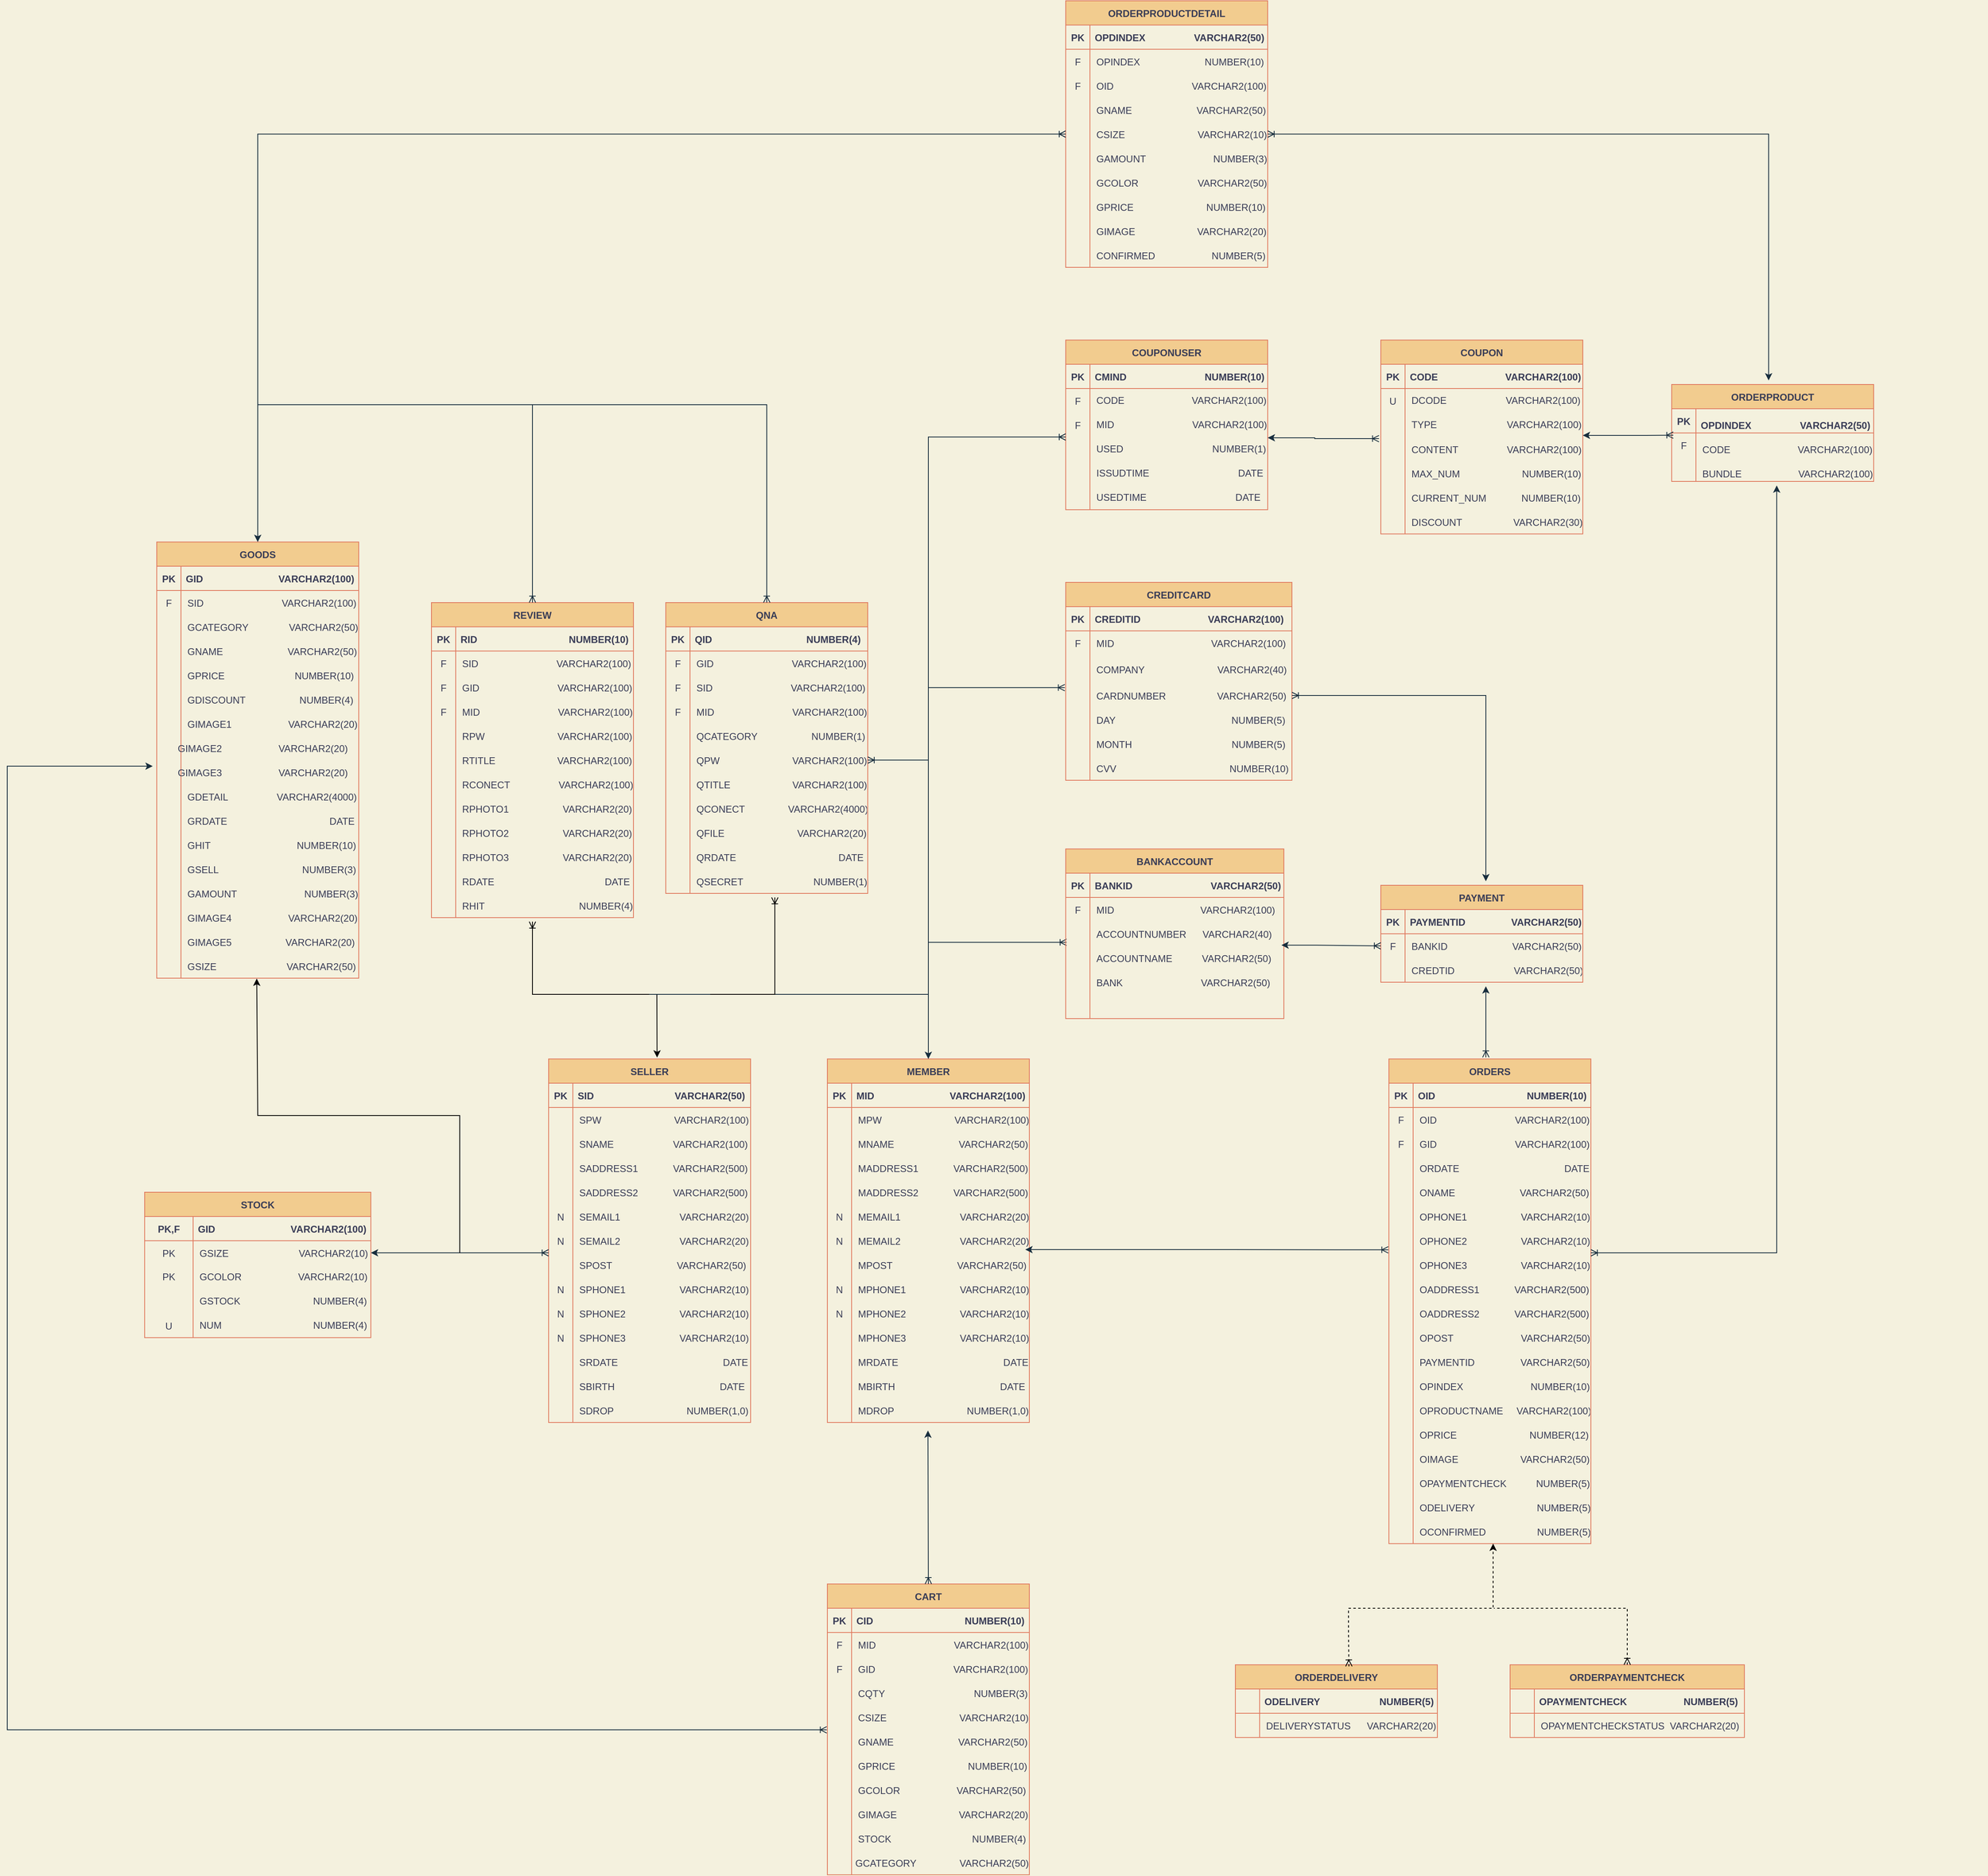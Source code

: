 <mxfile version="17.1.3" type="device"><diagram id="C5RBs43oDa-KdzZeNtuy" name="Page-1"><mxGraphModel dx="6394" dy="3709" grid="1" gridSize="10" guides="1" tooltips="1" connect="1" arrows="1" fold="1" page="1" pageScale="1" pageWidth="827" pageHeight="1169" background="#F4F1DE" math="0" shadow="0"><root><mxCell id="WIyWlLk6GJQsqaUBKTNV-0"/><mxCell id="WIyWlLk6GJQsqaUBKTNV-1" parent="WIyWlLk6GJQsqaUBKTNV-0"/><mxCell id="LdrLrTii4f2wNWnV487X-45" value="SELLER" style="shape=table;startSize=30;container=1;collapsible=1;childLayout=tableLayout;fixedRows=1;rowLines=0;fontStyle=1;align=center;resizeLast=1;strokeColor=#E07A5F;fillColor=#F2CC8F;fontColor=#393C56;" parent="WIyWlLk6GJQsqaUBKTNV-1" vertex="1"><mxGeometry x="-300" y="930" width="250" height="450" as="geometry"/></mxCell><mxCell id="LdrLrTii4f2wNWnV487X-46" value="" style="shape=tableRow;horizontal=0;startSize=0;swimlaneHead=0;swimlaneBody=0;fillColor=none;collapsible=0;dropTarget=0;points=[[0,0.5],[1,0.5]];portConstraint=eastwest;top=0;left=0;right=0;bottom=1;strokeColor=#E07A5F;fontColor=#393C56;" parent="LdrLrTii4f2wNWnV487X-45" vertex="1"><mxGeometry y="30" width="250" height="30" as="geometry"/></mxCell><mxCell id="LdrLrTii4f2wNWnV487X-47" value="PK" style="shape=partialRectangle;connectable=0;fillColor=none;top=0;left=0;bottom=0;right=0;fontStyle=1;overflow=hidden;strokeColor=#E07A5F;fontColor=#393C56;" parent="LdrLrTii4f2wNWnV487X-46" vertex="1"><mxGeometry width="30" height="30" as="geometry"><mxRectangle width="30" height="30" as="alternateBounds"/></mxGeometry></mxCell><mxCell id="LdrLrTii4f2wNWnV487X-48" value="SID                              VARCHAR2(50)" style="shape=partialRectangle;connectable=0;fillColor=none;top=0;left=0;bottom=0;right=0;align=left;spacingLeft=6;fontStyle=1;overflow=hidden;strokeColor=#E07A5F;fontColor=#393C56;verticalAlign=middle;spacing=0;" parent="LdrLrTii4f2wNWnV487X-46" vertex="1"><mxGeometry x="30" width="220" height="30" as="geometry"><mxRectangle width="220" height="30" as="alternateBounds"/></mxGeometry></mxCell><mxCell id="LdrLrTii4f2wNWnV487X-49" value="" style="shape=tableRow;horizontal=0;startSize=0;swimlaneHead=0;swimlaneBody=0;fillColor=none;collapsible=0;dropTarget=0;points=[[0,0.5],[1,0.5]];portConstraint=eastwest;top=0;left=0;right=0;bottom=0;strokeColor=#E07A5F;fontColor=#393C56;" parent="LdrLrTii4f2wNWnV487X-45" vertex="1"><mxGeometry y="60" width="250" height="30" as="geometry"/></mxCell><mxCell id="LdrLrTii4f2wNWnV487X-50" value="" style="shape=partialRectangle;connectable=0;fillColor=none;top=0;left=0;bottom=0;right=0;editable=1;overflow=hidden;strokeColor=#E07A5F;fontColor=#393C56;" parent="LdrLrTii4f2wNWnV487X-49" vertex="1"><mxGeometry width="30" height="30" as="geometry"><mxRectangle width="30" height="30" as="alternateBounds"/></mxGeometry></mxCell><mxCell id="LdrLrTii4f2wNWnV487X-51" value="SPW                           VARCHAR2(100)" style="shape=partialRectangle;connectable=0;fillColor=none;top=0;left=0;bottom=0;right=0;align=left;spacingLeft=6;overflow=hidden;strokeColor=#E07A5F;fontColor=#393C56;labelBackgroundColor=none;labelBorderColor=none;" parent="LdrLrTii4f2wNWnV487X-49" vertex="1"><mxGeometry x="30" width="220" height="30" as="geometry"><mxRectangle width="220" height="30" as="alternateBounds"/></mxGeometry></mxCell><mxCell id="LdrLrTii4f2wNWnV487X-52" value="" style="shape=tableRow;horizontal=0;startSize=0;swimlaneHead=0;swimlaneBody=0;fillColor=none;collapsible=0;dropTarget=0;points=[[0,0.5],[1,0.5]];portConstraint=eastwest;top=0;left=0;right=0;bottom=0;strokeColor=#E07A5F;fontColor=#393C56;" parent="LdrLrTii4f2wNWnV487X-45" vertex="1"><mxGeometry y="90" width="250" height="30" as="geometry"/></mxCell><mxCell id="LdrLrTii4f2wNWnV487X-53" value="" style="shape=partialRectangle;connectable=0;fillColor=none;top=0;left=0;bottom=0;right=0;editable=1;overflow=hidden;strokeColor=#E07A5F;fontColor=#393C56;" parent="LdrLrTii4f2wNWnV487X-52" vertex="1"><mxGeometry width="30" height="30" as="geometry"><mxRectangle width="30" height="30" as="alternateBounds"/></mxGeometry></mxCell><mxCell id="LdrLrTii4f2wNWnV487X-54" value="SNAME                      VARCHAR2(100)" style="shape=partialRectangle;connectable=0;fillColor=none;top=0;left=0;bottom=0;right=0;align=left;spacingLeft=6;overflow=hidden;strokeColor=#E07A5F;fontColor=#393C56;" parent="LdrLrTii4f2wNWnV487X-52" vertex="1"><mxGeometry x="30" width="220" height="30" as="geometry"><mxRectangle width="220" height="30" as="alternateBounds"/></mxGeometry></mxCell><mxCell id="LdrLrTii4f2wNWnV487X-59" style="shape=tableRow;horizontal=0;startSize=0;swimlaneHead=0;swimlaneBody=0;fillColor=none;collapsible=0;dropTarget=0;points=[[0,0.5],[1,0.5]];portConstraint=eastwest;top=0;left=0;right=0;bottom=0;strokeColor=#E07A5F;fontColor=#393C56;" parent="LdrLrTii4f2wNWnV487X-45" vertex="1"><mxGeometry y="120" width="250" height="30" as="geometry"/></mxCell><mxCell id="LdrLrTii4f2wNWnV487X-60" style="shape=partialRectangle;connectable=0;fillColor=none;top=0;left=0;bottom=0;right=0;editable=1;overflow=hidden;strokeColor=#E07A5F;fontColor=#393C56;" parent="LdrLrTii4f2wNWnV487X-59" vertex="1"><mxGeometry width="30" height="30" as="geometry"><mxRectangle width="30" height="30" as="alternateBounds"/></mxGeometry></mxCell><mxCell id="LdrLrTii4f2wNWnV487X-61" value="SADDRESS1             VARCHAR2(500)" style="shape=partialRectangle;connectable=0;fillColor=none;top=0;left=0;bottom=0;right=0;align=left;spacingLeft=6;overflow=hidden;strokeColor=#E07A5F;fontColor=#393C56;" parent="LdrLrTii4f2wNWnV487X-59" vertex="1"><mxGeometry x="30" width="220" height="30" as="geometry"><mxRectangle width="220" height="30" as="alternateBounds"/></mxGeometry></mxCell><mxCell id="LdrLrTii4f2wNWnV487X-62" style="shape=tableRow;horizontal=0;startSize=0;swimlaneHead=0;swimlaneBody=0;fillColor=none;collapsible=0;dropTarget=0;points=[[0,0.5],[1,0.5]];portConstraint=eastwest;top=0;left=0;right=0;bottom=0;strokeColor=#E07A5F;fontColor=#393C56;" parent="LdrLrTii4f2wNWnV487X-45" vertex="1"><mxGeometry y="150" width="250" height="30" as="geometry"/></mxCell><mxCell id="LdrLrTii4f2wNWnV487X-63" value="" style="shape=partialRectangle;connectable=0;fillColor=none;top=0;left=0;bottom=0;right=0;editable=1;overflow=hidden;strokeColor=#E07A5F;fontColor=#393C56;" parent="LdrLrTii4f2wNWnV487X-62" vertex="1"><mxGeometry width="30" height="30" as="geometry"><mxRectangle width="30" height="30" as="alternateBounds"/></mxGeometry></mxCell><mxCell id="LdrLrTii4f2wNWnV487X-64" value="SADDRESS2             VARCHAR2(500)" style="shape=partialRectangle;connectable=0;fillColor=none;top=0;left=0;bottom=0;right=0;align=left;spacingLeft=6;overflow=hidden;strokeColor=#E07A5F;fontColor=#393C56;" parent="LdrLrTii4f2wNWnV487X-62" vertex="1"><mxGeometry x="30" width="220" height="30" as="geometry"><mxRectangle width="220" height="30" as="alternateBounds"/></mxGeometry></mxCell><mxCell id="LdrLrTii4f2wNWnV487X-65" style="shape=tableRow;horizontal=0;startSize=0;swimlaneHead=0;swimlaneBody=0;fillColor=none;collapsible=0;dropTarget=0;points=[[0,0.5],[1,0.5]];portConstraint=eastwest;top=0;left=0;right=0;bottom=0;strokeColor=#E07A5F;fontColor=#393C56;" parent="LdrLrTii4f2wNWnV487X-45" vertex="1"><mxGeometry y="180" width="250" height="30" as="geometry"/></mxCell><mxCell id="LdrLrTii4f2wNWnV487X-66" value="N" style="shape=partialRectangle;connectable=0;fillColor=none;top=0;left=0;bottom=0;right=0;editable=1;overflow=hidden;strokeColor=#E07A5F;fontColor=#393C56;" parent="LdrLrTii4f2wNWnV487X-65" vertex="1"><mxGeometry width="30" height="30" as="geometry"><mxRectangle width="30" height="30" as="alternateBounds"/></mxGeometry></mxCell><mxCell id="LdrLrTii4f2wNWnV487X-67" value="SEMAIL1                      VARCHAR2(20)" style="shape=partialRectangle;connectable=0;fillColor=none;top=0;left=0;bottom=0;right=0;align=left;spacingLeft=6;overflow=hidden;strokeColor=#E07A5F;fontColor=#393C56;" parent="LdrLrTii4f2wNWnV487X-65" vertex="1"><mxGeometry x="30" width="220" height="30" as="geometry"><mxRectangle width="220" height="30" as="alternateBounds"/></mxGeometry></mxCell><mxCell id="LdrLrTii4f2wNWnV487X-68" style="shape=tableRow;horizontal=0;startSize=0;swimlaneHead=0;swimlaneBody=0;fillColor=none;collapsible=0;dropTarget=0;points=[[0,0.5],[1,0.5]];portConstraint=eastwest;top=0;left=0;right=0;bottom=0;strokeColor=#E07A5F;fontColor=#393C56;" parent="LdrLrTii4f2wNWnV487X-45" vertex="1"><mxGeometry y="210" width="250" height="30" as="geometry"/></mxCell><mxCell id="LdrLrTii4f2wNWnV487X-69" value="N" style="shape=partialRectangle;connectable=0;fillColor=none;top=0;left=0;bottom=0;right=0;editable=1;overflow=hidden;strokeColor=#E07A5F;fontColor=#393C56;" parent="LdrLrTii4f2wNWnV487X-68" vertex="1"><mxGeometry width="30" height="30" as="geometry"><mxRectangle width="30" height="30" as="alternateBounds"/></mxGeometry></mxCell><mxCell id="LdrLrTii4f2wNWnV487X-70" value="SEMAIL2                      VARCHAR2(20)" style="shape=partialRectangle;connectable=0;fillColor=none;top=0;left=0;bottom=0;right=0;align=left;spacingLeft=6;overflow=hidden;strokeColor=#E07A5F;fontColor=#393C56;" parent="LdrLrTii4f2wNWnV487X-68" vertex="1"><mxGeometry x="30" width="220" height="30" as="geometry"><mxRectangle width="220" height="30" as="alternateBounds"/></mxGeometry></mxCell><mxCell id="LdrLrTii4f2wNWnV487X-71" style="shape=tableRow;horizontal=0;startSize=0;swimlaneHead=0;swimlaneBody=0;fillColor=none;collapsible=0;dropTarget=0;points=[[0,0.5],[1,0.5]];portConstraint=eastwest;top=0;left=0;right=0;bottom=0;strokeColor=#E07A5F;fontColor=#393C56;" parent="LdrLrTii4f2wNWnV487X-45" vertex="1"><mxGeometry y="240" width="250" height="30" as="geometry"/></mxCell><mxCell id="LdrLrTii4f2wNWnV487X-72" style="shape=partialRectangle;connectable=0;fillColor=none;top=0;left=0;bottom=0;right=0;editable=1;overflow=hidden;strokeColor=#E07A5F;fontColor=#393C56;" parent="LdrLrTii4f2wNWnV487X-71" vertex="1"><mxGeometry width="30" height="30" as="geometry"><mxRectangle width="30" height="30" as="alternateBounds"/></mxGeometry></mxCell><mxCell id="LdrLrTii4f2wNWnV487X-73" value="SPOST                        VARCHAR2(50)" style="shape=partialRectangle;connectable=0;fillColor=none;top=0;left=0;bottom=0;right=0;align=left;spacingLeft=6;overflow=hidden;strokeColor=#E07A5F;fontColor=#393C56;" parent="LdrLrTii4f2wNWnV487X-71" vertex="1"><mxGeometry x="30" width="220" height="30" as="geometry"><mxRectangle width="220" height="30" as="alternateBounds"/></mxGeometry></mxCell><mxCell id="LdrLrTii4f2wNWnV487X-74" style="shape=tableRow;horizontal=0;startSize=0;swimlaneHead=0;swimlaneBody=0;fillColor=none;collapsible=0;dropTarget=0;points=[[0,0.5],[1,0.5]];portConstraint=eastwest;top=0;left=0;right=0;bottom=0;strokeColor=#E07A5F;fontColor=#393C56;" parent="LdrLrTii4f2wNWnV487X-45" vertex="1"><mxGeometry y="270" width="250" height="30" as="geometry"/></mxCell><mxCell id="LdrLrTii4f2wNWnV487X-75" value="N" style="shape=partialRectangle;connectable=0;fillColor=none;top=0;left=0;bottom=0;right=0;editable=1;overflow=hidden;strokeColor=#E07A5F;fontColor=#393C56;" parent="LdrLrTii4f2wNWnV487X-74" vertex="1"><mxGeometry width="30" height="30" as="geometry"><mxRectangle width="30" height="30" as="alternateBounds"/></mxGeometry></mxCell><mxCell id="LdrLrTii4f2wNWnV487X-76" value="SPHONE1                    VARCHAR2(10)" style="shape=partialRectangle;connectable=0;fillColor=none;top=0;left=0;bottom=0;right=0;align=left;spacingLeft=6;overflow=hidden;strokeColor=#E07A5F;fontColor=#393C56;" parent="LdrLrTii4f2wNWnV487X-74" vertex="1"><mxGeometry x="30" width="220" height="30" as="geometry"><mxRectangle width="220" height="30" as="alternateBounds"/></mxGeometry></mxCell><mxCell id="LdrLrTii4f2wNWnV487X-77" style="shape=tableRow;horizontal=0;startSize=0;swimlaneHead=0;swimlaneBody=0;fillColor=none;collapsible=0;dropTarget=0;points=[[0,0.5],[1,0.5]];portConstraint=eastwest;top=0;left=0;right=0;bottom=0;strokeColor=#E07A5F;fontColor=#393C56;" parent="LdrLrTii4f2wNWnV487X-45" vertex="1"><mxGeometry y="300" width="250" height="30" as="geometry"/></mxCell><mxCell id="LdrLrTii4f2wNWnV487X-78" value="N" style="shape=partialRectangle;connectable=0;fillColor=none;top=0;left=0;bottom=0;right=0;editable=1;overflow=hidden;strokeColor=#E07A5F;fontColor=#393C56;" parent="LdrLrTii4f2wNWnV487X-77" vertex="1"><mxGeometry width="30" height="30" as="geometry"><mxRectangle width="30" height="30" as="alternateBounds"/></mxGeometry></mxCell><mxCell id="LdrLrTii4f2wNWnV487X-79" value="SPHONE2                    VARCHAR2(10)" style="shape=partialRectangle;connectable=0;fillColor=none;top=0;left=0;bottom=0;right=0;align=left;spacingLeft=6;overflow=hidden;strokeColor=#E07A5F;fontColor=#393C56;" parent="LdrLrTii4f2wNWnV487X-77" vertex="1"><mxGeometry x="30" width="220" height="30" as="geometry"><mxRectangle width="220" height="30" as="alternateBounds"/></mxGeometry></mxCell><mxCell id="LdrLrTii4f2wNWnV487X-80" style="shape=tableRow;horizontal=0;startSize=0;swimlaneHead=0;swimlaneBody=0;fillColor=none;collapsible=0;dropTarget=0;points=[[0,0.5],[1,0.5]];portConstraint=eastwest;top=0;left=0;right=0;bottom=0;strokeColor=#E07A5F;fontColor=#393C56;" parent="LdrLrTii4f2wNWnV487X-45" vertex="1"><mxGeometry y="330" width="250" height="30" as="geometry"/></mxCell><mxCell id="LdrLrTii4f2wNWnV487X-81" value="N" style="shape=partialRectangle;connectable=0;fillColor=none;top=0;left=0;bottom=0;right=0;editable=1;overflow=hidden;strokeColor=#E07A5F;fontColor=#393C56;" parent="LdrLrTii4f2wNWnV487X-80" vertex="1"><mxGeometry width="30" height="30" as="geometry"><mxRectangle width="30" height="30" as="alternateBounds"/></mxGeometry></mxCell><mxCell id="LdrLrTii4f2wNWnV487X-82" style="shape=partialRectangle;connectable=0;fillColor=none;top=0;left=0;bottom=0;right=0;align=left;spacingLeft=6;overflow=hidden;strokeColor=#E07A5F;fontColor=#393C56;" parent="LdrLrTii4f2wNWnV487X-80" vertex="1"><mxGeometry x="30" width="220" height="30" as="geometry"><mxRectangle width="220" height="30" as="alternateBounds"/></mxGeometry></mxCell><mxCell id="LdrLrTii4f2wNWnV487X-121" style="shape=tableRow;horizontal=0;startSize=0;swimlaneHead=0;swimlaneBody=0;fillColor=none;collapsible=0;dropTarget=0;points=[[0,0.5],[1,0.5]];portConstraint=eastwest;top=0;left=0;right=0;bottom=0;strokeColor=#E07A5F;fontColor=#393C56;" parent="LdrLrTii4f2wNWnV487X-45" vertex="1"><mxGeometry y="360" width="250" height="30" as="geometry"/></mxCell><mxCell id="LdrLrTii4f2wNWnV487X-122" style="shape=partialRectangle;connectable=0;fillColor=none;top=0;left=0;bottom=0;right=0;editable=1;overflow=hidden;strokeColor=#E07A5F;fontColor=#393C56;" parent="LdrLrTii4f2wNWnV487X-121" vertex="1"><mxGeometry width="30" height="30" as="geometry"><mxRectangle width="30" height="30" as="alternateBounds"/></mxGeometry></mxCell><mxCell id="LdrLrTii4f2wNWnV487X-123" value="SRDATE                                       DATE" style="shape=partialRectangle;connectable=0;fillColor=none;top=0;left=0;bottom=0;right=0;align=left;spacingLeft=6;overflow=hidden;strokeColor=#E07A5F;fontColor=#393C56;" parent="LdrLrTii4f2wNWnV487X-121" vertex="1"><mxGeometry x="30" width="220" height="30" as="geometry"><mxRectangle width="220" height="30" as="alternateBounds"/></mxGeometry></mxCell><mxCell id="LdrLrTii4f2wNWnV487X-124" style="shape=tableRow;horizontal=0;startSize=0;swimlaneHead=0;swimlaneBody=0;fillColor=none;collapsible=0;dropTarget=0;points=[[0,0.5],[1,0.5]];portConstraint=eastwest;top=0;left=0;right=0;bottom=0;strokeColor=#E07A5F;fontColor=#393C56;" parent="LdrLrTii4f2wNWnV487X-45" vertex="1"><mxGeometry y="390" width="250" height="30" as="geometry"/></mxCell><mxCell id="LdrLrTii4f2wNWnV487X-125" style="shape=partialRectangle;connectable=0;fillColor=none;top=0;left=0;bottom=0;right=0;editable=1;overflow=hidden;strokeColor=#E07A5F;fontColor=#393C56;" parent="LdrLrTii4f2wNWnV487X-124" vertex="1"><mxGeometry width="30" height="30" as="geometry"><mxRectangle width="30" height="30" as="alternateBounds"/></mxGeometry></mxCell><mxCell id="LdrLrTii4f2wNWnV487X-126" style="shape=partialRectangle;connectable=0;fillColor=none;top=0;left=0;bottom=0;right=0;align=left;spacingLeft=6;overflow=hidden;strokeColor=#E07A5F;fontColor=#393C56;" parent="LdrLrTii4f2wNWnV487X-124" vertex="1"><mxGeometry x="30" width="220" height="30" as="geometry"><mxRectangle width="220" height="30" as="alternateBounds"/></mxGeometry></mxCell><mxCell id="LdrLrTii4f2wNWnV487X-127" style="shape=tableRow;horizontal=0;startSize=0;swimlaneHead=0;swimlaneBody=0;fillColor=none;collapsible=0;dropTarget=0;points=[[0,0.5],[1,0.5]];portConstraint=eastwest;top=0;left=0;right=0;bottom=0;strokeColor=#E07A5F;fontColor=#393C56;" parent="LdrLrTii4f2wNWnV487X-45" vertex="1"><mxGeometry y="420" width="250" height="30" as="geometry"/></mxCell><mxCell id="LdrLrTii4f2wNWnV487X-128" style="shape=partialRectangle;connectable=0;fillColor=none;top=0;left=0;bottom=0;right=0;editable=1;overflow=hidden;strokeColor=#E07A5F;fontColor=#393C56;" parent="LdrLrTii4f2wNWnV487X-127" vertex="1"><mxGeometry width="30" height="30" as="geometry"><mxRectangle width="30" height="30" as="alternateBounds"/></mxGeometry></mxCell><mxCell id="LdrLrTii4f2wNWnV487X-129" value="SDROP                           NUMBER(1,0)" style="shape=partialRectangle;connectable=0;fillColor=none;top=0;left=0;bottom=0;right=0;align=left;spacingLeft=6;overflow=hidden;strokeColor=#E07A5F;fontColor=#393C56;" parent="LdrLrTii4f2wNWnV487X-127" vertex="1"><mxGeometry x="30" width="220" height="30" as="geometry"><mxRectangle width="220" height="30" as="alternateBounds"/></mxGeometry></mxCell><mxCell id="LdrLrTii4f2wNWnV487X-136" value="SPHONE3                    VARCHAR2(10)" style="shape=partialRectangle;connectable=0;fillColor=none;top=0;left=0;bottom=0;right=0;align=left;spacingLeft=6;overflow=hidden;strokeColor=#E07A5F;fontColor=#393C56;" parent="WIyWlLk6GJQsqaUBKTNV-1" vertex="1"><mxGeometry x="-270" y="1260" width="220" height="30" as="geometry"><mxRectangle width="220" height="30" as="alternateBounds"/></mxGeometry></mxCell><mxCell id="LdrLrTii4f2wNWnV487X-137" style="shape=tableRow;horizontal=0;startSize=0;swimlaneHead=0;swimlaneBody=0;fillColor=none;collapsible=0;dropTarget=0;points=[[0,0.5],[1,0.5]];portConstraint=eastwest;top=0;left=0;right=0;bottom=0;strokeColor=#E07A5F;fontColor=#393C56;" parent="WIyWlLk6GJQsqaUBKTNV-1" vertex="1"><mxGeometry x="30" y="700" width="250" height="30" as="geometry"/></mxCell><mxCell id="LdrLrTii4f2wNWnV487X-138" style="shape=partialRectangle;connectable=0;fillColor=none;top=0;left=0;bottom=0;right=0;editable=1;overflow=hidden;strokeColor=#E07A5F;fontColor=#393C56;" parent="LdrLrTii4f2wNWnV487X-137" vertex="1"><mxGeometry width="30" height="30" as="geometry"><mxRectangle width="30" height="30" as="alternateBounds"/></mxGeometry></mxCell><mxCell id="LdrLrTii4f2wNWnV487X-140" value="MEMBER" style="shape=table;startSize=30;container=1;collapsible=1;childLayout=tableLayout;fixedRows=1;rowLines=0;fontStyle=1;align=center;resizeLast=1;strokeColor=#E07A5F;fillColor=#F2CC8F;fontColor=#393C56;" parent="WIyWlLk6GJQsqaUBKTNV-1" vertex="1"><mxGeometry x="45" y="930" width="250" height="450" as="geometry"/></mxCell><mxCell id="LdrLrTii4f2wNWnV487X-141" value="" style="shape=tableRow;horizontal=0;startSize=0;swimlaneHead=0;swimlaneBody=0;fillColor=none;collapsible=0;dropTarget=0;points=[[0,0.5],[1,0.5]];portConstraint=eastwest;top=0;left=0;right=0;bottom=1;strokeColor=#E07A5F;fontColor=#393C56;" parent="LdrLrTii4f2wNWnV487X-140" vertex="1"><mxGeometry y="30" width="250" height="30" as="geometry"/></mxCell><mxCell id="LdrLrTii4f2wNWnV487X-142" value="PK" style="shape=partialRectangle;connectable=0;fillColor=none;top=0;left=0;bottom=0;right=0;fontStyle=1;overflow=hidden;strokeColor=#E07A5F;fontColor=#393C56;" parent="LdrLrTii4f2wNWnV487X-141" vertex="1"><mxGeometry width="30" height="30" as="geometry"><mxRectangle width="30" height="30" as="alternateBounds"/></mxGeometry></mxCell><mxCell id="LdrLrTii4f2wNWnV487X-143" value="MID                            VARCHAR2(100)" style="shape=partialRectangle;connectable=0;fillColor=none;top=0;left=0;bottom=0;right=0;align=left;spacingLeft=6;fontStyle=1;overflow=hidden;strokeColor=#E07A5F;fontColor=#393C56;verticalAlign=middle;spacing=0;" parent="LdrLrTii4f2wNWnV487X-141" vertex="1"><mxGeometry x="30" width="220" height="30" as="geometry"><mxRectangle width="220" height="30" as="alternateBounds"/></mxGeometry></mxCell><mxCell id="LdrLrTii4f2wNWnV487X-144" value="" style="shape=tableRow;horizontal=0;startSize=0;swimlaneHead=0;swimlaneBody=0;fillColor=none;collapsible=0;dropTarget=0;points=[[0,0.5],[1,0.5]];portConstraint=eastwest;top=0;left=0;right=0;bottom=0;strokeColor=#E07A5F;fontColor=#393C56;" parent="LdrLrTii4f2wNWnV487X-140" vertex="1"><mxGeometry y="60" width="250" height="30" as="geometry"/></mxCell><mxCell id="LdrLrTii4f2wNWnV487X-145" value="" style="shape=partialRectangle;connectable=0;fillColor=none;top=0;left=0;bottom=0;right=0;editable=1;overflow=hidden;strokeColor=#E07A5F;fontColor=#393C56;" parent="LdrLrTii4f2wNWnV487X-144" vertex="1"><mxGeometry width="30" height="30" as="geometry"><mxRectangle width="30" height="30" as="alternateBounds"/></mxGeometry></mxCell><mxCell id="LdrLrTii4f2wNWnV487X-146" value="MPW                           VARCHAR2(100)" style="shape=partialRectangle;connectable=0;fillColor=none;top=0;left=0;bottom=0;right=0;align=left;spacingLeft=6;overflow=hidden;strokeColor=#E07A5F;fontColor=#393C56;labelBackgroundColor=none;labelBorderColor=none;" parent="LdrLrTii4f2wNWnV487X-144" vertex="1"><mxGeometry x="30" width="220" height="30" as="geometry"><mxRectangle width="220" height="30" as="alternateBounds"/></mxGeometry></mxCell><mxCell id="LdrLrTii4f2wNWnV487X-147" value="" style="shape=tableRow;horizontal=0;startSize=0;swimlaneHead=0;swimlaneBody=0;fillColor=none;collapsible=0;dropTarget=0;points=[[0,0.5],[1,0.5]];portConstraint=eastwest;top=0;left=0;right=0;bottom=0;strokeColor=#E07A5F;fontColor=#393C56;" parent="LdrLrTii4f2wNWnV487X-140" vertex="1"><mxGeometry y="90" width="250" height="30" as="geometry"/></mxCell><mxCell id="LdrLrTii4f2wNWnV487X-148" value="" style="shape=partialRectangle;connectable=0;fillColor=none;top=0;left=0;bottom=0;right=0;editable=1;overflow=hidden;strokeColor=#E07A5F;fontColor=#393C56;" parent="LdrLrTii4f2wNWnV487X-147" vertex="1"><mxGeometry width="30" height="30" as="geometry"><mxRectangle width="30" height="30" as="alternateBounds"/></mxGeometry></mxCell><mxCell id="LdrLrTii4f2wNWnV487X-149" value="MNAME                        VARCHAR2(50)" style="shape=partialRectangle;connectable=0;fillColor=none;top=0;left=0;bottom=0;right=0;align=left;spacingLeft=6;overflow=hidden;strokeColor=#E07A5F;fontColor=#393C56;" parent="LdrLrTii4f2wNWnV487X-147" vertex="1"><mxGeometry x="30" width="220" height="30" as="geometry"><mxRectangle width="220" height="30" as="alternateBounds"/></mxGeometry></mxCell><mxCell id="LdrLrTii4f2wNWnV487X-150" style="shape=tableRow;horizontal=0;startSize=0;swimlaneHead=0;swimlaneBody=0;fillColor=none;collapsible=0;dropTarget=0;points=[[0,0.5],[1,0.5]];portConstraint=eastwest;top=0;left=0;right=0;bottom=0;strokeColor=#E07A5F;fontColor=#393C56;" parent="LdrLrTii4f2wNWnV487X-140" vertex="1"><mxGeometry y="120" width="250" height="30" as="geometry"/></mxCell><mxCell id="LdrLrTii4f2wNWnV487X-151" style="shape=partialRectangle;connectable=0;fillColor=none;top=0;left=0;bottom=0;right=0;editable=1;overflow=hidden;strokeColor=#E07A5F;fontColor=#393C56;" parent="LdrLrTii4f2wNWnV487X-150" vertex="1"><mxGeometry width="30" height="30" as="geometry"><mxRectangle width="30" height="30" as="alternateBounds"/></mxGeometry></mxCell><mxCell id="LdrLrTii4f2wNWnV487X-152" value="MADDRESS1             VARCHAR2(500)" style="shape=partialRectangle;connectable=0;fillColor=none;top=0;left=0;bottom=0;right=0;align=left;spacingLeft=6;overflow=hidden;strokeColor=#E07A5F;fontColor=#393C56;" parent="LdrLrTii4f2wNWnV487X-150" vertex="1"><mxGeometry x="30" width="220" height="30" as="geometry"><mxRectangle width="220" height="30" as="alternateBounds"/></mxGeometry></mxCell><mxCell id="LdrLrTii4f2wNWnV487X-153" style="shape=tableRow;horizontal=0;startSize=0;swimlaneHead=0;swimlaneBody=0;fillColor=none;collapsible=0;dropTarget=0;points=[[0,0.5],[1,0.5]];portConstraint=eastwest;top=0;left=0;right=0;bottom=0;strokeColor=#E07A5F;fontColor=#393C56;" parent="LdrLrTii4f2wNWnV487X-140" vertex="1"><mxGeometry y="150" width="250" height="30" as="geometry"/></mxCell><mxCell id="LdrLrTii4f2wNWnV487X-154" value="" style="shape=partialRectangle;connectable=0;fillColor=none;top=0;left=0;bottom=0;right=0;editable=1;overflow=hidden;strokeColor=#E07A5F;fontColor=#393C56;" parent="LdrLrTii4f2wNWnV487X-153" vertex="1"><mxGeometry width="30" height="30" as="geometry"><mxRectangle width="30" height="30" as="alternateBounds"/></mxGeometry></mxCell><mxCell id="LdrLrTii4f2wNWnV487X-155" value="MADDRESS2             VARCHAR2(500)" style="shape=partialRectangle;connectable=0;fillColor=none;top=0;left=0;bottom=0;right=0;align=left;spacingLeft=6;overflow=hidden;strokeColor=#E07A5F;fontColor=#393C56;" parent="LdrLrTii4f2wNWnV487X-153" vertex="1"><mxGeometry x="30" width="220" height="30" as="geometry"><mxRectangle width="220" height="30" as="alternateBounds"/></mxGeometry></mxCell><mxCell id="LdrLrTii4f2wNWnV487X-156" style="shape=tableRow;horizontal=0;startSize=0;swimlaneHead=0;swimlaneBody=0;fillColor=none;collapsible=0;dropTarget=0;points=[[0,0.5],[1,0.5]];portConstraint=eastwest;top=0;left=0;right=0;bottom=0;strokeColor=#E07A5F;fontColor=#393C56;" parent="LdrLrTii4f2wNWnV487X-140" vertex="1"><mxGeometry y="180" width="250" height="30" as="geometry"/></mxCell><mxCell id="LdrLrTii4f2wNWnV487X-157" value="N" style="shape=partialRectangle;connectable=0;fillColor=none;top=0;left=0;bottom=0;right=0;editable=1;overflow=hidden;strokeColor=#E07A5F;fontColor=#393C56;" parent="LdrLrTii4f2wNWnV487X-156" vertex="1"><mxGeometry width="30" height="30" as="geometry"><mxRectangle width="30" height="30" as="alternateBounds"/></mxGeometry></mxCell><mxCell id="LdrLrTii4f2wNWnV487X-158" value="MEMAIL1                      VARCHAR2(20)" style="shape=partialRectangle;connectable=0;fillColor=none;top=0;left=0;bottom=0;right=0;align=left;spacingLeft=6;overflow=hidden;strokeColor=#E07A5F;fontColor=#393C56;" parent="LdrLrTii4f2wNWnV487X-156" vertex="1"><mxGeometry x="30" width="220" height="30" as="geometry"><mxRectangle width="220" height="30" as="alternateBounds"/></mxGeometry></mxCell><mxCell id="LdrLrTii4f2wNWnV487X-159" style="shape=tableRow;horizontal=0;startSize=0;swimlaneHead=0;swimlaneBody=0;fillColor=none;collapsible=0;dropTarget=0;points=[[0,0.5],[1,0.5]];portConstraint=eastwest;top=0;left=0;right=0;bottom=0;strokeColor=#E07A5F;fontColor=#393C56;" parent="LdrLrTii4f2wNWnV487X-140" vertex="1"><mxGeometry y="210" width="250" height="30" as="geometry"/></mxCell><mxCell id="LdrLrTii4f2wNWnV487X-160" value="N" style="shape=partialRectangle;connectable=0;fillColor=none;top=0;left=0;bottom=0;right=0;editable=1;overflow=hidden;strokeColor=#E07A5F;fontColor=#393C56;" parent="LdrLrTii4f2wNWnV487X-159" vertex="1"><mxGeometry width="30" height="30" as="geometry"><mxRectangle width="30" height="30" as="alternateBounds"/></mxGeometry></mxCell><mxCell id="LdrLrTii4f2wNWnV487X-161" value="MEMAIL2                      VARCHAR2(20)" style="shape=partialRectangle;connectable=0;fillColor=none;top=0;left=0;bottom=0;right=0;align=left;spacingLeft=6;overflow=hidden;strokeColor=#E07A5F;fontColor=#393C56;" parent="LdrLrTii4f2wNWnV487X-159" vertex="1"><mxGeometry x="30" width="220" height="30" as="geometry"><mxRectangle width="220" height="30" as="alternateBounds"/></mxGeometry></mxCell><mxCell id="LdrLrTii4f2wNWnV487X-162" style="shape=tableRow;horizontal=0;startSize=0;swimlaneHead=0;swimlaneBody=0;fillColor=none;collapsible=0;dropTarget=0;points=[[0,0.5],[1,0.5]];portConstraint=eastwest;top=0;left=0;right=0;bottom=0;strokeColor=#E07A5F;fontColor=#393C56;" parent="LdrLrTii4f2wNWnV487X-140" vertex="1"><mxGeometry y="240" width="250" height="30" as="geometry"/></mxCell><mxCell id="LdrLrTii4f2wNWnV487X-163" style="shape=partialRectangle;connectable=0;fillColor=none;top=0;left=0;bottom=0;right=0;editable=1;overflow=hidden;strokeColor=#E07A5F;fontColor=#393C56;" parent="LdrLrTii4f2wNWnV487X-162" vertex="1"><mxGeometry width="30" height="30" as="geometry"><mxRectangle width="30" height="30" as="alternateBounds"/></mxGeometry></mxCell><mxCell id="LdrLrTii4f2wNWnV487X-164" value="MPOST                        VARCHAR2(50)" style="shape=partialRectangle;connectable=0;fillColor=none;top=0;left=0;bottom=0;right=0;align=left;spacingLeft=6;overflow=hidden;strokeColor=#E07A5F;fontColor=#393C56;" parent="LdrLrTii4f2wNWnV487X-162" vertex="1"><mxGeometry x="30" width="220" height="30" as="geometry"><mxRectangle width="220" height="30" as="alternateBounds"/></mxGeometry></mxCell><mxCell id="LdrLrTii4f2wNWnV487X-165" style="shape=tableRow;horizontal=0;startSize=0;swimlaneHead=0;swimlaneBody=0;fillColor=none;collapsible=0;dropTarget=0;points=[[0,0.5],[1,0.5]];portConstraint=eastwest;top=0;left=0;right=0;bottom=0;strokeColor=#E07A5F;fontColor=#393C56;" parent="LdrLrTii4f2wNWnV487X-140" vertex="1"><mxGeometry y="270" width="250" height="30" as="geometry"/></mxCell><mxCell id="LdrLrTii4f2wNWnV487X-166" value="N" style="shape=partialRectangle;connectable=0;fillColor=none;top=0;left=0;bottom=0;right=0;editable=1;overflow=hidden;strokeColor=#E07A5F;fontColor=#393C56;" parent="LdrLrTii4f2wNWnV487X-165" vertex="1"><mxGeometry width="30" height="30" as="geometry"><mxRectangle width="30" height="30" as="alternateBounds"/></mxGeometry></mxCell><mxCell id="LdrLrTii4f2wNWnV487X-167" value="MPHONE1                    VARCHAR2(10)" style="shape=partialRectangle;connectable=0;fillColor=none;top=0;left=0;bottom=0;right=0;align=left;spacingLeft=6;overflow=hidden;strokeColor=#E07A5F;fontColor=#393C56;" parent="LdrLrTii4f2wNWnV487X-165" vertex="1"><mxGeometry x="30" width="220" height="30" as="geometry"><mxRectangle width="220" height="30" as="alternateBounds"/></mxGeometry></mxCell><mxCell id="LdrLrTii4f2wNWnV487X-168" style="shape=tableRow;horizontal=0;startSize=0;swimlaneHead=0;swimlaneBody=0;fillColor=none;collapsible=0;dropTarget=0;points=[[0,0.5],[1,0.5]];portConstraint=eastwest;top=0;left=0;right=0;bottom=0;strokeColor=#E07A5F;fontColor=#393C56;" parent="LdrLrTii4f2wNWnV487X-140" vertex="1"><mxGeometry y="300" width="250" height="30" as="geometry"/></mxCell><mxCell id="LdrLrTii4f2wNWnV487X-169" value="N" style="shape=partialRectangle;connectable=0;fillColor=none;top=0;left=0;bottom=0;right=0;editable=1;overflow=hidden;strokeColor=#E07A5F;fontColor=#393C56;" parent="LdrLrTii4f2wNWnV487X-168" vertex="1"><mxGeometry width="30" height="30" as="geometry"><mxRectangle width="30" height="30" as="alternateBounds"/></mxGeometry></mxCell><mxCell id="LdrLrTii4f2wNWnV487X-170" value="MPHONE2                    VARCHAR2(10)" style="shape=partialRectangle;connectable=0;fillColor=none;top=0;left=0;bottom=0;right=0;align=left;spacingLeft=6;overflow=hidden;strokeColor=#E07A5F;fontColor=#393C56;" parent="LdrLrTii4f2wNWnV487X-168" vertex="1"><mxGeometry x="30" width="220" height="30" as="geometry"><mxRectangle width="220" height="30" as="alternateBounds"/></mxGeometry></mxCell><mxCell id="LdrLrTii4f2wNWnV487X-171" style="shape=tableRow;horizontal=0;startSize=0;swimlaneHead=0;swimlaneBody=0;fillColor=none;collapsible=0;dropTarget=0;points=[[0,0.5],[1,0.5]];portConstraint=eastwest;top=0;left=0;right=0;bottom=0;strokeColor=#E07A5F;fontColor=#393C56;" parent="LdrLrTii4f2wNWnV487X-140" vertex="1"><mxGeometry y="330" width="250" height="30" as="geometry"/></mxCell><mxCell id="LdrLrTii4f2wNWnV487X-172" style="shape=partialRectangle;connectable=0;fillColor=none;top=0;left=0;bottom=0;right=0;editable=1;overflow=hidden;strokeColor=#E07A5F;fontColor=#393C56;" parent="LdrLrTii4f2wNWnV487X-171" vertex="1"><mxGeometry width="30" height="30" as="geometry"><mxRectangle width="30" height="30" as="alternateBounds"/></mxGeometry></mxCell><mxCell id="LdrLrTii4f2wNWnV487X-173" style="shape=partialRectangle;connectable=0;fillColor=none;top=0;left=0;bottom=0;right=0;align=left;spacingLeft=6;overflow=hidden;strokeColor=#E07A5F;fontColor=#393C56;" parent="LdrLrTii4f2wNWnV487X-171" vertex="1"><mxGeometry x="30" width="220" height="30" as="geometry"><mxRectangle width="220" height="30" as="alternateBounds"/></mxGeometry></mxCell><mxCell id="LdrLrTii4f2wNWnV487X-174" style="shape=tableRow;horizontal=0;startSize=0;swimlaneHead=0;swimlaneBody=0;fillColor=none;collapsible=0;dropTarget=0;points=[[0,0.5],[1,0.5]];portConstraint=eastwest;top=0;left=0;right=0;bottom=0;strokeColor=#E07A5F;fontColor=#393C56;" parent="LdrLrTii4f2wNWnV487X-140" vertex="1"><mxGeometry y="360" width="250" height="30" as="geometry"/></mxCell><mxCell id="LdrLrTii4f2wNWnV487X-175" style="shape=partialRectangle;connectable=0;fillColor=none;top=0;left=0;bottom=0;right=0;editable=1;overflow=hidden;strokeColor=#E07A5F;fontColor=#393C56;" parent="LdrLrTii4f2wNWnV487X-174" vertex="1"><mxGeometry width="30" height="30" as="geometry"><mxRectangle width="30" height="30" as="alternateBounds"/></mxGeometry></mxCell><mxCell id="LdrLrTii4f2wNWnV487X-176" value="MRDATE                                       DATE" style="shape=partialRectangle;connectable=0;fillColor=none;top=0;left=0;bottom=0;right=0;align=left;spacingLeft=6;overflow=hidden;strokeColor=#E07A5F;fontColor=#393C56;" parent="LdrLrTii4f2wNWnV487X-174" vertex="1"><mxGeometry x="30" width="220" height="30" as="geometry"><mxRectangle width="220" height="30" as="alternateBounds"/></mxGeometry></mxCell><mxCell id="LdrLrTii4f2wNWnV487X-177" style="shape=tableRow;horizontal=0;startSize=0;swimlaneHead=0;swimlaneBody=0;fillColor=none;collapsible=0;dropTarget=0;points=[[0,0.5],[1,0.5]];portConstraint=eastwest;top=0;left=0;right=0;bottom=0;strokeColor=#E07A5F;fontColor=#393C56;" parent="LdrLrTii4f2wNWnV487X-140" vertex="1"><mxGeometry y="390" width="250" height="30" as="geometry"/></mxCell><mxCell id="LdrLrTii4f2wNWnV487X-178" style="shape=partialRectangle;connectable=0;fillColor=none;top=0;left=0;bottom=0;right=0;editable=1;overflow=hidden;strokeColor=#E07A5F;fontColor=#393C56;" parent="LdrLrTii4f2wNWnV487X-177" vertex="1"><mxGeometry width="30" height="30" as="geometry"><mxRectangle width="30" height="30" as="alternateBounds"/></mxGeometry></mxCell><mxCell id="LdrLrTii4f2wNWnV487X-179" style="shape=partialRectangle;connectable=0;fillColor=none;top=0;left=0;bottom=0;right=0;align=left;spacingLeft=6;overflow=hidden;strokeColor=#E07A5F;fontColor=#393C56;" parent="LdrLrTii4f2wNWnV487X-177" vertex="1"><mxGeometry x="30" width="220" height="30" as="geometry"><mxRectangle width="220" height="30" as="alternateBounds"/></mxGeometry></mxCell><mxCell id="LdrLrTii4f2wNWnV487X-180" style="shape=tableRow;horizontal=0;startSize=0;swimlaneHead=0;swimlaneBody=0;fillColor=none;collapsible=0;dropTarget=0;points=[[0,0.5],[1,0.5]];portConstraint=eastwest;top=0;left=0;right=0;bottom=0;strokeColor=#E07A5F;fontColor=#393C56;" parent="LdrLrTii4f2wNWnV487X-140" vertex="1"><mxGeometry y="420" width="250" height="30" as="geometry"/></mxCell><mxCell id="LdrLrTii4f2wNWnV487X-181" style="shape=partialRectangle;connectable=0;fillColor=none;top=0;left=0;bottom=0;right=0;editable=1;overflow=hidden;strokeColor=#E07A5F;fontColor=#393C56;" parent="LdrLrTii4f2wNWnV487X-180" vertex="1"><mxGeometry width="30" height="30" as="geometry"><mxRectangle width="30" height="30" as="alternateBounds"/></mxGeometry></mxCell><mxCell id="LdrLrTii4f2wNWnV487X-182" value="MDROP                           NUMBER(1,0)" style="shape=partialRectangle;connectable=0;fillColor=none;top=0;left=0;bottom=0;right=0;align=left;spacingLeft=6;overflow=hidden;strokeColor=#E07A5F;fontColor=#393C56;" parent="LdrLrTii4f2wNWnV487X-180" vertex="1"><mxGeometry x="30" width="220" height="30" as="geometry"><mxRectangle width="220" height="30" as="alternateBounds"/></mxGeometry></mxCell><mxCell id="LdrLrTii4f2wNWnV487X-183" value="MPHONE3                    VARCHAR2(10)" style="shape=partialRectangle;connectable=0;fillColor=none;top=0;left=0;bottom=0;right=0;align=left;spacingLeft=6;overflow=hidden;strokeColor=#E07A5F;fontColor=#393C56;" parent="WIyWlLk6GJQsqaUBKTNV-1" vertex="1"><mxGeometry x="75" y="1260" width="220" height="30" as="geometry"><mxRectangle width="220" height="30" as="alternateBounds"/></mxGeometry></mxCell><mxCell id="LdrLrTii4f2wNWnV487X-184" style="shape=tableRow;horizontal=0;startSize=0;swimlaneHead=0;swimlaneBody=0;fillColor=none;collapsible=0;dropTarget=0;points=[[0,0.5],[1,0.5]];portConstraint=eastwest;top=0;left=0;right=0;bottom=0;strokeColor=#E07A5F;fontColor=#393C56;" parent="WIyWlLk6GJQsqaUBKTNV-1" vertex="1"><mxGeometry x="45" y="1320" width="250" height="30" as="geometry"/></mxCell><mxCell id="LdrLrTii4f2wNWnV487X-185" style="shape=partialRectangle;connectable=0;fillColor=none;top=0;left=0;bottom=0;right=0;editable=1;overflow=hidden;strokeColor=#E07A5F;fontColor=#393C56;" parent="LdrLrTii4f2wNWnV487X-184" vertex="1"><mxGeometry width="30" height="30" as="geometry"><mxRectangle width="30" height="30" as="alternateBounds"/></mxGeometry></mxCell><mxCell id="LdrLrTii4f2wNWnV487X-186" value="MBIRTH                                       DATE" style="shape=partialRectangle;connectable=0;fillColor=none;top=0;left=0;bottom=0;right=0;align=left;spacingLeft=6;overflow=hidden;strokeColor=#E07A5F;fontColor=#393C56;" parent="LdrLrTii4f2wNWnV487X-184" vertex="1"><mxGeometry x="30" width="220" height="30" as="geometry"><mxRectangle width="220" height="30" as="alternateBounds"/></mxGeometry></mxCell><mxCell id="LdrLrTii4f2wNWnV487X-187" value="GOODS" style="shape=table;startSize=30;container=1;collapsible=1;childLayout=tableLayout;fixedRows=1;rowLines=0;fontStyle=1;align=center;resizeLast=1;strokeColor=#E07A5F;fillColor=#F2CC8F;fontColor=#393C56;" parent="WIyWlLk6GJQsqaUBKTNV-1" vertex="1"><mxGeometry x="-785" y="290" width="250" height="540" as="geometry"/></mxCell><mxCell id="LdrLrTii4f2wNWnV487X-188" value="" style="shape=tableRow;horizontal=0;startSize=0;swimlaneHead=0;swimlaneBody=0;fillColor=none;collapsible=0;dropTarget=0;points=[[0,0.5],[1,0.5]];portConstraint=eastwest;top=0;left=0;right=0;bottom=1;strokeColor=#E07A5F;fontColor=#393C56;" parent="LdrLrTii4f2wNWnV487X-187" vertex="1"><mxGeometry y="30" width="250" height="30" as="geometry"/></mxCell><mxCell id="LdrLrTii4f2wNWnV487X-189" value="PK" style="shape=partialRectangle;connectable=0;fillColor=none;top=0;left=0;bottom=0;right=0;fontStyle=1;overflow=hidden;strokeColor=#E07A5F;fontColor=#393C56;" parent="LdrLrTii4f2wNWnV487X-188" vertex="1"><mxGeometry width="30" height="30" as="geometry"><mxRectangle width="30" height="30" as="alternateBounds"/></mxGeometry></mxCell><mxCell id="LdrLrTii4f2wNWnV487X-190" value="GID                            VARCHAR2(100)" style="shape=partialRectangle;connectable=0;fillColor=none;top=0;left=0;bottom=0;right=0;align=left;spacingLeft=6;fontStyle=1;overflow=hidden;strokeColor=#E07A5F;fontColor=#393C56;verticalAlign=middle;spacing=0;" parent="LdrLrTii4f2wNWnV487X-188" vertex="1"><mxGeometry x="30" width="220" height="30" as="geometry"><mxRectangle width="220" height="30" as="alternateBounds"/></mxGeometry></mxCell><mxCell id="LdrLrTii4f2wNWnV487X-191" value="" style="shape=tableRow;horizontal=0;startSize=0;swimlaneHead=0;swimlaneBody=0;fillColor=none;collapsible=0;dropTarget=0;points=[[0,0.5],[1,0.5]];portConstraint=eastwest;top=0;left=0;right=0;bottom=0;strokeColor=#E07A5F;fontColor=#393C56;" parent="LdrLrTii4f2wNWnV487X-187" vertex="1"><mxGeometry y="60" width="250" height="30" as="geometry"/></mxCell><mxCell id="LdrLrTii4f2wNWnV487X-192" value="F" style="shape=partialRectangle;connectable=0;fillColor=none;top=0;left=0;bottom=0;right=0;editable=1;overflow=hidden;strokeColor=#E07A5F;fontColor=#393C56;" parent="LdrLrTii4f2wNWnV487X-191" vertex="1"><mxGeometry width="30" height="30" as="geometry"><mxRectangle width="30" height="30" as="alternateBounds"/></mxGeometry></mxCell><mxCell id="LdrLrTii4f2wNWnV487X-193" value="SID                             VARCHAR2(100)" style="shape=partialRectangle;connectable=0;fillColor=none;top=0;left=0;bottom=0;right=0;align=left;spacingLeft=6;overflow=hidden;strokeColor=#E07A5F;fontColor=#393C56;labelBackgroundColor=none;labelBorderColor=none;" parent="LdrLrTii4f2wNWnV487X-191" vertex="1"><mxGeometry x="30" width="220" height="30" as="geometry"><mxRectangle width="220" height="30" as="alternateBounds"/></mxGeometry></mxCell><mxCell id="LdrLrTii4f2wNWnV487X-194" value="" style="shape=tableRow;horizontal=0;startSize=0;swimlaneHead=0;swimlaneBody=0;fillColor=none;collapsible=0;dropTarget=0;points=[[0,0.5],[1,0.5]];portConstraint=eastwest;top=0;left=0;right=0;bottom=0;strokeColor=#E07A5F;fontColor=#393C56;" parent="LdrLrTii4f2wNWnV487X-187" vertex="1"><mxGeometry y="90" width="250" height="30" as="geometry"/></mxCell><mxCell id="LdrLrTii4f2wNWnV487X-195" value="" style="shape=partialRectangle;connectable=0;fillColor=none;top=0;left=0;bottom=0;right=0;editable=1;overflow=hidden;strokeColor=#E07A5F;fontColor=#393C56;" parent="LdrLrTii4f2wNWnV487X-194" vertex="1"><mxGeometry width="30" height="30" as="geometry"><mxRectangle width="30" height="30" as="alternateBounds"/></mxGeometry></mxCell><mxCell id="LdrLrTii4f2wNWnV487X-196" value="GCATEGORY               VARCHAR2(50)" style="shape=partialRectangle;connectable=0;fillColor=none;top=0;left=0;bottom=0;right=0;align=left;spacingLeft=6;overflow=hidden;strokeColor=#E07A5F;fontColor=#393C56;" parent="LdrLrTii4f2wNWnV487X-194" vertex="1"><mxGeometry x="30" width="220" height="30" as="geometry"><mxRectangle width="220" height="30" as="alternateBounds"/></mxGeometry></mxCell><mxCell id="LdrLrTii4f2wNWnV487X-197" style="shape=tableRow;horizontal=0;startSize=0;swimlaneHead=0;swimlaneBody=0;fillColor=none;collapsible=0;dropTarget=0;points=[[0,0.5],[1,0.5]];portConstraint=eastwest;top=0;left=0;right=0;bottom=0;strokeColor=#E07A5F;fontColor=#393C56;" parent="LdrLrTii4f2wNWnV487X-187" vertex="1"><mxGeometry y="120" width="250" height="30" as="geometry"/></mxCell><mxCell id="LdrLrTii4f2wNWnV487X-198" style="shape=partialRectangle;connectable=0;fillColor=none;top=0;left=0;bottom=0;right=0;editable=1;overflow=hidden;strokeColor=#E07A5F;fontColor=#393C56;" parent="LdrLrTii4f2wNWnV487X-197" vertex="1"><mxGeometry width="30" height="30" as="geometry"><mxRectangle width="30" height="30" as="alternateBounds"/></mxGeometry></mxCell><mxCell id="LdrLrTii4f2wNWnV487X-199" value="GNAME                        VARCHAR2(50)" style="shape=partialRectangle;connectable=0;fillColor=none;top=0;left=0;bottom=0;right=0;align=left;spacingLeft=6;overflow=hidden;strokeColor=#E07A5F;fontColor=#393C56;" parent="LdrLrTii4f2wNWnV487X-197" vertex="1"><mxGeometry x="30" width="220" height="30" as="geometry"><mxRectangle width="220" height="30" as="alternateBounds"/></mxGeometry></mxCell><mxCell id="LdrLrTii4f2wNWnV487X-234" style="shape=tableRow;horizontal=0;startSize=0;swimlaneHead=0;swimlaneBody=0;fillColor=none;collapsible=0;dropTarget=0;points=[[0,0.5],[1,0.5]];portConstraint=eastwest;top=0;left=0;right=0;bottom=0;strokeColor=#E07A5F;fontColor=#393C56;" parent="LdrLrTii4f2wNWnV487X-187" vertex="1"><mxGeometry y="150" width="250" height="30" as="geometry"/></mxCell><mxCell id="LdrLrTii4f2wNWnV487X-235" style="shape=partialRectangle;connectable=0;fillColor=none;top=0;left=0;bottom=0;right=0;editable=1;overflow=hidden;strokeColor=#E07A5F;fontColor=#393C56;" parent="LdrLrTii4f2wNWnV487X-234" vertex="1"><mxGeometry width="30" height="30" as="geometry"><mxRectangle width="30" height="30" as="alternateBounds"/></mxGeometry></mxCell><mxCell id="LdrLrTii4f2wNWnV487X-236" value="GPRICE                          NUMBER(10)" style="shape=partialRectangle;connectable=0;fillColor=none;top=0;left=0;bottom=0;right=0;align=left;spacingLeft=6;overflow=hidden;strokeColor=#E07A5F;fontColor=#393C56;" parent="LdrLrTii4f2wNWnV487X-234" vertex="1"><mxGeometry x="30" width="220" height="30" as="geometry"><mxRectangle width="220" height="30" as="alternateBounds"/></mxGeometry></mxCell><mxCell id="LdrLrTii4f2wNWnV487X-237" style="shape=tableRow;horizontal=0;startSize=0;swimlaneHead=0;swimlaneBody=0;fillColor=none;collapsible=0;dropTarget=0;points=[[0,0.5],[1,0.5]];portConstraint=eastwest;top=0;left=0;right=0;bottom=0;strokeColor=#E07A5F;fontColor=#393C56;" parent="LdrLrTii4f2wNWnV487X-187" vertex="1"><mxGeometry y="180" width="250" height="30" as="geometry"/></mxCell><mxCell id="LdrLrTii4f2wNWnV487X-238" style="shape=partialRectangle;connectable=0;fillColor=none;top=0;left=0;bottom=0;right=0;editable=1;overflow=hidden;strokeColor=#E07A5F;fontColor=#393C56;" parent="LdrLrTii4f2wNWnV487X-237" vertex="1"><mxGeometry width="30" height="30" as="geometry"><mxRectangle width="30" height="30" as="alternateBounds"/></mxGeometry></mxCell><mxCell id="LdrLrTii4f2wNWnV487X-239" value="GDISCOUNT                    NUMBER(4)" style="shape=partialRectangle;connectable=0;fillColor=none;top=0;left=0;bottom=0;right=0;align=left;spacingLeft=6;overflow=hidden;strokeColor=#E07A5F;fontColor=#393C56;" parent="LdrLrTii4f2wNWnV487X-237" vertex="1"><mxGeometry x="30" width="220" height="30" as="geometry"><mxRectangle width="220" height="30" as="alternateBounds"/></mxGeometry></mxCell><mxCell id="LdrLrTii4f2wNWnV487X-240" style="shape=tableRow;horizontal=0;startSize=0;swimlaneHead=0;swimlaneBody=0;fillColor=none;collapsible=0;dropTarget=0;points=[[0,0.5],[1,0.5]];portConstraint=eastwest;top=0;left=0;right=0;bottom=0;strokeColor=#E07A5F;fontColor=#393C56;" parent="LdrLrTii4f2wNWnV487X-187" vertex="1"><mxGeometry y="210" width="250" height="30" as="geometry"/></mxCell><mxCell id="LdrLrTii4f2wNWnV487X-241" style="shape=partialRectangle;connectable=0;fillColor=none;top=0;left=0;bottom=0;right=0;editable=1;overflow=hidden;strokeColor=#E07A5F;fontColor=#393C56;" parent="LdrLrTii4f2wNWnV487X-240" vertex="1"><mxGeometry width="30" height="30" as="geometry"><mxRectangle width="30" height="30" as="alternateBounds"/></mxGeometry></mxCell><mxCell id="LdrLrTii4f2wNWnV487X-242" value="GIMAGE1                     VARCHAR2(20)" style="shape=partialRectangle;connectable=0;fillColor=none;top=0;left=0;bottom=0;right=0;align=left;spacingLeft=6;overflow=hidden;strokeColor=#E07A5F;fontColor=#393C56;" parent="LdrLrTii4f2wNWnV487X-240" vertex="1"><mxGeometry x="30" width="220" height="30" as="geometry"><mxRectangle width="220" height="30" as="alternateBounds"/></mxGeometry></mxCell><mxCell id="LdrLrTii4f2wNWnV487X-243" style="shape=tableRow;horizontal=0;startSize=0;swimlaneHead=0;swimlaneBody=0;fillColor=none;collapsible=0;dropTarget=0;points=[[0,0.5],[1,0.5]];portConstraint=eastwest;top=0;left=0;right=0;bottom=0;strokeColor=#E07A5F;fontColor=#393C56;" parent="LdrLrTii4f2wNWnV487X-187" vertex="1"><mxGeometry y="240" width="250" height="30" as="geometry"/></mxCell><mxCell id="LdrLrTii4f2wNWnV487X-244" style="shape=partialRectangle;connectable=0;fillColor=none;top=0;left=0;bottom=0;right=0;editable=1;overflow=hidden;strokeColor=#E07A5F;fontColor=#393C56;" parent="LdrLrTii4f2wNWnV487X-243" vertex="1"><mxGeometry width="30" height="30" as="geometry"><mxRectangle width="30" height="30" as="alternateBounds"/></mxGeometry></mxCell><mxCell id="LdrLrTii4f2wNWnV487X-245" style="shape=partialRectangle;connectable=0;fillColor=none;top=0;left=0;bottom=0;right=0;align=left;spacingLeft=6;overflow=hidden;strokeColor=#E07A5F;fontColor=#393C56;" parent="LdrLrTii4f2wNWnV487X-243" vertex="1"><mxGeometry x="30" width="220" height="30" as="geometry"><mxRectangle width="220" height="30" as="alternateBounds"/></mxGeometry></mxCell><mxCell id="LdrLrTii4f2wNWnV487X-246" style="shape=tableRow;horizontal=0;startSize=0;swimlaneHead=0;swimlaneBody=0;fillColor=none;collapsible=0;dropTarget=0;points=[[0,0.5],[1,0.5]];portConstraint=eastwest;top=0;left=0;right=0;bottom=0;strokeColor=#E07A5F;fontColor=#393C56;" parent="LdrLrTii4f2wNWnV487X-187" vertex="1"><mxGeometry y="270" width="250" height="30" as="geometry"/></mxCell><mxCell id="LdrLrTii4f2wNWnV487X-247" style="shape=partialRectangle;connectable=0;fillColor=none;top=0;left=0;bottom=0;right=0;editable=1;overflow=hidden;strokeColor=#E07A5F;fontColor=#393C56;" parent="LdrLrTii4f2wNWnV487X-246" vertex="1"><mxGeometry width="30" height="30" as="geometry"><mxRectangle width="30" height="30" as="alternateBounds"/></mxGeometry></mxCell><mxCell id="LdrLrTii4f2wNWnV487X-248" style="shape=partialRectangle;connectable=0;fillColor=none;top=0;left=0;bottom=0;right=0;align=left;spacingLeft=6;overflow=hidden;strokeColor=#E07A5F;fontColor=#393C56;" parent="LdrLrTii4f2wNWnV487X-246" vertex="1"><mxGeometry x="30" width="220" height="30" as="geometry"><mxRectangle width="220" height="30" as="alternateBounds"/></mxGeometry></mxCell><mxCell id="LdrLrTii4f2wNWnV487X-249" style="shape=tableRow;horizontal=0;startSize=0;swimlaneHead=0;swimlaneBody=0;fillColor=none;collapsible=0;dropTarget=0;points=[[0,0.5],[1,0.5]];portConstraint=eastwest;top=0;left=0;right=0;bottom=0;strokeColor=#E07A5F;fontColor=#393C56;" parent="LdrLrTii4f2wNWnV487X-187" vertex="1"><mxGeometry y="300" width="250" height="30" as="geometry"/></mxCell><mxCell id="LdrLrTii4f2wNWnV487X-250" style="shape=partialRectangle;connectable=0;fillColor=none;top=0;left=0;bottom=0;right=0;editable=1;overflow=hidden;strokeColor=#E07A5F;fontColor=#393C56;" parent="LdrLrTii4f2wNWnV487X-249" vertex="1"><mxGeometry width="30" height="30" as="geometry"><mxRectangle width="30" height="30" as="alternateBounds"/></mxGeometry></mxCell><mxCell id="LdrLrTii4f2wNWnV487X-251" value="GDETAIL                  VARCHAR2(4000)" style="shape=partialRectangle;connectable=0;fillColor=none;top=0;left=0;bottom=0;right=0;align=left;spacingLeft=6;overflow=hidden;strokeColor=#E07A5F;fontColor=#393C56;" parent="LdrLrTii4f2wNWnV487X-249" vertex="1"><mxGeometry x="30" width="220" height="30" as="geometry"><mxRectangle width="220" height="30" as="alternateBounds"/></mxGeometry></mxCell><mxCell id="LdrLrTii4f2wNWnV487X-252" style="shape=tableRow;horizontal=0;startSize=0;swimlaneHead=0;swimlaneBody=0;fillColor=none;collapsible=0;dropTarget=0;points=[[0,0.5],[1,0.5]];portConstraint=eastwest;top=0;left=0;right=0;bottom=0;strokeColor=#E07A5F;fontColor=#393C56;" parent="LdrLrTii4f2wNWnV487X-187" vertex="1"><mxGeometry y="330" width="250" height="30" as="geometry"/></mxCell><mxCell id="LdrLrTii4f2wNWnV487X-253" style="shape=partialRectangle;connectable=0;fillColor=none;top=0;left=0;bottom=0;right=0;editable=1;overflow=hidden;strokeColor=#E07A5F;fontColor=#393C56;" parent="LdrLrTii4f2wNWnV487X-252" vertex="1"><mxGeometry width="30" height="30" as="geometry"><mxRectangle width="30" height="30" as="alternateBounds"/></mxGeometry></mxCell><mxCell id="LdrLrTii4f2wNWnV487X-254" value="GRDATE                                      DATE" style="shape=partialRectangle;connectable=0;fillColor=none;top=0;left=0;bottom=0;right=0;align=left;spacingLeft=6;overflow=hidden;strokeColor=#E07A5F;fontColor=#393C56;" parent="LdrLrTii4f2wNWnV487X-252" vertex="1"><mxGeometry x="30" width="220" height="30" as="geometry"><mxRectangle width="220" height="30" as="alternateBounds"/></mxGeometry></mxCell><mxCell id="LdrLrTii4f2wNWnV487X-255" style="shape=tableRow;horizontal=0;startSize=0;swimlaneHead=0;swimlaneBody=0;fillColor=none;collapsible=0;dropTarget=0;points=[[0,0.5],[1,0.5]];portConstraint=eastwest;top=0;left=0;right=0;bottom=0;strokeColor=#E07A5F;fontColor=#393C56;" parent="LdrLrTii4f2wNWnV487X-187" vertex="1"><mxGeometry y="360" width="250" height="30" as="geometry"/></mxCell><mxCell id="LdrLrTii4f2wNWnV487X-256" style="shape=partialRectangle;connectable=0;fillColor=none;top=0;left=0;bottom=0;right=0;editable=1;overflow=hidden;strokeColor=#E07A5F;fontColor=#393C56;" parent="LdrLrTii4f2wNWnV487X-255" vertex="1"><mxGeometry width="30" height="30" as="geometry"><mxRectangle width="30" height="30" as="alternateBounds"/></mxGeometry></mxCell><mxCell id="LdrLrTii4f2wNWnV487X-257" value="GHIT                                NUMBER(10)" style="shape=partialRectangle;connectable=0;fillColor=none;top=0;left=0;bottom=0;right=0;align=left;spacingLeft=6;overflow=hidden;strokeColor=#E07A5F;fontColor=#393C56;" parent="LdrLrTii4f2wNWnV487X-255" vertex="1"><mxGeometry x="30" width="220" height="30" as="geometry"><mxRectangle width="220" height="30" as="alternateBounds"/></mxGeometry></mxCell><mxCell id="LdrLrTii4f2wNWnV487X-258" style="shape=tableRow;horizontal=0;startSize=0;swimlaneHead=0;swimlaneBody=0;fillColor=none;collapsible=0;dropTarget=0;points=[[0,0.5],[1,0.5]];portConstraint=eastwest;top=0;left=0;right=0;bottom=0;strokeColor=#E07A5F;fontColor=#393C56;" parent="LdrLrTii4f2wNWnV487X-187" vertex="1"><mxGeometry y="390" width="250" height="30" as="geometry"/></mxCell><mxCell id="LdrLrTii4f2wNWnV487X-259" style="shape=partialRectangle;connectable=0;fillColor=none;top=0;left=0;bottom=0;right=0;editable=1;overflow=hidden;strokeColor=#E07A5F;fontColor=#393C56;" parent="LdrLrTii4f2wNWnV487X-258" vertex="1"><mxGeometry width="30" height="30" as="geometry"><mxRectangle width="30" height="30" as="alternateBounds"/></mxGeometry></mxCell><mxCell id="LdrLrTii4f2wNWnV487X-260" value="GSELL                               NUMBER(3)" style="shape=partialRectangle;connectable=0;fillColor=none;top=0;left=0;bottom=0;right=0;align=left;spacingLeft=6;overflow=hidden;strokeColor=#E07A5F;fontColor=#393C56;" parent="LdrLrTii4f2wNWnV487X-258" vertex="1"><mxGeometry x="30" width="220" height="30" as="geometry"><mxRectangle width="220" height="30" as="alternateBounds"/></mxGeometry></mxCell><mxCell id="LdrLrTii4f2wNWnV487X-261" style="shape=tableRow;horizontal=0;startSize=0;swimlaneHead=0;swimlaneBody=0;fillColor=none;collapsible=0;dropTarget=0;points=[[0,0.5],[1,0.5]];portConstraint=eastwest;top=0;left=0;right=0;bottom=0;strokeColor=#E07A5F;fontColor=#393C56;" parent="LdrLrTii4f2wNWnV487X-187" vertex="1"><mxGeometry y="420" width="250" height="30" as="geometry"/></mxCell><mxCell id="LdrLrTii4f2wNWnV487X-262" style="shape=partialRectangle;connectable=0;fillColor=none;top=0;left=0;bottom=0;right=0;editable=1;overflow=hidden;strokeColor=#E07A5F;fontColor=#393C56;" parent="LdrLrTii4f2wNWnV487X-261" vertex="1"><mxGeometry width="30" height="30" as="geometry"><mxRectangle width="30" height="30" as="alternateBounds"/></mxGeometry></mxCell><mxCell id="LdrLrTii4f2wNWnV487X-263" value="GAMOUNT                         NUMBER(3)" style="shape=partialRectangle;connectable=0;fillColor=none;top=0;left=0;bottom=0;right=0;align=left;spacingLeft=6;overflow=hidden;strokeColor=#E07A5F;fontColor=#393C56;" parent="LdrLrTii4f2wNWnV487X-261" vertex="1"><mxGeometry x="30" width="220" height="30" as="geometry"><mxRectangle width="220" height="30" as="alternateBounds"/></mxGeometry></mxCell><mxCell id="LdrLrTii4f2wNWnV487X-264" style="shape=tableRow;horizontal=0;startSize=0;swimlaneHead=0;swimlaneBody=0;fillColor=none;collapsible=0;dropTarget=0;points=[[0,0.5],[1,0.5]];portConstraint=eastwest;top=0;left=0;right=0;bottom=0;strokeColor=#E07A5F;fontColor=#393C56;" parent="LdrLrTii4f2wNWnV487X-187" vertex="1"><mxGeometry y="450" width="250" height="30" as="geometry"/></mxCell><mxCell id="LdrLrTii4f2wNWnV487X-265" style="shape=partialRectangle;connectable=0;fillColor=none;top=0;left=0;bottom=0;right=0;editable=1;overflow=hidden;strokeColor=#E07A5F;fontColor=#393C56;" parent="LdrLrTii4f2wNWnV487X-264" vertex="1"><mxGeometry width="30" height="30" as="geometry"><mxRectangle width="30" height="30" as="alternateBounds"/></mxGeometry></mxCell><mxCell id="LdrLrTii4f2wNWnV487X-266" value="GIMAGE4                     VARCHAR2(20)" style="shape=partialRectangle;connectable=0;fillColor=none;top=0;left=0;bottom=0;right=0;align=left;spacingLeft=6;overflow=hidden;strokeColor=#E07A5F;fontColor=#393C56;" parent="LdrLrTii4f2wNWnV487X-264" vertex="1"><mxGeometry x="30" width="220" height="30" as="geometry"><mxRectangle width="220" height="30" as="alternateBounds"/></mxGeometry></mxCell><mxCell id="LdrLrTii4f2wNWnV487X-267" style="shape=tableRow;horizontal=0;startSize=0;swimlaneHead=0;swimlaneBody=0;fillColor=none;collapsible=0;dropTarget=0;points=[[0,0.5],[1,0.5]];portConstraint=eastwest;top=0;left=0;right=0;bottom=0;strokeColor=#E07A5F;fontColor=#393C56;" parent="LdrLrTii4f2wNWnV487X-187" vertex="1"><mxGeometry y="480" width="250" height="30" as="geometry"/></mxCell><mxCell id="LdrLrTii4f2wNWnV487X-268" style="shape=partialRectangle;connectable=0;fillColor=none;top=0;left=0;bottom=0;right=0;editable=1;overflow=hidden;strokeColor=#E07A5F;fontColor=#393C56;" parent="LdrLrTii4f2wNWnV487X-267" vertex="1"><mxGeometry width="30" height="30" as="geometry"><mxRectangle width="30" height="30" as="alternateBounds"/></mxGeometry></mxCell><mxCell id="LdrLrTii4f2wNWnV487X-269" value="GIMAGE5                    VARCHAR2(20)" style="shape=partialRectangle;connectable=0;fillColor=none;top=0;left=0;bottom=0;right=0;align=left;spacingLeft=6;overflow=hidden;strokeColor=#E07A5F;fontColor=#393C56;" parent="LdrLrTii4f2wNWnV487X-267" vertex="1"><mxGeometry x="30" width="220" height="30" as="geometry"><mxRectangle width="220" height="30" as="alternateBounds"/></mxGeometry></mxCell><mxCell id="LdrLrTii4f2wNWnV487X-272" style="shape=tableRow;horizontal=0;startSize=0;swimlaneHead=0;swimlaneBody=0;fillColor=none;collapsible=0;dropTarget=0;points=[[0,0.5],[1,0.5]];portConstraint=eastwest;top=0;left=0;right=0;bottom=0;strokeColor=#E07A5F;fontColor=#393C56;" parent="LdrLrTii4f2wNWnV487X-187" vertex="1"><mxGeometry y="510" width="250" height="30" as="geometry"/></mxCell><mxCell id="LdrLrTii4f2wNWnV487X-273" style="shape=partialRectangle;connectable=0;fillColor=none;top=0;left=0;bottom=0;right=0;editable=1;overflow=hidden;strokeColor=#E07A5F;fontColor=#393C56;" parent="LdrLrTii4f2wNWnV487X-272" vertex="1"><mxGeometry width="30" height="30" as="geometry"><mxRectangle width="30" height="30" as="alternateBounds"/></mxGeometry></mxCell><mxCell id="LdrLrTii4f2wNWnV487X-274" value="GSIZE                          VARCHAR2(50)" style="shape=partialRectangle;connectable=0;fillColor=none;top=0;left=0;bottom=0;right=0;align=left;spacingLeft=6;overflow=hidden;strokeColor=#E07A5F;fontColor=#393C56;" parent="LdrLrTii4f2wNWnV487X-272" vertex="1"><mxGeometry x="30" width="220" height="30" as="geometry"><mxRectangle width="220" height="30" as="alternateBounds"/></mxGeometry></mxCell><mxCell id="LdrLrTii4f2wNWnV487X-231" style="shape=tableRow;horizontal=0;startSize=0;swimlaneHead=0;swimlaneBody=0;fillColor=none;collapsible=0;dropTarget=0;points=[[0,0.5],[1,0.5]];portConstraint=eastwest;top=0;left=0;right=0;bottom=0;strokeColor=#E07A5F;fontColor=#393C56;" parent="WIyWlLk6GJQsqaUBKTNV-1" vertex="1"><mxGeometry x="350" y="700" width="250" height="30" as="geometry"/></mxCell><mxCell id="LdrLrTii4f2wNWnV487X-232" style="shape=partialRectangle;connectable=0;fillColor=none;top=0;left=0;bottom=0;right=0;editable=1;overflow=hidden;strokeColor=#E07A5F;fontColor=#393C56;" parent="LdrLrTii4f2wNWnV487X-231" vertex="1"><mxGeometry width="30" height="30" as="geometry"><mxRectangle width="30" height="30" as="alternateBounds"/></mxGeometry></mxCell><mxCell id="LdrLrTii4f2wNWnV487X-270" value="GIMAGE2                     VARCHAR2(20)" style="shape=partialRectangle;connectable=0;fillColor=none;top=0;left=0;bottom=0;right=0;align=left;spacingLeft=6;overflow=hidden;strokeColor=#E07A5F;fontColor=#393C56;" parent="WIyWlLk6GJQsqaUBKTNV-1" vertex="1"><mxGeometry x="-767" y="530" width="220" height="30" as="geometry"><mxRectangle width="220" height="30" as="alternateBounds"/></mxGeometry></mxCell><mxCell id="LdrLrTii4f2wNWnV487X-271" value="GIMAGE3                     VARCHAR2(20)" style="shape=partialRectangle;connectable=0;fillColor=none;top=0;left=0;bottom=0;right=0;align=left;spacingLeft=6;overflow=hidden;strokeColor=#E07A5F;fontColor=#393C56;" parent="WIyWlLk6GJQsqaUBKTNV-1" vertex="1"><mxGeometry x="-767" y="560" width="220" height="30" as="geometry"><mxRectangle width="220" height="30" as="alternateBounds"/></mxGeometry></mxCell><mxCell id="LdrLrTii4f2wNWnV487X-284" value="REVIEW" style="shape=table;startSize=30;container=1;collapsible=1;childLayout=tableLayout;fixedRows=1;rowLines=0;fontStyle=1;align=center;resizeLast=1;strokeColor=#E07A5F;fillColor=#F2CC8F;fontColor=#393C56;" parent="WIyWlLk6GJQsqaUBKTNV-1" vertex="1"><mxGeometry x="-445" y="365" width="250" height="390" as="geometry"/></mxCell><mxCell id="LdrLrTii4f2wNWnV487X-285" value="" style="shape=tableRow;horizontal=0;startSize=0;swimlaneHead=0;swimlaneBody=0;fillColor=none;collapsible=0;dropTarget=0;points=[[0,0.5],[1,0.5]];portConstraint=eastwest;top=0;left=0;right=0;bottom=1;strokeColor=#E07A5F;fontColor=#393C56;" parent="LdrLrTii4f2wNWnV487X-284" vertex="1"><mxGeometry y="30" width="250" height="30" as="geometry"/></mxCell><mxCell id="LdrLrTii4f2wNWnV487X-286" value="PK" style="shape=partialRectangle;connectable=0;fillColor=none;top=0;left=0;bottom=0;right=0;fontStyle=1;overflow=hidden;strokeColor=#E07A5F;fontColor=#393C56;" parent="LdrLrTii4f2wNWnV487X-285" vertex="1"><mxGeometry width="30" height="30" as="geometry"><mxRectangle width="30" height="30" as="alternateBounds"/></mxGeometry></mxCell><mxCell id="LdrLrTii4f2wNWnV487X-287" value="RID                                  NUMBER(10)" style="shape=partialRectangle;connectable=0;fillColor=none;top=0;left=0;bottom=0;right=0;align=left;spacingLeft=6;fontStyle=1;overflow=hidden;strokeColor=#E07A5F;fontColor=#393C56;verticalAlign=middle;spacing=0;" parent="LdrLrTii4f2wNWnV487X-285" vertex="1"><mxGeometry x="30" width="220" height="30" as="geometry"><mxRectangle width="220" height="30" as="alternateBounds"/></mxGeometry></mxCell><mxCell id="LdrLrTii4f2wNWnV487X-288" value="" style="shape=tableRow;horizontal=0;startSize=0;swimlaneHead=0;swimlaneBody=0;fillColor=none;collapsible=0;dropTarget=0;points=[[0,0.5],[1,0.5]];portConstraint=eastwest;top=0;left=0;right=0;bottom=0;strokeColor=#E07A5F;fontColor=#393C56;" parent="LdrLrTii4f2wNWnV487X-284" vertex="1"><mxGeometry y="60" width="250" height="30" as="geometry"/></mxCell><mxCell id="LdrLrTii4f2wNWnV487X-289" value="F" style="shape=partialRectangle;connectable=0;fillColor=none;top=0;left=0;bottom=0;right=0;editable=1;overflow=hidden;strokeColor=#E07A5F;fontColor=#393C56;" parent="LdrLrTii4f2wNWnV487X-288" vertex="1"><mxGeometry width="30" height="30" as="geometry"><mxRectangle width="30" height="30" as="alternateBounds"/></mxGeometry></mxCell><mxCell id="LdrLrTii4f2wNWnV487X-290" value="SID                             VARCHAR2(100)" style="shape=partialRectangle;connectable=0;fillColor=none;top=0;left=0;bottom=0;right=0;align=left;spacingLeft=6;overflow=hidden;strokeColor=#E07A5F;fontColor=#393C56;labelBackgroundColor=none;labelBorderColor=none;" parent="LdrLrTii4f2wNWnV487X-288" vertex="1"><mxGeometry x="30" width="220" height="30" as="geometry"><mxRectangle width="220" height="30" as="alternateBounds"/></mxGeometry></mxCell><mxCell id="LdrLrTii4f2wNWnV487X-291" value="" style="shape=tableRow;horizontal=0;startSize=0;swimlaneHead=0;swimlaneBody=0;fillColor=none;collapsible=0;dropTarget=0;points=[[0,0.5],[1,0.5]];portConstraint=eastwest;top=0;left=0;right=0;bottom=0;strokeColor=#E07A5F;fontColor=#393C56;" parent="LdrLrTii4f2wNWnV487X-284" vertex="1"><mxGeometry y="90" width="250" height="30" as="geometry"/></mxCell><mxCell id="LdrLrTii4f2wNWnV487X-292" value="" style="shape=partialRectangle;connectable=0;fillColor=none;top=0;left=0;bottom=0;right=0;editable=1;overflow=hidden;strokeColor=#E07A5F;fontColor=#393C56;" parent="LdrLrTii4f2wNWnV487X-291" vertex="1"><mxGeometry width="30" height="30" as="geometry"><mxRectangle width="30" height="30" as="alternateBounds"/></mxGeometry></mxCell><mxCell id="LdrLrTii4f2wNWnV487X-293" value="" style="shape=partialRectangle;connectable=0;fillColor=none;top=0;left=0;bottom=0;right=0;align=left;spacingLeft=6;overflow=hidden;strokeColor=#E07A5F;fontColor=#393C56;" parent="LdrLrTii4f2wNWnV487X-291" vertex="1"><mxGeometry x="30" width="220" height="30" as="geometry"><mxRectangle width="220" height="30" as="alternateBounds"/></mxGeometry></mxCell><mxCell id="LdrLrTii4f2wNWnV487X-294" style="shape=tableRow;horizontal=0;startSize=0;swimlaneHead=0;swimlaneBody=0;fillColor=none;collapsible=0;dropTarget=0;points=[[0,0.5],[1,0.5]];portConstraint=eastwest;top=0;left=0;right=0;bottom=0;strokeColor=#E07A5F;fontColor=#393C56;" parent="LdrLrTii4f2wNWnV487X-284" vertex="1"><mxGeometry y="120" width="250" height="30" as="geometry"/></mxCell><mxCell id="LdrLrTii4f2wNWnV487X-295" style="shape=partialRectangle;connectable=0;fillColor=none;top=0;left=0;bottom=0;right=0;editable=1;overflow=hidden;strokeColor=#E07A5F;fontColor=#393C56;" parent="LdrLrTii4f2wNWnV487X-294" vertex="1"><mxGeometry width="30" height="30" as="geometry"><mxRectangle width="30" height="30" as="alternateBounds"/></mxGeometry></mxCell><mxCell id="LdrLrTii4f2wNWnV487X-296" value="" style="shape=partialRectangle;connectable=0;fillColor=none;top=0;left=0;bottom=0;right=0;align=left;spacingLeft=6;overflow=hidden;strokeColor=#E07A5F;fontColor=#393C56;" parent="LdrLrTii4f2wNWnV487X-294" vertex="1"><mxGeometry x="30" width="220" height="30" as="geometry"><mxRectangle width="220" height="30" as="alternateBounds"/></mxGeometry></mxCell><mxCell id="LdrLrTii4f2wNWnV487X-297" style="shape=tableRow;horizontal=0;startSize=0;swimlaneHead=0;swimlaneBody=0;fillColor=none;collapsible=0;dropTarget=0;points=[[0,0.5],[1,0.5]];portConstraint=eastwest;top=0;left=0;right=0;bottom=0;strokeColor=#E07A5F;fontColor=#393C56;" parent="LdrLrTii4f2wNWnV487X-284" vertex="1"><mxGeometry y="150" width="250" height="30" as="geometry"/></mxCell><mxCell id="LdrLrTii4f2wNWnV487X-298" style="shape=partialRectangle;connectable=0;fillColor=none;top=0;left=0;bottom=0;right=0;editable=1;overflow=hidden;strokeColor=#E07A5F;fontColor=#393C56;" parent="LdrLrTii4f2wNWnV487X-297" vertex="1"><mxGeometry width="30" height="30" as="geometry"><mxRectangle width="30" height="30" as="alternateBounds"/></mxGeometry></mxCell><mxCell id="LdrLrTii4f2wNWnV487X-299" value="RPW                           VARCHAR2(100)" style="shape=partialRectangle;connectable=0;fillColor=none;top=0;left=0;bottom=0;right=0;align=left;spacingLeft=6;overflow=hidden;strokeColor=#E07A5F;fontColor=#393C56;" parent="LdrLrTii4f2wNWnV487X-297" vertex="1"><mxGeometry x="30" width="220" height="30" as="geometry"><mxRectangle width="220" height="30" as="alternateBounds"/></mxGeometry></mxCell><mxCell id="LdrLrTii4f2wNWnV487X-300" style="shape=tableRow;horizontal=0;startSize=0;swimlaneHead=0;swimlaneBody=0;fillColor=none;collapsible=0;dropTarget=0;points=[[0,0.5],[1,0.5]];portConstraint=eastwest;top=0;left=0;right=0;bottom=0;strokeColor=#E07A5F;fontColor=#393C56;" parent="LdrLrTii4f2wNWnV487X-284" vertex="1"><mxGeometry y="180" width="250" height="30" as="geometry"/></mxCell><mxCell id="LdrLrTii4f2wNWnV487X-301" style="shape=partialRectangle;connectable=0;fillColor=none;top=0;left=0;bottom=0;right=0;editable=1;overflow=hidden;strokeColor=#E07A5F;fontColor=#393C56;" parent="LdrLrTii4f2wNWnV487X-300" vertex="1"><mxGeometry width="30" height="30" as="geometry"><mxRectangle width="30" height="30" as="alternateBounds"/></mxGeometry></mxCell><mxCell id="LdrLrTii4f2wNWnV487X-302" value="" style="shape=partialRectangle;connectable=0;fillColor=none;top=0;left=0;bottom=0;right=0;align=left;spacingLeft=6;overflow=hidden;strokeColor=#E07A5F;fontColor=#393C56;" parent="LdrLrTii4f2wNWnV487X-300" vertex="1"><mxGeometry x="30" width="220" height="30" as="geometry"><mxRectangle width="220" height="30" as="alternateBounds"/></mxGeometry></mxCell><mxCell id="LdrLrTii4f2wNWnV487X-303" style="shape=tableRow;horizontal=0;startSize=0;swimlaneHead=0;swimlaneBody=0;fillColor=none;collapsible=0;dropTarget=0;points=[[0,0.5],[1,0.5]];portConstraint=eastwest;top=0;left=0;right=0;bottom=0;strokeColor=#E07A5F;fontColor=#393C56;" parent="LdrLrTii4f2wNWnV487X-284" vertex="1"><mxGeometry y="210" width="250" height="30" as="geometry"/></mxCell><mxCell id="LdrLrTii4f2wNWnV487X-304" style="shape=partialRectangle;connectable=0;fillColor=none;top=0;left=0;bottom=0;right=0;editable=1;overflow=hidden;strokeColor=#E07A5F;fontColor=#393C56;" parent="LdrLrTii4f2wNWnV487X-303" vertex="1"><mxGeometry width="30" height="30" as="geometry"><mxRectangle width="30" height="30" as="alternateBounds"/></mxGeometry></mxCell><mxCell id="LdrLrTii4f2wNWnV487X-305" value="" style="shape=partialRectangle;connectable=0;fillColor=none;top=0;left=0;bottom=0;right=0;align=left;spacingLeft=6;overflow=hidden;strokeColor=#E07A5F;fontColor=#393C56;" parent="LdrLrTii4f2wNWnV487X-303" vertex="1"><mxGeometry x="30" width="220" height="30" as="geometry"><mxRectangle width="220" height="30" as="alternateBounds"/></mxGeometry></mxCell><mxCell id="LdrLrTii4f2wNWnV487X-306" style="shape=tableRow;horizontal=0;startSize=0;swimlaneHead=0;swimlaneBody=0;fillColor=none;collapsible=0;dropTarget=0;points=[[0,0.5],[1,0.5]];portConstraint=eastwest;top=0;left=0;right=0;bottom=0;strokeColor=#E07A5F;fontColor=#393C56;" parent="LdrLrTii4f2wNWnV487X-284" vertex="1"><mxGeometry y="240" width="250" height="30" as="geometry"/></mxCell><mxCell id="LdrLrTii4f2wNWnV487X-307" style="shape=partialRectangle;connectable=0;fillColor=none;top=0;left=0;bottom=0;right=0;editable=1;overflow=hidden;strokeColor=#E07A5F;fontColor=#393C56;" parent="LdrLrTii4f2wNWnV487X-306" vertex="1"><mxGeometry width="30" height="30" as="geometry"><mxRectangle width="30" height="30" as="alternateBounds"/></mxGeometry></mxCell><mxCell id="LdrLrTii4f2wNWnV487X-308" style="shape=partialRectangle;connectable=0;fillColor=none;top=0;left=0;bottom=0;right=0;align=left;spacingLeft=6;overflow=hidden;strokeColor=#E07A5F;fontColor=#393C56;" parent="LdrLrTii4f2wNWnV487X-306" vertex="1"><mxGeometry x="30" width="220" height="30" as="geometry"><mxRectangle width="220" height="30" as="alternateBounds"/></mxGeometry></mxCell><mxCell id="LdrLrTii4f2wNWnV487X-309" style="shape=tableRow;horizontal=0;startSize=0;swimlaneHead=0;swimlaneBody=0;fillColor=none;collapsible=0;dropTarget=0;points=[[0,0.5],[1,0.5]];portConstraint=eastwest;top=0;left=0;right=0;bottom=0;strokeColor=#E07A5F;fontColor=#393C56;" parent="LdrLrTii4f2wNWnV487X-284" vertex="1"><mxGeometry y="270" width="250" height="30" as="geometry"/></mxCell><mxCell id="LdrLrTii4f2wNWnV487X-310" style="shape=partialRectangle;connectable=0;fillColor=none;top=0;left=0;bottom=0;right=0;editable=1;overflow=hidden;strokeColor=#E07A5F;fontColor=#393C56;" parent="LdrLrTii4f2wNWnV487X-309" vertex="1"><mxGeometry width="30" height="30" as="geometry"><mxRectangle width="30" height="30" as="alternateBounds"/></mxGeometry></mxCell><mxCell id="LdrLrTii4f2wNWnV487X-311" style="shape=partialRectangle;connectable=0;fillColor=none;top=0;left=0;bottom=0;right=0;align=left;spacingLeft=6;overflow=hidden;strokeColor=#E07A5F;fontColor=#393C56;" parent="LdrLrTii4f2wNWnV487X-309" vertex="1"><mxGeometry x="30" width="220" height="30" as="geometry"><mxRectangle width="220" height="30" as="alternateBounds"/></mxGeometry></mxCell><mxCell id="LdrLrTii4f2wNWnV487X-312" style="shape=tableRow;horizontal=0;startSize=0;swimlaneHead=0;swimlaneBody=0;fillColor=none;collapsible=0;dropTarget=0;points=[[0,0.5],[1,0.5]];portConstraint=eastwest;top=0;left=0;right=0;bottom=0;strokeColor=#E07A5F;fontColor=#393C56;" parent="LdrLrTii4f2wNWnV487X-284" vertex="1"><mxGeometry y="300" width="250" height="30" as="geometry"/></mxCell><mxCell id="LdrLrTii4f2wNWnV487X-313" style="shape=partialRectangle;connectable=0;fillColor=none;top=0;left=0;bottom=0;right=0;editable=1;overflow=hidden;strokeColor=#E07A5F;fontColor=#393C56;" parent="LdrLrTii4f2wNWnV487X-312" vertex="1"><mxGeometry width="30" height="30" as="geometry"><mxRectangle width="30" height="30" as="alternateBounds"/></mxGeometry></mxCell><mxCell id="LdrLrTii4f2wNWnV487X-314" value="" style="shape=partialRectangle;connectable=0;fillColor=none;top=0;left=0;bottom=0;right=0;align=left;spacingLeft=6;overflow=hidden;strokeColor=#E07A5F;fontColor=#393C56;" parent="LdrLrTii4f2wNWnV487X-312" vertex="1"><mxGeometry x="30" width="220" height="30" as="geometry"><mxRectangle width="220" height="30" as="alternateBounds"/></mxGeometry></mxCell><mxCell id="LdrLrTii4f2wNWnV487X-318" style="shape=tableRow;horizontal=0;startSize=0;swimlaneHead=0;swimlaneBody=0;fillColor=none;collapsible=0;dropTarget=0;points=[[0,0.5],[1,0.5]];portConstraint=eastwest;top=0;left=0;right=0;bottom=0;strokeColor=#E07A5F;fontColor=#393C56;" parent="LdrLrTii4f2wNWnV487X-284" vertex="1"><mxGeometry y="330" width="250" height="30" as="geometry"/></mxCell><mxCell id="LdrLrTii4f2wNWnV487X-319" style="shape=partialRectangle;connectable=0;fillColor=none;top=0;left=0;bottom=0;right=0;editable=1;overflow=hidden;strokeColor=#E07A5F;fontColor=#393C56;" parent="LdrLrTii4f2wNWnV487X-318" vertex="1"><mxGeometry width="30" height="30" as="geometry"><mxRectangle width="30" height="30" as="alternateBounds"/></mxGeometry></mxCell><mxCell id="LdrLrTii4f2wNWnV487X-320" value="" style="shape=partialRectangle;connectable=0;fillColor=none;top=0;left=0;bottom=0;right=0;align=left;spacingLeft=6;overflow=hidden;strokeColor=#E07A5F;fontColor=#393C56;" parent="LdrLrTii4f2wNWnV487X-318" vertex="1"><mxGeometry x="30" width="220" height="30" as="geometry"><mxRectangle width="220" height="30" as="alternateBounds"/></mxGeometry></mxCell><mxCell id="LdrLrTii4f2wNWnV487X-321" style="shape=tableRow;horizontal=0;startSize=0;swimlaneHead=0;swimlaneBody=0;fillColor=none;collapsible=0;dropTarget=0;points=[[0,0.5],[1,0.5]];portConstraint=eastwest;top=0;left=0;right=0;bottom=0;strokeColor=#E07A5F;fontColor=#393C56;" parent="LdrLrTii4f2wNWnV487X-284" vertex="1"><mxGeometry y="360" width="250" height="30" as="geometry"/></mxCell><mxCell id="LdrLrTii4f2wNWnV487X-322" style="shape=partialRectangle;connectable=0;fillColor=none;top=0;left=0;bottom=0;right=0;editable=1;overflow=hidden;strokeColor=#E07A5F;fontColor=#393C56;" parent="LdrLrTii4f2wNWnV487X-321" vertex="1"><mxGeometry width="30" height="30" as="geometry"><mxRectangle width="30" height="30" as="alternateBounds"/></mxGeometry></mxCell><mxCell id="LdrLrTii4f2wNWnV487X-323" value="RHIT                                   NUMBER(4)" style="shape=partialRectangle;connectable=0;fillColor=none;top=0;left=0;bottom=0;right=0;align=left;spacingLeft=6;overflow=hidden;strokeColor=#E07A5F;fontColor=#393C56;" parent="LdrLrTii4f2wNWnV487X-321" vertex="1"><mxGeometry x="30" width="220" height="30" as="geometry"><mxRectangle width="220" height="30" as="alternateBounds"/></mxGeometry></mxCell><mxCell id="LdrLrTii4f2wNWnV487X-340" value="F" style="shape=partialRectangle;connectable=0;fillColor=none;top=0;left=0;bottom=0;right=0;editable=1;overflow=hidden;strokeColor=#E07A5F;fontColor=#393C56;" parent="WIyWlLk6GJQsqaUBKTNV-1" vertex="1"><mxGeometry x="-445" y="455" width="30" height="30" as="geometry"><mxRectangle width="30" height="30" as="alternateBounds"/></mxGeometry></mxCell><mxCell id="LdrLrTii4f2wNWnV487X-341" value="GID                             VARCHAR2(100)" style="shape=partialRectangle;connectable=0;fillColor=none;top=0;left=0;bottom=0;right=0;align=left;spacingLeft=6;overflow=hidden;strokeColor=#E07A5F;fontColor=#393C56;labelBackgroundColor=none;labelBorderColor=none;" parent="WIyWlLk6GJQsqaUBKTNV-1" vertex="1"><mxGeometry x="-415" y="455" width="220" height="30" as="geometry"><mxRectangle width="220" height="30" as="alternateBounds"/></mxGeometry></mxCell><mxCell id="LdrLrTii4f2wNWnV487X-343" value="F" style="shape=partialRectangle;connectable=0;fillColor=none;top=0;left=0;bottom=0;right=0;editable=1;overflow=hidden;strokeColor=#E07A5F;fontColor=#393C56;" parent="WIyWlLk6GJQsqaUBKTNV-1" vertex="1"><mxGeometry x="-445" y="485" width="30" height="30" as="geometry"><mxRectangle width="30" height="30" as="alternateBounds"/></mxGeometry></mxCell><mxCell id="LdrLrTii4f2wNWnV487X-344" value="MID                             VARCHAR2(100)" style="shape=partialRectangle;connectable=0;fillColor=none;top=0;left=0;bottom=0;right=0;align=left;spacingLeft=6;overflow=hidden;strokeColor=#E07A5F;fontColor=#393C56;labelBackgroundColor=none;labelBorderColor=none;" parent="WIyWlLk6GJQsqaUBKTNV-1" vertex="1"><mxGeometry x="-415" y="485" width="220" height="30" as="geometry"><mxRectangle width="220" height="30" as="alternateBounds"/></mxGeometry></mxCell><mxCell id="LdrLrTii4f2wNWnV487X-345" value="RTITLE                       VARCHAR2(100)" style="shape=partialRectangle;connectable=0;fillColor=none;top=0;left=0;bottom=0;right=0;align=left;spacingLeft=6;overflow=hidden;strokeColor=#E07A5F;fontColor=#393C56;" parent="WIyWlLk6GJQsqaUBKTNV-1" vertex="1"><mxGeometry x="-415" y="545" width="220" height="30" as="geometry"><mxRectangle width="220" height="30" as="alternateBounds"/></mxGeometry></mxCell><mxCell id="LdrLrTii4f2wNWnV487X-346" value="RCONECT                  VARCHAR2(100)" style="shape=partialRectangle;connectable=0;fillColor=none;top=0;left=0;bottom=0;right=0;align=left;spacingLeft=6;overflow=hidden;strokeColor=#E07A5F;fontColor=#393C56;" parent="WIyWlLk6GJQsqaUBKTNV-1" vertex="1"><mxGeometry x="-415" y="575" width="220" height="30" as="geometry"><mxRectangle width="220" height="30" as="alternateBounds"/></mxGeometry></mxCell><mxCell id="LdrLrTii4f2wNWnV487X-347" value="RPHOTO1                    VARCHAR2(20)" style="shape=partialRectangle;connectable=0;fillColor=none;top=0;left=0;bottom=0;right=0;align=left;spacingLeft=6;overflow=hidden;strokeColor=#E07A5F;fontColor=#393C56;" parent="WIyWlLk6GJQsqaUBKTNV-1" vertex="1"><mxGeometry x="-415" y="605" width="220" height="30" as="geometry"><mxRectangle width="220" height="30" as="alternateBounds"/></mxGeometry></mxCell><mxCell id="LdrLrTii4f2wNWnV487X-348" value="RPHOTO2                    VARCHAR2(20)" style="shape=partialRectangle;connectable=0;fillColor=none;top=0;left=0;bottom=0;right=0;align=left;spacingLeft=6;overflow=hidden;strokeColor=#E07A5F;fontColor=#393C56;" parent="WIyWlLk6GJQsqaUBKTNV-1" vertex="1"><mxGeometry x="-415" y="635" width="220" height="30" as="geometry"><mxRectangle width="220" height="30" as="alternateBounds"/></mxGeometry></mxCell><mxCell id="LdrLrTii4f2wNWnV487X-349" value="RPHOTO3                    VARCHAR2(20)" style="shape=partialRectangle;connectable=0;fillColor=none;top=0;left=0;bottom=0;right=0;align=left;spacingLeft=6;overflow=hidden;strokeColor=#E07A5F;fontColor=#393C56;" parent="WIyWlLk6GJQsqaUBKTNV-1" vertex="1"><mxGeometry x="-415" y="665" width="220" height="30" as="geometry"><mxRectangle width="220" height="30" as="alternateBounds"/></mxGeometry></mxCell><mxCell id="LdrLrTii4f2wNWnV487X-350" value="RDATE                                         DATE" style="shape=partialRectangle;connectable=0;fillColor=none;top=0;left=0;bottom=0;right=0;align=left;spacingLeft=6;overflow=hidden;strokeColor=#E07A5F;fontColor=#393C56;" parent="WIyWlLk6GJQsqaUBKTNV-1" vertex="1"><mxGeometry x="-415" y="695" width="220" height="30" as="geometry"><mxRectangle width="220" height="30" as="alternateBounds"/></mxGeometry></mxCell><mxCell id="LdrLrTii4f2wNWnV487X-351" value="CART" style="shape=table;startSize=30;container=1;collapsible=1;childLayout=tableLayout;fixedRows=1;rowLines=0;fontStyle=1;align=center;resizeLast=1;strokeColor=#E07A5F;fillColor=#F2CC8F;fontColor=#393C56;" parent="WIyWlLk6GJQsqaUBKTNV-1" vertex="1"><mxGeometry x="45" y="1580" width="250" height="360" as="geometry"/></mxCell><mxCell id="LdrLrTii4f2wNWnV487X-352" value="" style="shape=tableRow;horizontal=0;startSize=0;swimlaneHead=0;swimlaneBody=0;fillColor=none;collapsible=0;dropTarget=0;points=[[0,0.5],[1,0.5]];portConstraint=eastwest;top=0;left=0;right=0;bottom=1;strokeColor=#E07A5F;fontColor=#393C56;" parent="LdrLrTii4f2wNWnV487X-351" vertex="1"><mxGeometry y="30" width="250" height="30" as="geometry"/></mxCell><mxCell id="LdrLrTii4f2wNWnV487X-353" value="PK" style="shape=partialRectangle;connectable=0;fillColor=none;top=0;left=0;bottom=0;right=0;fontStyle=1;overflow=hidden;strokeColor=#E07A5F;fontColor=#393C56;" parent="LdrLrTii4f2wNWnV487X-352" vertex="1"><mxGeometry width="30" height="30" as="geometry"><mxRectangle width="30" height="30" as="alternateBounds"/></mxGeometry></mxCell><mxCell id="LdrLrTii4f2wNWnV487X-354" value="CID                                  NUMBER(10)" style="shape=partialRectangle;connectable=0;fillColor=none;top=0;left=0;bottom=0;right=0;align=left;spacingLeft=6;fontStyle=1;overflow=hidden;strokeColor=#E07A5F;fontColor=#393C56;verticalAlign=middle;spacing=0;" parent="LdrLrTii4f2wNWnV487X-352" vertex="1"><mxGeometry x="30" width="220" height="30" as="geometry"><mxRectangle width="220" height="30" as="alternateBounds"/></mxGeometry></mxCell><mxCell id="LdrLrTii4f2wNWnV487X-355" value="" style="shape=tableRow;horizontal=0;startSize=0;swimlaneHead=0;swimlaneBody=0;fillColor=none;collapsible=0;dropTarget=0;points=[[0,0.5],[1,0.5]];portConstraint=eastwest;top=0;left=0;right=0;bottom=0;strokeColor=#E07A5F;fontColor=#393C56;" parent="LdrLrTii4f2wNWnV487X-351" vertex="1"><mxGeometry y="60" width="250" height="30" as="geometry"/></mxCell><mxCell id="LdrLrTii4f2wNWnV487X-356" value="F" style="shape=partialRectangle;connectable=0;fillColor=none;top=0;left=0;bottom=0;right=0;editable=1;overflow=hidden;strokeColor=#E07A5F;fontColor=#393C56;" parent="LdrLrTii4f2wNWnV487X-355" vertex="1"><mxGeometry width="30" height="30" as="geometry"><mxRectangle width="30" height="30" as="alternateBounds"/></mxGeometry></mxCell><mxCell id="LdrLrTii4f2wNWnV487X-357" value="MID                             VARCHAR2(100)" style="shape=partialRectangle;connectable=0;fillColor=none;top=0;left=0;bottom=0;right=0;align=left;spacingLeft=6;overflow=hidden;strokeColor=#E07A5F;fontColor=#393C56;labelBackgroundColor=none;labelBorderColor=none;" parent="LdrLrTii4f2wNWnV487X-355" vertex="1"><mxGeometry x="30" width="220" height="30" as="geometry"><mxRectangle width="220" height="30" as="alternateBounds"/></mxGeometry></mxCell><mxCell id="LdrLrTii4f2wNWnV487X-358" value="" style="shape=tableRow;horizontal=0;startSize=0;swimlaneHead=0;swimlaneBody=0;fillColor=none;collapsible=0;dropTarget=0;points=[[0,0.5],[1,0.5]];portConstraint=eastwest;top=0;left=0;right=0;bottom=0;strokeColor=#E07A5F;fontColor=#393C56;" parent="LdrLrTii4f2wNWnV487X-351" vertex="1"><mxGeometry y="90" width="250" height="30" as="geometry"/></mxCell><mxCell id="LdrLrTii4f2wNWnV487X-359" value="" style="shape=partialRectangle;connectable=0;fillColor=none;top=0;left=0;bottom=0;right=0;editable=1;overflow=hidden;strokeColor=#E07A5F;fontColor=#393C56;" parent="LdrLrTii4f2wNWnV487X-358" vertex="1"><mxGeometry width="30" height="30" as="geometry"><mxRectangle width="30" height="30" as="alternateBounds"/></mxGeometry></mxCell><mxCell id="LdrLrTii4f2wNWnV487X-360" value="" style="shape=partialRectangle;connectable=0;fillColor=none;top=0;left=0;bottom=0;right=0;align=left;spacingLeft=6;overflow=hidden;strokeColor=#E07A5F;fontColor=#393C56;" parent="LdrLrTii4f2wNWnV487X-358" vertex="1"><mxGeometry x="30" width="220" height="30" as="geometry"><mxRectangle width="220" height="30" as="alternateBounds"/></mxGeometry></mxCell><mxCell id="LdrLrTii4f2wNWnV487X-361" style="shape=tableRow;horizontal=0;startSize=0;swimlaneHead=0;swimlaneBody=0;fillColor=none;collapsible=0;dropTarget=0;points=[[0,0.5],[1,0.5]];portConstraint=eastwest;top=0;left=0;right=0;bottom=0;strokeColor=#E07A5F;fontColor=#393C56;" parent="LdrLrTii4f2wNWnV487X-351" vertex="1"><mxGeometry y="120" width="250" height="30" as="geometry"/></mxCell><mxCell id="LdrLrTii4f2wNWnV487X-362" style="shape=partialRectangle;connectable=0;fillColor=none;top=0;left=0;bottom=0;right=0;editable=1;overflow=hidden;strokeColor=#E07A5F;fontColor=#393C56;" parent="LdrLrTii4f2wNWnV487X-361" vertex="1"><mxGeometry width="30" height="30" as="geometry"><mxRectangle width="30" height="30" as="alternateBounds"/></mxGeometry></mxCell><mxCell id="LdrLrTii4f2wNWnV487X-363" value="" style="shape=partialRectangle;connectable=0;fillColor=none;top=0;left=0;bottom=0;right=0;align=left;spacingLeft=6;overflow=hidden;strokeColor=#E07A5F;fontColor=#393C56;" parent="LdrLrTii4f2wNWnV487X-361" vertex="1"><mxGeometry x="30" width="220" height="30" as="geometry"><mxRectangle width="220" height="30" as="alternateBounds"/></mxGeometry></mxCell><mxCell id="LdrLrTii4f2wNWnV487X-364" style="shape=tableRow;horizontal=0;startSize=0;swimlaneHead=0;swimlaneBody=0;fillColor=none;collapsible=0;dropTarget=0;points=[[0,0.5],[1,0.5]];portConstraint=eastwest;top=0;left=0;right=0;bottom=0;strokeColor=#E07A5F;fontColor=#393C56;" parent="LdrLrTii4f2wNWnV487X-351" vertex="1"><mxGeometry y="150" width="250" height="30" as="geometry"/></mxCell><mxCell id="LdrLrTii4f2wNWnV487X-365" style="shape=partialRectangle;connectable=0;fillColor=none;top=0;left=0;bottom=0;right=0;editable=1;overflow=hidden;strokeColor=#E07A5F;fontColor=#393C56;" parent="LdrLrTii4f2wNWnV487X-364" vertex="1"><mxGeometry width="30" height="30" as="geometry"><mxRectangle width="30" height="30" as="alternateBounds"/></mxGeometry></mxCell><mxCell id="LdrLrTii4f2wNWnV487X-366" value="CSIZE                           VARCHAR2(10)" style="shape=partialRectangle;connectable=0;fillColor=none;top=0;left=0;bottom=0;right=0;align=left;spacingLeft=6;overflow=hidden;strokeColor=#E07A5F;fontColor=#393C56;" parent="LdrLrTii4f2wNWnV487X-364" vertex="1"><mxGeometry x="30" width="220" height="30" as="geometry"><mxRectangle width="220" height="30" as="alternateBounds"/></mxGeometry></mxCell><mxCell id="LdrLrTii4f2wNWnV487X-367" style="shape=tableRow;horizontal=0;startSize=0;swimlaneHead=0;swimlaneBody=0;fillColor=none;collapsible=0;dropTarget=0;points=[[0,0.5],[1,0.5]];portConstraint=eastwest;top=0;left=0;right=0;bottom=0;strokeColor=#E07A5F;fontColor=#393C56;" parent="LdrLrTii4f2wNWnV487X-351" vertex="1"><mxGeometry y="180" width="250" height="30" as="geometry"/></mxCell><mxCell id="LdrLrTii4f2wNWnV487X-368" style="shape=partialRectangle;connectable=0;fillColor=none;top=0;left=0;bottom=0;right=0;editable=1;overflow=hidden;strokeColor=#E07A5F;fontColor=#393C56;" parent="LdrLrTii4f2wNWnV487X-367" vertex="1"><mxGeometry width="30" height="30" as="geometry"><mxRectangle width="30" height="30" as="alternateBounds"/></mxGeometry></mxCell><mxCell id="LdrLrTii4f2wNWnV487X-369" value="" style="shape=partialRectangle;connectable=0;fillColor=none;top=0;left=0;bottom=0;right=0;align=left;spacingLeft=6;overflow=hidden;strokeColor=#E07A5F;fontColor=#393C56;" parent="LdrLrTii4f2wNWnV487X-367" vertex="1"><mxGeometry x="30" width="220" height="30" as="geometry"><mxRectangle width="220" height="30" as="alternateBounds"/></mxGeometry></mxCell><mxCell id="LdrLrTii4f2wNWnV487X-370" style="shape=tableRow;horizontal=0;startSize=0;swimlaneHead=0;swimlaneBody=0;fillColor=none;collapsible=0;dropTarget=0;points=[[0,0.5],[1,0.5]];portConstraint=eastwest;top=0;left=0;right=0;bottom=0;strokeColor=#E07A5F;fontColor=#393C56;" parent="LdrLrTii4f2wNWnV487X-351" vertex="1"><mxGeometry y="210" width="250" height="30" as="geometry"/></mxCell><mxCell id="LdrLrTii4f2wNWnV487X-371" style="shape=partialRectangle;connectable=0;fillColor=none;top=0;left=0;bottom=0;right=0;editable=1;overflow=hidden;strokeColor=#E07A5F;fontColor=#393C56;" parent="LdrLrTii4f2wNWnV487X-370" vertex="1"><mxGeometry width="30" height="30" as="geometry"><mxRectangle width="30" height="30" as="alternateBounds"/></mxGeometry></mxCell><mxCell id="LdrLrTii4f2wNWnV487X-372" value="" style="shape=partialRectangle;connectable=0;fillColor=none;top=0;left=0;bottom=0;right=0;align=left;spacingLeft=6;overflow=hidden;strokeColor=#E07A5F;fontColor=#393C56;" parent="LdrLrTii4f2wNWnV487X-370" vertex="1"><mxGeometry x="30" width="220" height="30" as="geometry"><mxRectangle width="220" height="30" as="alternateBounds"/></mxGeometry></mxCell><mxCell id="LdrLrTii4f2wNWnV487X-373" style="shape=tableRow;horizontal=0;startSize=0;swimlaneHead=0;swimlaneBody=0;fillColor=none;collapsible=0;dropTarget=0;points=[[0,0.5],[1,0.5]];portConstraint=eastwest;top=0;left=0;right=0;bottom=0;strokeColor=#E07A5F;fontColor=#393C56;" parent="LdrLrTii4f2wNWnV487X-351" vertex="1"><mxGeometry y="240" width="250" height="30" as="geometry"/></mxCell><mxCell id="LdrLrTii4f2wNWnV487X-374" style="shape=partialRectangle;connectable=0;fillColor=none;top=0;left=0;bottom=0;right=0;editable=1;overflow=hidden;strokeColor=#E07A5F;fontColor=#393C56;" parent="LdrLrTii4f2wNWnV487X-373" vertex="1"><mxGeometry width="30" height="30" as="geometry"><mxRectangle width="30" height="30" as="alternateBounds"/></mxGeometry></mxCell><mxCell id="LdrLrTii4f2wNWnV487X-375" style="shape=partialRectangle;connectable=0;fillColor=none;top=0;left=0;bottom=0;right=0;align=left;spacingLeft=6;overflow=hidden;strokeColor=#E07A5F;fontColor=#393C56;" parent="LdrLrTii4f2wNWnV487X-373" vertex="1"><mxGeometry x="30" width="220" height="30" as="geometry"><mxRectangle width="220" height="30" as="alternateBounds"/></mxGeometry></mxCell><mxCell id="LdrLrTii4f2wNWnV487X-376" style="shape=tableRow;horizontal=0;startSize=0;swimlaneHead=0;swimlaneBody=0;fillColor=none;collapsible=0;dropTarget=0;points=[[0,0.5],[1,0.5]];portConstraint=eastwest;top=0;left=0;right=0;bottom=0;strokeColor=#E07A5F;fontColor=#393C56;" parent="LdrLrTii4f2wNWnV487X-351" vertex="1"><mxGeometry y="270" width="250" height="30" as="geometry"/></mxCell><mxCell id="LdrLrTii4f2wNWnV487X-377" style="shape=partialRectangle;connectable=0;fillColor=none;top=0;left=0;bottom=0;right=0;editable=1;overflow=hidden;strokeColor=#E07A5F;fontColor=#393C56;" parent="LdrLrTii4f2wNWnV487X-376" vertex="1"><mxGeometry width="30" height="30" as="geometry"><mxRectangle width="30" height="30" as="alternateBounds"/></mxGeometry></mxCell><mxCell id="LdrLrTii4f2wNWnV487X-378" style="shape=partialRectangle;connectable=0;fillColor=none;top=0;left=0;bottom=0;right=0;align=left;spacingLeft=6;overflow=hidden;strokeColor=#E07A5F;fontColor=#393C56;" parent="LdrLrTii4f2wNWnV487X-376" vertex="1"><mxGeometry x="30" width="220" height="30" as="geometry"><mxRectangle width="220" height="30" as="alternateBounds"/></mxGeometry></mxCell><mxCell id="LdrLrTii4f2wNWnV487X-379" style="shape=tableRow;horizontal=0;startSize=0;swimlaneHead=0;swimlaneBody=0;fillColor=none;collapsible=0;dropTarget=0;points=[[0,0.5],[1,0.5]];portConstraint=eastwest;top=0;left=0;right=0;bottom=0;strokeColor=#E07A5F;fontColor=#393C56;" parent="LdrLrTii4f2wNWnV487X-351" vertex="1"><mxGeometry y="300" width="250" height="30" as="geometry"/></mxCell><mxCell id="LdrLrTii4f2wNWnV487X-380" style="shape=partialRectangle;connectable=0;fillColor=none;top=0;left=0;bottom=0;right=0;editable=1;overflow=hidden;strokeColor=#E07A5F;fontColor=#393C56;" parent="LdrLrTii4f2wNWnV487X-379" vertex="1"><mxGeometry width="30" height="30" as="geometry"><mxRectangle width="30" height="30" as="alternateBounds"/></mxGeometry></mxCell><mxCell id="LdrLrTii4f2wNWnV487X-381" value="" style="shape=partialRectangle;connectable=0;fillColor=none;top=0;left=0;bottom=0;right=0;align=left;spacingLeft=6;overflow=hidden;strokeColor=#E07A5F;fontColor=#393C56;" parent="LdrLrTii4f2wNWnV487X-379" vertex="1"><mxGeometry x="30" width="220" height="30" as="geometry"><mxRectangle width="220" height="30" as="alternateBounds"/></mxGeometry></mxCell><mxCell id="LdrLrTii4f2wNWnV487X-382" style="shape=tableRow;horizontal=0;startSize=0;swimlaneHead=0;swimlaneBody=0;fillColor=none;collapsible=0;dropTarget=0;points=[[0,0.5],[1,0.5]];portConstraint=eastwest;top=0;left=0;right=0;bottom=0;strokeColor=#E07A5F;fontColor=#393C56;" parent="LdrLrTii4f2wNWnV487X-351" vertex="1"><mxGeometry y="330" width="250" height="30" as="geometry"/></mxCell><mxCell id="LdrLrTii4f2wNWnV487X-383" style="shape=partialRectangle;connectable=0;fillColor=none;top=0;left=0;bottom=0;right=0;editable=1;overflow=hidden;strokeColor=#E07A5F;fontColor=#393C56;" parent="LdrLrTii4f2wNWnV487X-382" vertex="1"><mxGeometry width="30" height="30" as="geometry"><mxRectangle width="30" height="30" as="alternateBounds"/></mxGeometry></mxCell><mxCell id="LdrLrTii4f2wNWnV487X-384" value="" style="shape=partialRectangle;connectable=0;fillColor=none;top=0;left=0;bottom=0;right=0;align=left;spacingLeft=6;overflow=hidden;strokeColor=#E07A5F;fontColor=#393C56;" parent="LdrLrTii4f2wNWnV487X-382" vertex="1"><mxGeometry x="30" width="220" height="30" as="geometry"><mxRectangle width="220" height="30" as="alternateBounds"/></mxGeometry></mxCell><mxCell id="LdrLrTii4f2wNWnV487X-388" style="shape=tableRow;horizontal=0;startSize=0;swimlaneHead=0;swimlaneBody=0;fillColor=none;collapsible=0;dropTarget=0;points=[[0,0.5],[1,0.5]];portConstraint=eastwest;top=0;left=0;right=0;bottom=0;strokeColor=#E07A5F;fontColor=#393C56;" parent="WIyWlLk6GJQsqaUBKTNV-1" vertex="1"><mxGeometry x="940" y="700" width="250" height="30" as="geometry"/></mxCell><mxCell id="LdrLrTii4f2wNWnV487X-389" style="shape=partialRectangle;connectable=0;fillColor=none;top=0;left=0;bottom=0;right=0;editable=1;overflow=hidden;strokeColor=#E07A5F;fontColor=#393C56;" parent="LdrLrTii4f2wNWnV487X-388" vertex="1"><mxGeometry width="30" height="30" as="geometry"><mxRectangle width="30" height="30" as="alternateBounds"/></mxGeometry></mxCell><mxCell id="LdrLrTii4f2wNWnV487X-390" value="F" style="shape=partialRectangle;connectable=0;fillColor=none;top=0;left=0;bottom=0;right=0;editable=1;overflow=hidden;strokeColor=#E07A5F;fontColor=#393C56;" parent="WIyWlLk6GJQsqaUBKTNV-1" vertex="1"><mxGeometry x="45" y="1670" width="30" height="30" as="geometry"><mxRectangle width="30" height="30" as="alternateBounds"/></mxGeometry></mxCell><mxCell id="LdrLrTii4f2wNWnV487X-391" value="GID                             VARCHAR2(100)" style="shape=partialRectangle;connectable=0;fillColor=none;top=0;left=0;bottom=0;right=0;align=left;spacingLeft=6;overflow=hidden;strokeColor=#E07A5F;fontColor=#393C56;labelBackgroundColor=none;labelBorderColor=none;" parent="WIyWlLk6GJQsqaUBKTNV-1" vertex="1"><mxGeometry x="75" y="1670" width="220" height="30" as="geometry"><mxRectangle width="220" height="30" as="alternateBounds"/></mxGeometry></mxCell><mxCell id="LdrLrTii4f2wNWnV487X-393" value="CQTY                                 NUMBER(3)" style="shape=partialRectangle;connectable=0;fillColor=none;top=0;left=0;bottom=0;right=0;align=left;spacingLeft=6;overflow=hidden;strokeColor=#E07A5F;fontColor=#393C56;labelBackgroundColor=none;labelBorderColor=none;" parent="WIyWlLk6GJQsqaUBKTNV-1" vertex="1"><mxGeometry x="75" y="1700" width="220" height="30" as="geometry"><mxRectangle width="220" height="30" as="alternateBounds"/></mxGeometry></mxCell><mxCell id="LdrLrTii4f2wNWnV487X-394" value="GNAME                        VARCHAR2(50)" style="shape=partialRectangle;connectable=0;fillColor=none;top=0;left=0;bottom=0;right=0;align=left;spacingLeft=6;overflow=hidden;strokeColor=#E07A5F;fontColor=#393C56;" parent="WIyWlLk6GJQsqaUBKTNV-1" vertex="1"><mxGeometry x="75" y="1760" width="220" height="30" as="geometry"><mxRectangle width="220" height="30" as="alternateBounds"/></mxGeometry></mxCell><mxCell id="LdrLrTii4f2wNWnV487X-395" value="GPRICE                           NUMBER(10)" style="shape=partialRectangle;connectable=0;fillColor=none;top=0;left=0;bottom=0;right=0;align=left;spacingLeft=6;overflow=hidden;strokeColor=#E07A5F;fontColor=#393C56;" parent="WIyWlLk6GJQsqaUBKTNV-1" vertex="1"><mxGeometry x="75" y="1790" width="220" height="30" as="geometry"><mxRectangle width="220" height="30" as="alternateBounds"/></mxGeometry></mxCell><mxCell id="LdrLrTii4f2wNWnV487X-396" value="GCOLOR                     VARCHAR2(50)" style="shape=partialRectangle;connectable=0;fillColor=none;top=0;left=0;bottom=0;right=0;align=left;spacingLeft=6;overflow=hidden;strokeColor=#E07A5F;fontColor=#393C56;" parent="WIyWlLk6GJQsqaUBKTNV-1" vertex="1"><mxGeometry x="75" y="1820" width="220" height="30" as="geometry"><mxRectangle width="220" height="30" as="alternateBounds"/></mxGeometry></mxCell><mxCell id="LdrLrTii4f2wNWnV487X-397" value="GIMAGE                       VARCHAR2(20)" style="shape=partialRectangle;connectable=0;fillColor=none;top=0;left=0;bottom=0;right=0;align=left;spacingLeft=6;overflow=hidden;strokeColor=#E07A5F;fontColor=#393C56;" parent="WIyWlLk6GJQsqaUBKTNV-1" vertex="1"><mxGeometry x="75" y="1850" width="220" height="30" as="geometry"><mxRectangle width="220" height="30" as="alternateBounds"/></mxGeometry></mxCell><mxCell id="LdrLrTii4f2wNWnV487X-398" value="STOCK                              NUMBER(4)" style="shape=partialRectangle;connectable=0;fillColor=none;top=0;left=0;bottom=0;right=0;align=left;spacingLeft=6;overflow=hidden;strokeColor=#E07A5F;fontColor=#393C56;" parent="WIyWlLk6GJQsqaUBKTNV-1" vertex="1"><mxGeometry x="75" y="1880" width="220" height="30" as="geometry"><mxRectangle width="220" height="30" as="alternateBounds"/></mxGeometry></mxCell><mxCell id="LdrLrTii4f2wNWnV487X-399" value="  GCATEGORY                VARCHAR2(50)" style="shape=partialRectangle;connectable=0;fillColor=none;top=0;left=0;bottom=0;right=0;align=left;spacingLeft=6;overflow=hidden;strokeColor=#E07A5F;fontColor=#393C56;" parent="WIyWlLk6GJQsqaUBKTNV-1" vertex="1"><mxGeometry x="65" y="1910" width="230" height="30" as="geometry"><mxRectangle width="220" height="30" as="alternateBounds"/></mxGeometry></mxCell><mxCell id="LdrLrTii4f2wNWnV487X-400" value="STOCK" style="shape=table;startSize=30;container=1;collapsible=1;childLayout=tableLayout;fixedRows=1;rowLines=0;fontStyle=1;align=center;resizeLast=1;strokeColor=#E07A5F;fillColor=#F2CC8F;fontColor=#393C56;" parent="WIyWlLk6GJQsqaUBKTNV-1" vertex="1"><mxGeometry x="-800" y="1095" width="280" height="180" as="geometry"/></mxCell><mxCell id="LdrLrTii4f2wNWnV487X-401" value="" style="shape=tableRow;horizontal=0;startSize=0;swimlaneHead=0;swimlaneBody=0;fillColor=none;collapsible=0;dropTarget=0;points=[[0,0.5],[1,0.5]];portConstraint=eastwest;top=0;left=0;right=0;bottom=1;strokeColor=#E07A5F;fontColor=#393C56;" parent="LdrLrTii4f2wNWnV487X-400" vertex="1"><mxGeometry y="30" width="280" height="30" as="geometry"/></mxCell><mxCell id="LdrLrTii4f2wNWnV487X-402" value="PK,F" style="shape=partialRectangle;connectable=0;fillColor=none;top=0;left=0;bottom=0;right=0;fontStyle=1;overflow=hidden;strokeColor=#E07A5F;fontColor=#393C56;" parent="LdrLrTii4f2wNWnV487X-401" vertex="1"><mxGeometry width="60.0" height="30" as="geometry"><mxRectangle width="60.0" height="30" as="alternateBounds"/></mxGeometry></mxCell><mxCell id="LdrLrTii4f2wNWnV487X-403" value="GID                            VARCHAR2(100)" style="shape=partialRectangle;connectable=0;fillColor=none;top=0;left=0;bottom=0;right=0;align=left;spacingLeft=6;fontStyle=1;overflow=hidden;strokeColor=#E07A5F;fontColor=#393C56;verticalAlign=middle;spacing=0;" parent="LdrLrTii4f2wNWnV487X-401" vertex="1"><mxGeometry x="60.0" width="220.0" height="30" as="geometry"><mxRectangle width="220.0" height="30" as="alternateBounds"/></mxGeometry></mxCell><mxCell id="LdrLrTii4f2wNWnV487X-404" value="" style="shape=tableRow;horizontal=0;startSize=0;swimlaneHead=0;swimlaneBody=0;fillColor=none;collapsible=0;dropTarget=0;points=[[0,0.5],[1,0.5]];portConstraint=eastwest;top=0;left=0;right=0;bottom=0;strokeColor=#E07A5F;fontColor=#393C56;" parent="LdrLrTii4f2wNWnV487X-400" vertex="1"><mxGeometry y="60" width="280" height="30" as="geometry"/></mxCell><mxCell id="LdrLrTii4f2wNWnV487X-405" value="PK" style="shape=partialRectangle;connectable=0;fillColor=none;top=0;left=0;bottom=0;right=0;editable=1;overflow=hidden;strokeColor=#E07A5F;fontColor=#393C56;" parent="LdrLrTii4f2wNWnV487X-404" vertex="1"><mxGeometry width="60.0" height="30" as="geometry"><mxRectangle width="60.0" height="30" as="alternateBounds"/></mxGeometry></mxCell><mxCell id="LdrLrTii4f2wNWnV487X-406" value="GSIZE                          VARCHAR2(10)" style="shape=partialRectangle;connectable=0;fillColor=none;top=0;left=0;bottom=0;right=0;align=left;spacingLeft=6;overflow=hidden;strokeColor=#E07A5F;fontColor=#393C56;labelBackgroundColor=none;labelBorderColor=none;" parent="LdrLrTii4f2wNWnV487X-404" vertex="1"><mxGeometry x="60.0" width="220.0" height="30" as="geometry"><mxRectangle width="220.0" height="30" as="alternateBounds"/></mxGeometry></mxCell><mxCell id="LdrLrTii4f2wNWnV487X-407" value="" style="shape=tableRow;horizontal=0;startSize=0;swimlaneHead=0;swimlaneBody=0;fillColor=none;collapsible=0;dropTarget=0;points=[[0,0.5],[1,0.5]];portConstraint=eastwest;top=0;left=0;right=0;bottom=0;strokeColor=#E07A5F;fontColor=#393C56;" parent="LdrLrTii4f2wNWnV487X-400" vertex="1"><mxGeometry y="90" width="280" height="30" as="geometry"/></mxCell><mxCell id="LdrLrTii4f2wNWnV487X-408" value="" style="shape=partialRectangle;connectable=0;fillColor=none;top=0;left=0;bottom=0;right=0;editable=1;overflow=hidden;strokeColor=#E07A5F;fontColor=#393C56;" parent="LdrLrTii4f2wNWnV487X-407" vertex="1"><mxGeometry width="60.0" height="30" as="geometry"><mxRectangle width="60.0" height="30" as="alternateBounds"/></mxGeometry></mxCell><mxCell id="LdrLrTii4f2wNWnV487X-409" value="" style="shape=partialRectangle;connectable=0;fillColor=none;top=0;left=0;bottom=0;right=0;align=left;spacingLeft=6;overflow=hidden;strokeColor=#E07A5F;fontColor=#393C56;" parent="LdrLrTii4f2wNWnV487X-407" vertex="1"><mxGeometry x="60.0" width="220.0" height="30" as="geometry"><mxRectangle width="220.0" height="30" as="alternateBounds"/></mxGeometry></mxCell><mxCell id="LdrLrTii4f2wNWnV487X-410" style="shape=tableRow;horizontal=0;startSize=0;swimlaneHead=0;swimlaneBody=0;fillColor=none;collapsible=0;dropTarget=0;points=[[0,0.5],[1,0.5]];portConstraint=eastwest;top=0;left=0;right=0;bottom=0;strokeColor=#E07A5F;fontColor=#393C56;" parent="LdrLrTii4f2wNWnV487X-400" vertex="1"><mxGeometry y="120" width="280" height="30" as="geometry"/></mxCell><mxCell id="LdrLrTii4f2wNWnV487X-411" style="shape=partialRectangle;connectable=0;fillColor=none;top=0;left=0;bottom=0;right=0;editable=1;overflow=hidden;strokeColor=#E07A5F;fontColor=#393C56;" parent="LdrLrTii4f2wNWnV487X-410" vertex="1"><mxGeometry width="60.0" height="30" as="geometry"><mxRectangle width="60.0" height="30" as="alternateBounds"/></mxGeometry></mxCell><mxCell id="LdrLrTii4f2wNWnV487X-412" value="" style="shape=partialRectangle;connectable=0;fillColor=none;top=0;left=0;bottom=0;right=0;align=left;spacingLeft=6;overflow=hidden;strokeColor=#E07A5F;fontColor=#393C56;" parent="LdrLrTii4f2wNWnV487X-410" vertex="1"><mxGeometry x="60.0" width="220.0" height="30" as="geometry"><mxRectangle width="220.0" height="30" as="alternateBounds"/></mxGeometry></mxCell><mxCell id="LdrLrTii4f2wNWnV487X-413" style="shape=tableRow;horizontal=0;startSize=0;swimlaneHead=0;swimlaneBody=0;fillColor=none;collapsible=0;dropTarget=0;points=[[0,0.5],[1,0.5]];portConstraint=eastwest;top=0;left=0;right=0;bottom=0;strokeColor=#E07A5F;fontColor=#393C56;" parent="LdrLrTii4f2wNWnV487X-400" vertex="1"><mxGeometry y="150" width="280" height="30" as="geometry"/></mxCell><mxCell id="LdrLrTii4f2wNWnV487X-414" value="U" style="shape=partialRectangle;connectable=0;fillColor=none;top=0;left=0;bottom=0;right=0;editable=1;overflow=hidden;strokeColor=#E07A5F;fontColor=#393C56;" parent="LdrLrTii4f2wNWnV487X-413" vertex="1"><mxGeometry width="60.0" height="30" as="geometry"><mxRectangle width="60.0" height="30" as="alternateBounds"/></mxGeometry></mxCell><mxCell id="LdrLrTii4f2wNWnV487X-415" value="" style="shape=partialRectangle;connectable=0;fillColor=none;top=0;left=0;bottom=0;right=0;align=left;spacingLeft=6;overflow=hidden;strokeColor=#E07A5F;fontColor=#393C56;" parent="LdrLrTii4f2wNWnV487X-413" vertex="1"><mxGeometry x="60.0" width="220.0" height="30" as="geometry"><mxRectangle width="220.0" height="30" as="alternateBounds"/></mxGeometry></mxCell><mxCell id="LdrLrTii4f2wNWnV487X-434" style="shape=tableRow;horizontal=0;startSize=0;swimlaneHead=0;swimlaneBody=0;fillColor=none;collapsible=0;dropTarget=0;points=[[0,0.5],[1,0.5]];portConstraint=eastwest;top=0;left=0;right=0;bottom=0;strokeColor=#E07A5F;fontColor=#393C56;" parent="WIyWlLk6GJQsqaUBKTNV-1" vertex="1"><mxGeometry x="1230" y="700" width="250" height="30" as="geometry"/></mxCell><mxCell id="LdrLrTii4f2wNWnV487X-435" style="shape=partialRectangle;connectable=0;fillColor=none;top=0;left=0;bottom=0;right=0;editable=1;overflow=hidden;strokeColor=#E07A5F;fontColor=#393C56;" parent="LdrLrTii4f2wNWnV487X-434" vertex="1"><mxGeometry width="30" height="30" as="geometry"><mxRectangle width="30" height="30" as="alternateBounds"/></mxGeometry></mxCell><mxCell id="LdrLrTii4f2wNWnV487X-445" value="GCOLOR                     VARCHAR2(10)" style="shape=partialRectangle;connectable=0;fillColor=none;top=0;left=0;bottom=0;right=0;align=left;spacingLeft=6;overflow=hidden;strokeColor=#E07A5F;fontColor=#393C56;labelBackgroundColor=none;labelBorderColor=none;" parent="WIyWlLk6GJQsqaUBKTNV-1" vertex="1"><mxGeometry x="-740.0" y="1184" width="220.0" height="30" as="geometry"><mxRectangle width="220.0" height="30" as="alternateBounds"/></mxGeometry></mxCell><mxCell id="LdrLrTii4f2wNWnV487X-446" value="GSTOCK                           NUMBER(4)" style="shape=partialRectangle;connectable=0;fillColor=none;top=0;left=0;bottom=0;right=0;align=left;spacingLeft=6;overflow=hidden;strokeColor=#E07A5F;fontColor=#393C56;labelBackgroundColor=none;labelBorderColor=none;" parent="WIyWlLk6GJQsqaUBKTNV-1" vertex="1"><mxGeometry x="-740.0" y="1214" width="220.0" height="30" as="geometry"><mxRectangle width="220.0" height="30" as="alternateBounds"/></mxGeometry></mxCell><mxCell id="LdrLrTii4f2wNWnV487X-447" value="NUM                                  NUMBER(4)" style="shape=partialRectangle;connectable=0;fillColor=none;top=0;left=0;bottom=0;right=0;align=left;spacingLeft=6;overflow=hidden;strokeColor=#E07A5F;fontColor=#393C56;labelBackgroundColor=none;labelBorderColor=none;" parent="WIyWlLk6GJQsqaUBKTNV-1" vertex="1"><mxGeometry x="-740.0" y="1244" width="220.0" height="30" as="geometry"><mxRectangle width="220.0" height="30" as="alternateBounds"/></mxGeometry></mxCell><mxCell id="LdrLrTii4f2wNWnV487X-448" value="PK" style="shape=partialRectangle;connectable=0;fillColor=none;top=0;left=0;bottom=0;right=0;editable=1;overflow=hidden;strokeColor=#E07A5F;fontColor=#393C56;" parent="WIyWlLk6GJQsqaUBKTNV-1" vertex="1"><mxGeometry x="-800" y="1184" width="60.0" height="30" as="geometry"><mxRectangle width="60.0" height="30" as="alternateBounds"/></mxGeometry></mxCell><mxCell id="LdrLrTii4f2wNWnV487X-449" value="ORDERPRODUCTDETAIL" style="shape=table;startSize=30;container=1;collapsible=1;childLayout=tableLayout;fixedRows=1;rowLines=0;fontStyle=1;align=center;resizeLast=1;strokeColor=#E07A5F;fillColor=#F2CC8F;fontColor=#393C56;" parent="WIyWlLk6GJQsqaUBKTNV-1" vertex="1"><mxGeometry x="340" y="-380" width="250" height="330" as="geometry"/></mxCell><mxCell id="LdrLrTii4f2wNWnV487X-450" value="" style="shape=tableRow;horizontal=0;startSize=0;swimlaneHead=0;swimlaneBody=0;fillColor=none;collapsible=0;dropTarget=0;points=[[0,0.5],[1,0.5]];portConstraint=eastwest;top=0;left=0;right=0;bottom=1;strokeColor=#E07A5F;fontColor=#393C56;" parent="LdrLrTii4f2wNWnV487X-449" vertex="1"><mxGeometry y="30" width="250" height="30" as="geometry"/></mxCell><mxCell id="LdrLrTii4f2wNWnV487X-451" value="PK" style="shape=partialRectangle;connectable=0;fillColor=none;top=0;left=0;bottom=0;right=0;fontStyle=1;overflow=hidden;strokeColor=#E07A5F;fontColor=#393C56;" parent="LdrLrTii4f2wNWnV487X-450" vertex="1"><mxGeometry width="30" height="30" as="geometry"><mxRectangle width="30" height="30" as="alternateBounds"/></mxGeometry></mxCell><mxCell id="LdrLrTii4f2wNWnV487X-452" value="OPDINDEX                  VARCHAR2(50)" style="shape=partialRectangle;connectable=0;fillColor=none;top=0;left=0;bottom=0;right=0;align=left;spacingLeft=6;fontStyle=1;overflow=hidden;strokeColor=#E07A5F;fontColor=#393C56;verticalAlign=middle;spacing=0;" parent="LdrLrTii4f2wNWnV487X-450" vertex="1"><mxGeometry x="30" width="220" height="30" as="geometry"><mxRectangle width="220" height="30" as="alternateBounds"/></mxGeometry></mxCell><mxCell id="LdrLrTii4f2wNWnV487X-453" value="" style="shape=tableRow;horizontal=0;startSize=0;swimlaneHead=0;swimlaneBody=0;fillColor=none;collapsible=0;dropTarget=0;points=[[0,0.5],[1,0.5]];portConstraint=eastwest;top=0;left=0;right=0;bottom=0;strokeColor=#E07A5F;fontColor=#393C56;" parent="LdrLrTii4f2wNWnV487X-449" vertex="1"><mxGeometry y="60" width="250" height="30" as="geometry"/></mxCell><mxCell id="LdrLrTii4f2wNWnV487X-454" value="F" style="shape=partialRectangle;connectable=0;fillColor=none;top=0;left=0;bottom=0;right=0;editable=1;overflow=hidden;strokeColor=#E07A5F;fontColor=#393C56;" parent="LdrLrTii4f2wNWnV487X-453" vertex="1"><mxGeometry width="30" height="30" as="geometry"><mxRectangle width="30" height="30" as="alternateBounds"/></mxGeometry></mxCell><mxCell id="LdrLrTii4f2wNWnV487X-455" value="OPINDEX                        NUMBER(10)" style="shape=partialRectangle;connectable=0;fillColor=none;top=0;left=0;bottom=0;right=0;align=left;spacingLeft=6;overflow=hidden;strokeColor=#E07A5F;fontColor=#393C56;labelBackgroundColor=none;labelBorderColor=none;" parent="LdrLrTii4f2wNWnV487X-453" vertex="1"><mxGeometry x="30" width="220" height="30" as="geometry"><mxRectangle width="220" height="30" as="alternateBounds"/></mxGeometry></mxCell><mxCell id="LdrLrTii4f2wNWnV487X-456" value="" style="shape=tableRow;horizontal=0;startSize=0;swimlaneHead=0;swimlaneBody=0;fillColor=none;collapsible=0;dropTarget=0;points=[[0,0.5],[1,0.5]];portConstraint=eastwest;top=0;left=0;right=0;bottom=0;strokeColor=#E07A5F;fontColor=#393C56;" parent="LdrLrTii4f2wNWnV487X-449" vertex="1"><mxGeometry y="90" width="250" height="30" as="geometry"/></mxCell><mxCell id="LdrLrTii4f2wNWnV487X-457" value="" style="shape=partialRectangle;connectable=0;fillColor=none;top=0;left=0;bottom=0;right=0;editable=1;overflow=hidden;strokeColor=#E07A5F;fontColor=#393C56;" parent="LdrLrTii4f2wNWnV487X-456" vertex="1"><mxGeometry width="30" height="30" as="geometry"><mxRectangle width="30" height="30" as="alternateBounds"/></mxGeometry></mxCell><mxCell id="LdrLrTii4f2wNWnV487X-458" value="" style="shape=partialRectangle;connectable=0;fillColor=none;top=0;left=0;bottom=0;right=0;align=left;spacingLeft=6;overflow=hidden;strokeColor=#E07A5F;fontColor=#393C56;" parent="LdrLrTii4f2wNWnV487X-456" vertex="1"><mxGeometry x="30" width="220" height="30" as="geometry"><mxRectangle width="220" height="30" as="alternateBounds"/></mxGeometry></mxCell><mxCell id="LdrLrTii4f2wNWnV487X-459" style="shape=tableRow;horizontal=0;startSize=0;swimlaneHead=0;swimlaneBody=0;fillColor=none;collapsible=0;dropTarget=0;points=[[0,0.5],[1,0.5]];portConstraint=eastwest;top=0;left=0;right=0;bottom=0;strokeColor=#E07A5F;fontColor=#393C56;" parent="LdrLrTii4f2wNWnV487X-449" vertex="1"><mxGeometry y="120" width="250" height="30" as="geometry"/></mxCell><mxCell id="LdrLrTii4f2wNWnV487X-460" style="shape=partialRectangle;connectable=0;fillColor=none;top=0;left=0;bottom=0;right=0;editable=1;overflow=hidden;strokeColor=#E07A5F;fontColor=#393C56;" parent="LdrLrTii4f2wNWnV487X-459" vertex="1"><mxGeometry width="30" height="30" as="geometry"><mxRectangle width="30" height="30" as="alternateBounds"/></mxGeometry></mxCell><mxCell id="LdrLrTii4f2wNWnV487X-461" value="" style="shape=partialRectangle;connectable=0;fillColor=none;top=0;left=0;bottom=0;right=0;align=left;spacingLeft=6;overflow=hidden;strokeColor=#E07A5F;fontColor=#393C56;" parent="LdrLrTii4f2wNWnV487X-459" vertex="1"><mxGeometry x="30" width="220" height="30" as="geometry"><mxRectangle width="220" height="30" as="alternateBounds"/></mxGeometry></mxCell><mxCell id="LdrLrTii4f2wNWnV487X-462" style="shape=tableRow;horizontal=0;startSize=0;swimlaneHead=0;swimlaneBody=0;fillColor=none;collapsible=0;dropTarget=0;points=[[0,0.5],[1,0.5]];portConstraint=eastwest;top=0;left=0;right=0;bottom=0;strokeColor=#E07A5F;fontColor=#393C56;" parent="LdrLrTii4f2wNWnV487X-449" vertex="1"><mxGeometry y="150" width="250" height="30" as="geometry"/></mxCell><mxCell id="LdrLrTii4f2wNWnV487X-463" style="shape=partialRectangle;connectable=0;fillColor=none;top=0;left=0;bottom=0;right=0;editable=1;overflow=hidden;strokeColor=#E07A5F;fontColor=#393C56;" parent="LdrLrTii4f2wNWnV487X-462" vertex="1"><mxGeometry width="30" height="30" as="geometry"><mxRectangle width="30" height="30" as="alternateBounds"/></mxGeometry></mxCell><mxCell id="LdrLrTii4f2wNWnV487X-464" value="CSIZE                           VARCHAR2(10)" style="shape=partialRectangle;connectable=0;fillColor=none;top=0;left=0;bottom=0;right=0;align=left;spacingLeft=6;overflow=hidden;strokeColor=#E07A5F;fontColor=#393C56;" parent="LdrLrTii4f2wNWnV487X-462" vertex="1"><mxGeometry x="30" width="220" height="30" as="geometry"><mxRectangle width="220" height="30" as="alternateBounds"/></mxGeometry></mxCell><mxCell id="LdrLrTii4f2wNWnV487X-465" style="shape=tableRow;horizontal=0;startSize=0;swimlaneHead=0;swimlaneBody=0;fillColor=none;collapsible=0;dropTarget=0;points=[[0,0.5],[1,0.5]];portConstraint=eastwest;top=0;left=0;right=0;bottom=0;strokeColor=#E07A5F;fontColor=#393C56;" parent="LdrLrTii4f2wNWnV487X-449" vertex="1"><mxGeometry y="180" width="250" height="30" as="geometry"/></mxCell><mxCell id="LdrLrTii4f2wNWnV487X-466" style="shape=partialRectangle;connectable=0;fillColor=none;top=0;left=0;bottom=0;right=0;editable=1;overflow=hidden;strokeColor=#E07A5F;fontColor=#393C56;" parent="LdrLrTii4f2wNWnV487X-465" vertex="1"><mxGeometry width="30" height="30" as="geometry"><mxRectangle width="30" height="30" as="alternateBounds"/></mxGeometry></mxCell><mxCell id="LdrLrTii4f2wNWnV487X-467" value="" style="shape=partialRectangle;connectable=0;fillColor=none;top=0;left=0;bottom=0;right=0;align=left;spacingLeft=6;overflow=hidden;strokeColor=#E07A5F;fontColor=#393C56;" parent="LdrLrTii4f2wNWnV487X-465" vertex="1"><mxGeometry x="30" width="220" height="30" as="geometry"><mxRectangle width="220" height="30" as="alternateBounds"/></mxGeometry></mxCell><mxCell id="LdrLrTii4f2wNWnV487X-468" style="shape=tableRow;horizontal=0;startSize=0;swimlaneHead=0;swimlaneBody=0;fillColor=none;collapsible=0;dropTarget=0;points=[[0,0.5],[1,0.5]];portConstraint=eastwest;top=0;left=0;right=0;bottom=0;strokeColor=#E07A5F;fontColor=#393C56;" parent="LdrLrTii4f2wNWnV487X-449" vertex="1"><mxGeometry y="210" width="250" height="30" as="geometry"/></mxCell><mxCell id="LdrLrTii4f2wNWnV487X-469" style="shape=partialRectangle;connectable=0;fillColor=none;top=0;left=0;bottom=0;right=0;editable=1;overflow=hidden;strokeColor=#E07A5F;fontColor=#393C56;" parent="LdrLrTii4f2wNWnV487X-468" vertex="1"><mxGeometry width="30" height="30" as="geometry"><mxRectangle width="30" height="30" as="alternateBounds"/></mxGeometry></mxCell><mxCell id="LdrLrTii4f2wNWnV487X-470" value="" style="shape=partialRectangle;connectable=0;fillColor=none;top=0;left=0;bottom=0;right=0;align=left;spacingLeft=6;overflow=hidden;strokeColor=#E07A5F;fontColor=#393C56;" parent="LdrLrTii4f2wNWnV487X-468" vertex="1"><mxGeometry x="30" width="220" height="30" as="geometry"><mxRectangle width="220" height="30" as="alternateBounds"/></mxGeometry></mxCell><mxCell id="LdrLrTii4f2wNWnV487X-471" style="shape=tableRow;horizontal=0;startSize=0;swimlaneHead=0;swimlaneBody=0;fillColor=none;collapsible=0;dropTarget=0;points=[[0,0.5],[1,0.5]];portConstraint=eastwest;top=0;left=0;right=0;bottom=0;strokeColor=#E07A5F;fontColor=#393C56;" parent="LdrLrTii4f2wNWnV487X-449" vertex="1"><mxGeometry y="240" width="250" height="30" as="geometry"/></mxCell><mxCell id="LdrLrTii4f2wNWnV487X-472" style="shape=partialRectangle;connectable=0;fillColor=none;top=0;left=0;bottom=0;right=0;editable=1;overflow=hidden;strokeColor=#E07A5F;fontColor=#393C56;" parent="LdrLrTii4f2wNWnV487X-471" vertex="1"><mxGeometry width="30" height="30" as="geometry"><mxRectangle width="30" height="30" as="alternateBounds"/></mxGeometry></mxCell><mxCell id="LdrLrTii4f2wNWnV487X-473" style="shape=partialRectangle;connectable=0;fillColor=none;top=0;left=0;bottom=0;right=0;align=left;spacingLeft=6;overflow=hidden;strokeColor=#E07A5F;fontColor=#393C56;" parent="LdrLrTii4f2wNWnV487X-471" vertex="1"><mxGeometry x="30" width="220" height="30" as="geometry"><mxRectangle width="220" height="30" as="alternateBounds"/></mxGeometry></mxCell><mxCell id="LdrLrTii4f2wNWnV487X-474" style="shape=tableRow;horizontal=0;startSize=0;swimlaneHead=0;swimlaneBody=0;fillColor=none;collapsible=0;dropTarget=0;points=[[0,0.5],[1,0.5]];portConstraint=eastwest;top=0;left=0;right=0;bottom=0;strokeColor=#E07A5F;fontColor=#393C56;" parent="LdrLrTii4f2wNWnV487X-449" vertex="1"><mxGeometry y="270" width="250" height="30" as="geometry"/></mxCell><mxCell id="LdrLrTii4f2wNWnV487X-475" style="shape=partialRectangle;connectable=0;fillColor=none;top=0;left=0;bottom=0;right=0;editable=1;overflow=hidden;strokeColor=#E07A5F;fontColor=#393C56;" parent="LdrLrTii4f2wNWnV487X-474" vertex="1"><mxGeometry width="30" height="30" as="geometry"><mxRectangle width="30" height="30" as="alternateBounds"/></mxGeometry></mxCell><mxCell id="LdrLrTii4f2wNWnV487X-476" style="shape=partialRectangle;connectable=0;fillColor=none;top=0;left=0;bottom=0;right=0;align=left;spacingLeft=6;overflow=hidden;strokeColor=#E07A5F;fontColor=#393C56;" parent="LdrLrTii4f2wNWnV487X-474" vertex="1"><mxGeometry x="30" width="220" height="30" as="geometry"><mxRectangle width="220" height="30" as="alternateBounds"/></mxGeometry></mxCell><mxCell id="LdrLrTii4f2wNWnV487X-477" style="shape=tableRow;horizontal=0;startSize=0;swimlaneHead=0;swimlaneBody=0;fillColor=none;collapsible=0;dropTarget=0;points=[[0,0.5],[1,0.5]];portConstraint=eastwest;top=0;left=0;right=0;bottom=0;strokeColor=#E07A5F;fontColor=#393C56;" parent="LdrLrTii4f2wNWnV487X-449" vertex="1"><mxGeometry y="300" width="250" height="30" as="geometry"/></mxCell><mxCell id="LdrLrTii4f2wNWnV487X-478" style="shape=partialRectangle;connectable=0;fillColor=none;top=0;left=0;bottom=0;right=0;editable=1;overflow=hidden;strokeColor=#E07A5F;fontColor=#393C56;" parent="LdrLrTii4f2wNWnV487X-477" vertex="1"><mxGeometry width="30" height="30" as="geometry"><mxRectangle width="30" height="30" as="alternateBounds"/></mxGeometry></mxCell><mxCell id="LdrLrTii4f2wNWnV487X-479" value="" style="shape=partialRectangle;connectable=0;fillColor=none;top=0;left=0;bottom=0;right=0;align=left;spacingLeft=6;overflow=hidden;strokeColor=#E07A5F;fontColor=#393C56;" parent="LdrLrTii4f2wNWnV487X-477" vertex="1"><mxGeometry x="30" width="220" height="30" as="geometry"><mxRectangle width="220" height="30" as="alternateBounds"/></mxGeometry></mxCell><mxCell id="LdrLrTii4f2wNWnV487X-483" value="F" style="shape=partialRectangle;connectable=0;fillColor=none;top=0;left=0;bottom=0;right=0;editable=1;overflow=hidden;strokeColor=#E07A5F;fontColor=#393C56;" parent="WIyWlLk6GJQsqaUBKTNV-1" vertex="1"><mxGeometry x="340" y="-290" width="30" height="30" as="geometry"><mxRectangle width="30" height="30" as="alternateBounds"/></mxGeometry></mxCell><mxCell id="LdrLrTii4f2wNWnV487X-484" value="OID                             VARCHAR2(100)" style="shape=partialRectangle;connectable=0;fillColor=none;top=0;left=0;bottom=0;right=0;align=left;spacingLeft=6;overflow=hidden;strokeColor=#E07A5F;fontColor=#393C56;labelBackgroundColor=none;labelBorderColor=none;" parent="WIyWlLk6GJQsqaUBKTNV-1" vertex="1"><mxGeometry x="370" y="-290" width="220" height="30" as="geometry"><mxRectangle width="220" height="30" as="alternateBounds"/></mxGeometry></mxCell><mxCell id="LdrLrTii4f2wNWnV487X-486" value="GNAME                        VARCHAR2(50)" style="shape=partialRectangle;connectable=0;fillColor=none;top=0;left=0;bottom=0;right=0;align=left;spacingLeft=6;overflow=hidden;strokeColor=#E07A5F;fontColor=#393C56;" parent="WIyWlLk6GJQsqaUBKTNV-1" vertex="1"><mxGeometry x="370" y="-260" width="220" height="30" as="geometry"><mxRectangle width="220" height="30" as="alternateBounds"/></mxGeometry></mxCell><mxCell id="LdrLrTii4f2wNWnV487X-492" value="GAMOUNT                         NUMBER(3)" style="shape=partialRectangle;connectable=0;fillColor=none;top=0;left=0;bottom=0;right=0;align=left;spacingLeft=6;overflow=hidden;strokeColor=#E07A5F;fontColor=#393C56;" parent="WIyWlLk6GJQsqaUBKTNV-1" vertex="1"><mxGeometry x="370" y="-200" width="220" height="30" as="geometry"><mxRectangle width="220" height="30" as="alternateBounds"/></mxGeometry></mxCell><mxCell id="LdrLrTii4f2wNWnV487X-493" value="GCOLOR                      VARCHAR2(50)" style="shape=partialRectangle;connectable=0;fillColor=none;top=0;left=0;bottom=0;right=0;align=left;spacingLeft=6;overflow=hidden;strokeColor=#E07A5F;fontColor=#393C56;" parent="WIyWlLk6GJQsqaUBKTNV-1" vertex="1"><mxGeometry x="370" y="-170" width="220" height="30" as="geometry"><mxRectangle width="220" height="30" as="alternateBounds"/></mxGeometry></mxCell><mxCell id="LdrLrTii4f2wNWnV487X-494" value="GPRICE                           NUMBER(10)" style="shape=partialRectangle;connectable=0;fillColor=none;top=0;left=0;bottom=0;right=0;align=left;spacingLeft=6;overflow=hidden;strokeColor=#E07A5F;fontColor=#393C56;" parent="WIyWlLk6GJQsqaUBKTNV-1" vertex="1"><mxGeometry x="370" y="-140" width="220" height="30" as="geometry"><mxRectangle width="220" height="30" as="alternateBounds"/></mxGeometry></mxCell><mxCell id="LdrLrTii4f2wNWnV487X-495" value="GIMAGE                       VARCHAR2(20)" style="shape=partialRectangle;connectable=0;fillColor=none;top=0;left=0;bottom=0;right=0;align=left;spacingLeft=6;overflow=hidden;strokeColor=#E07A5F;fontColor=#393C56;" parent="WIyWlLk6GJQsqaUBKTNV-1" vertex="1"><mxGeometry x="370" y="-110" width="220" height="30" as="geometry"><mxRectangle width="220" height="30" as="alternateBounds"/></mxGeometry></mxCell><mxCell id="LdrLrTii4f2wNWnV487X-496" value="CONFIRMED                     NUMBER(5)" style="shape=partialRectangle;connectable=0;fillColor=none;top=0;left=0;bottom=0;right=0;align=left;spacingLeft=6;overflow=hidden;strokeColor=#E07A5F;fontColor=#393C56;" parent="WIyWlLk6GJQsqaUBKTNV-1" vertex="1"><mxGeometry x="370" y="-80" width="220" height="30" as="geometry"><mxRectangle width="220" height="30" as="alternateBounds"/></mxGeometry></mxCell><mxCell id="LdrLrTii4f2wNWnV487X-542" value="QNA" style="shape=table;startSize=30;container=1;collapsible=1;childLayout=tableLayout;fixedRows=1;rowLines=0;fontStyle=1;align=center;resizeLast=1;strokeColor=#E07A5F;fillColor=#F2CC8F;fontColor=#393C56;" parent="WIyWlLk6GJQsqaUBKTNV-1" vertex="1"><mxGeometry x="-155" y="365" width="250" height="360" as="geometry"/></mxCell><mxCell id="LdrLrTii4f2wNWnV487X-543" value="" style="shape=tableRow;horizontal=0;startSize=0;swimlaneHead=0;swimlaneBody=0;fillColor=none;collapsible=0;dropTarget=0;points=[[0,0.5],[1,0.5]];portConstraint=eastwest;top=0;left=0;right=0;bottom=1;strokeColor=#E07A5F;fontColor=#393C56;" parent="LdrLrTii4f2wNWnV487X-542" vertex="1"><mxGeometry y="30" width="250" height="30" as="geometry"/></mxCell><mxCell id="LdrLrTii4f2wNWnV487X-544" value="PK" style="shape=partialRectangle;connectable=0;fillColor=none;top=0;left=0;bottom=0;right=0;fontStyle=1;overflow=hidden;strokeColor=#E07A5F;fontColor=#393C56;" parent="LdrLrTii4f2wNWnV487X-543" vertex="1"><mxGeometry width="30" height="30" as="geometry"><mxRectangle width="30" height="30" as="alternateBounds"/></mxGeometry></mxCell><mxCell id="LdrLrTii4f2wNWnV487X-545" value="QID                                   NUMBER(4)" style="shape=partialRectangle;connectable=0;fillColor=none;top=0;left=0;bottom=0;right=0;align=left;spacingLeft=6;fontStyle=1;overflow=hidden;strokeColor=#E07A5F;fontColor=#393C56;verticalAlign=middle;spacing=0;" parent="LdrLrTii4f2wNWnV487X-543" vertex="1"><mxGeometry x="30" width="220" height="30" as="geometry"><mxRectangle width="220" height="30" as="alternateBounds"/></mxGeometry></mxCell><mxCell id="LdrLrTii4f2wNWnV487X-546" value="" style="shape=tableRow;horizontal=0;startSize=0;swimlaneHead=0;swimlaneBody=0;fillColor=none;collapsible=0;dropTarget=0;points=[[0,0.5],[1,0.5]];portConstraint=eastwest;top=0;left=0;right=0;bottom=0;strokeColor=#E07A5F;fontColor=#393C56;" parent="LdrLrTii4f2wNWnV487X-542" vertex="1"><mxGeometry y="60" width="250" height="30" as="geometry"/></mxCell><mxCell id="LdrLrTii4f2wNWnV487X-547" value="F" style="shape=partialRectangle;connectable=0;fillColor=none;top=0;left=0;bottom=0;right=0;editable=1;overflow=hidden;strokeColor=#E07A5F;fontColor=#393C56;" parent="LdrLrTii4f2wNWnV487X-546" vertex="1"><mxGeometry width="30" height="30" as="geometry"><mxRectangle width="30" height="30" as="alternateBounds"/></mxGeometry></mxCell><mxCell id="LdrLrTii4f2wNWnV487X-548" value="" style="shape=partialRectangle;connectable=0;fillColor=none;top=0;left=0;bottom=0;right=0;align=left;spacingLeft=6;overflow=hidden;strokeColor=#E07A5F;fontColor=#393C56;labelBackgroundColor=none;labelBorderColor=none;" parent="LdrLrTii4f2wNWnV487X-546" vertex="1"><mxGeometry x="30" width="220" height="30" as="geometry"><mxRectangle width="220" height="30" as="alternateBounds"/></mxGeometry></mxCell><mxCell id="LdrLrTii4f2wNWnV487X-549" value="" style="shape=tableRow;horizontal=0;startSize=0;swimlaneHead=0;swimlaneBody=0;fillColor=none;collapsible=0;dropTarget=0;points=[[0,0.5],[1,0.5]];portConstraint=eastwest;top=0;left=0;right=0;bottom=0;strokeColor=#E07A5F;fontColor=#393C56;" parent="LdrLrTii4f2wNWnV487X-542" vertex="1"><mxGeometry y="90" width="250" height="30" as="geometry"/></mxCell><mxCell id="LdrLrTii4f2wNWnV487X-550" value="" style="shape=partialRectangle;connectable=0;fillColor=none;top=0;left=0;bottom=0;right=0;editable=1;overflow=hidden;strokeColor=#E07A5F;fontColor=#393C56;" parent="LdrLrTii4f2wNWnV487X-549" vertex="1"><mxGeometry width="30" height="30" as="geometry"><mxRectangle width="30" height="30" as="alternateBounds"/></mxGeometry></mxCell><mxCell id="LdrLrTii4f2wNWnV487X-551" value="" style="shape=partialRectangle;connectable=0;fillColor=none;top=0;left=0;bottom=0;right=0;align=left;spacingLeft=6;overflow=hidden;strokeColor=#E07A5F;fontColor=#393C56;" parent="LdrLrTii4f2wNWnV487X-549" vertex="1"><mxGeometry x="30" width="220" height="30" as="geometry"><mxRectangle width="220" height="30" as="alternateBounds"/></mxGeometry></mxCell><mxCell id="LdrLrTii4f2wNWnV487X-552" style="shape=tableRow;horizontal=0;startSize=0;swimlaneHead=0;swimlaneBody=0;fillColor=none;collapsible=0;dropTarget=0;points=[[0,0.5],[1,0.5]];portConstraint=eastwest;top=0;left=0;right=0;bottom=0;strokeColor=#E07A5F;fontColor=#393C56;" parent="LdrLrTii4f2wNWnV487X-542" vertex="1"><mxGeometry y="120" width="250" height="30" as="geometry"/></mxCell><mxCell id="LdrLrTii4f2wNWnV487X-553" style="shape=partialRectangle;connectable=0;fillColor=none;top=0;left=0;bottom=0;right=0;editable=1;overflow=hidden;strokeColor=#E07A5F;fontColor=#393C56;" parent="LdrLrTii4f2wNWnV487X-552" vertex="1"><mxGeometry width="30" height="30" as="geometry"><mxRectangle width="30" height="30" as="alternateBounds"/></mxGeometry></mxCell><mxCell id="LdrLrTii4f2wNWnV487X-554" value="" style="shape=partialRectangle;connectable=0;fillColor=none;top=0;left=0;bottom=0;right=0;align=left;spacingLeft=6;overflow=hidden;strokeColor=#E07A5F;fontColor=#393C56;" parent="LdrLrTii4f2wNWnV487X-552" vertex="1"><mxGeometry x="30" width="220" height="30" as="geometry"><mxRectangle width="220" height="30" as="alternateBounds"/></mxGeometry></mxCell><mxCell id="LdrLrTii4f2wNWnV487X-555" style="shape=tableRow;horizontal=0;startSize=0;swimlaneHead=0;swimlaneBody=0;fillColor=none;collapsible=0;dropTarget=0;points=[[0,0.5],[1,0.5]];portConstraint=eastwest;top=0;left=0;right=0;bottom=0;strokeColor=#E07A5F;fontColor=#393C56;" parent="LdrLrTii4f2wNWnV487X-542" vertex="1"><mxGeometry y="150" width="250" height="30" as="geometry"/></mxCell><mxCell id="LdrLrTii4f2wNWnV487X-556" style="shape=partialRectangle;connectable=0;fillColor=none;top=0;left=0;bottom=0;right=0;editable=1;overflow=hidden;strokeColor=#E07A5F;fontColor=#393C56;" parent="LdrLrTii4f2wNWnV487X-555" vertex="1"><mxGeometry width="30" height="30" as="geometry"><mxRectangle width="30" height="30" as="alternateBounds"/></mxGeometry></mxCell><mxCell id="LdrLrTii4f2wNWnV487X-557" value="" style="shape=partialRectangle;connectable=0;fillColor=none;top=0;left=0;bottom=0;right=0;align=left;spacingLeft=6;overflow=hidden;strokeColor=#E07A5F;fontColor=#393C56;" parent="LdrLrTii4f2wNWnV487X-555" vertex="1"><mxGeometry x="30" width="220" height="30" as="geometry"><mxRectangle width="220" height="30" as="alternateBounds"/></mxGeometry></mxCell><mxCell id="LdrLrTii4f2wNWnV487X-558" style="shape=tableRow;horizontal=0;startSize=0;swimlaneHead=0;swimlaneBody=0;fillColor=none;collapsible=0;dropTarget=0;points=[[0,0.5],[1,0.5]];portConstraint=eastwest;top=0;left=0;right=0;bottom=0;strokeColor=#E07A5F;fontColor=#393C56;" parent="LdrLrTii4f2wNWnV487X-542" vertex="1"><mxGeometry y="180" width="250" height="30" as="geometry"/></mxCell><mxCell id="LdrLrTii4f2wNWnV487X-559" style="shape=partialRectangle;connectable=0;fillColor=none;top=0;left=0;bottom=0;right=0;editable=1;overflow=hidden;strokeColor=#E07A5F;fontColor=#393C56;" parent="LdrLrTii4f2wNWnV487X-558" vertex="1"><mxGeometry width="30" height="30" as="geometry"><mxRectangle width="30" height="30" as="alternateBounds"/></mxGeometry></mxCell><mxCell id="LdrLrTii4f2wNWnV487X-560" value="" style="shape=partialRectangle;connectable=0;fillColor=none;top=0;left=0;bottom=0;right=0;align=left;spacingLeft=6;overflow=hidden;strokeColor=#E07A5F;fontColor=#393C56;" parent="LdrLrTii4f2wNWnV487X-558" vertex="1"><mxGeometry x="30" width="220" height="30" as="geometry"><mxRectangle width="220" height="30" as="alternateBounds"/></mxGeometry></mxCell><mxCell id="LdrLrTii4f2wNWnV487X-561" style="shape=tableRow;horizontal=0;startSize=0;swimlaneHead=0;swimlaneBody=0;fillColor=none;collapsible=0;dropTarget=0;points=[[0,0.5],[1,0.5]];portConstraint=eastwest;top=0;left=0;right=0;bottom=0;strokeColor=#E07A5F;fontColor=#393C56;" parent="LdrLrTii4f2wNWnV487X-542" vertex="1"><mxGeometry y="210" width="250" height="30" as="geometry"/></mxCell><mxCell id="LdrLrTii4f2wNWnV487X-562" style="shape=partialRectangle;connectable=0;fillColor=none;top=0;left=0;bottom=0;right=0;editable=1;overflow=hidden;strokeColor=#E07A5F;fontColor=#393C56;" parent="LdrLrTii4f2wNWnV487X-561" vertex="1"><mxGeometry width="30" height="30" as="geometry"><mxRectangle width="30" height="30" as="alternateBounds"/></mxGeometry></mxCell><mxCell id="LdrLrTii4f2wNWnV487X-563" value="" style="shape=partialRectangle;connectable=0;fillColor=none;top=0;left=0;bottom=0;right=0;align=left;spacingLeft=6;overflow=hidden;strokeColor=#E07A5F;fontColor=#393C56;" parent="LdrLrTii4f2wNWnV487X-561" vertex="1"><mxGeometry x="30" width="220" height="30" as="geometry"><mxRectangle width="220" height="30" as="alternateBounds"/></mxGeometry></mxCell><mxCell id="LdrLrTii4f2wNWnV487X-564" style="shape=tableRow;horizontal=0;startSize=0;swimlaneHead=0;swimlaneBody=0;fillColor=none;collapsible=0;dropTarget=0;points=[[0,0.5],[1,0.5]];portConstraint=eastwest;top=0;left=0;right=0;bottom=0;strokeColor=#E07A5F;fontColor=#393C56;" parent="LdrLrTii4f2wNWnV487X-542" vertex="1"><mxGeometry y="240" width="250" height="30" as="geometry"/></mxCell><mxCell id="LdrLrTii4f2wNWnV487X-565" style="shape=partialRectangle;connectable=0;fillColor=none;top=0;left=0;bottom=0;right=0;editable=1;overflow=hidden;strokeColor=#E07A5F;fontColor=#393C56;" parent="LdrLrTii4f2wNWnV487X-564" vertex="1"><mxGeometry width="30" height="30" as="geometry"><mxRectangle width="30" height="30" as="alternateBounds"/></mxGeometry></mxCell><mxCell id="LdrLrTii4f2wNWnV487X-566" style="shape=partialRectangle;connectable=0;fillColor=none;top=0;left=0;bottom=0;right=0;align=left;spacingLeft=6;overflow=hidden;strokeColor=#E07A5F;fontColor=#393C56;" parent="LdrLrTii4f2wNWnV487X-564" vertex="1"><mxGeometry x="30" width="220" height="30" as="geometry"><mxRectangle width="220" height="30" as="alternateBounds"/></mxGeometry></mxCell><mxCell id="LdrLrTii4f2wNWnV487X-567" style="shape=tableRow;horizontal=0;startSize=0;swimlaneHead=0;swimlaneBody=0;fillColor=none;collapsible=0;dropTarget=0;points=[[0,0.5],[1,0.5]];portConstraint=eastwest;top=0;left=0;right=0;bottom=0;strokeColor=#E07A5F;fontColor=#393C56;" parent="LdrLrTii4f2wNWnV487X-542" vertex="1"><mxGeometry y="270" width="250" height="30" as="geometry"/></mxCell><mxCell id="LdrLrTii4f2wNWnV487X-568" style="shape=partialRectangle;connectable=0;fillColor=none;top=0;left=0;bottom=0;right=0;editable=1;overflow=hidden;strokeColor=#E07A5F;fontColor=#393C56;" parent="LdrLrTii4f2wNWnV487X-567" vertex="1"><mxGeometry width="30" height="30" as="geometry"><mxRectangle width="30" height="30" as="alternateBounds"/></mxGeometry></mxCell><mxCell id="LdrLrTii4f2wNWnV487X-569" style="shape=partialRectangle;connectable=0;fillColor=none;top=0;left=0;bottom=0;right=0;align=left;spacingLeft=6;overflow=hidden;strokeColor=#E07A5F;fontColor=#393C56;" parent="LdrLrTii4f2wNWnV487X-567" vertex="1"><mxGeometry x="30" width="220" height="30" as="geometry"><mxRectangle width="220" height="30" as="alternateBounds"/></mxGeometry></mxCell><mxCell id="LdrLrTii4f2wNWnV487X-570" style="shape=tableRow;horizontal=0;startSize=0;swimlaneHead=0;swimlaneBody=0;fillColor=none;collapsible=0;dropTarget=0;points=[[0,0.5],[1,0.5]];portConstraint=eastwest;top=0;left=0;right=0;bottom=0;strokeColor=#E07A5F;fontColor=#393C56;" parent="LdrLrTii4f2wNWnV487X-542" vertex="1"><mxGeometry y="300" width="250" height="30" as="geometry"/></mxCell><mxCell id="LdrLrTii4f2wNWnV487X-571" style="shape=partialRectangle;connectable=0;fillColor=none;top=0;left=0;bottom=0;right=0;editable=1;overflow=hidden;strokeColor=#E07A5F;fontColor=#393C56;" parent="LdrLrTii4f2wNWnV487X-570" vertex="1"><mxGeometry width="30" height="30" as="geometry"><mxRectangle width="30" height="30" as="alternateBounds"/></mxGeometry></mxCell><mxCell id="LdrLrTii4f2wNWnV487X-572" value="" style="shape=partialRectangle;connectable=0;fillColor=none;top=0;left=0;bottom=0;right=0;align=left;spacingLeft=6;overflow=hidden;strokeColor=#E07A5F;fontColor=#393C56;" parent="LdrLrTii4f2wNWnV487X-570" vertex="1"><mxGeometry x="30" width="220" height="30" as="geometry"><mxRectangle width="220" height="30" as="alternateBounds"/></mxGeometry></mxCell><mxCell id="LdrLrTii4f2wNWnV487X-592" style="shape=tableRow;horizontal=0;startSize=0;swimlaneHead=0;swimlaneBody=0;fillColor=none;collapsible=0;dropTarget=0;points=[[0,0.5],[1,0.5]];portConstraint=eastwest;top=0;left=0;right=0;bottom=0;strokeColor=#E07A5F;fontColor=#393C56;" parent="LdrLrTii4f2wNWnV487X-542" vertex="1"><mxGeometry y="330" width="250" height="30" as="geometry"/></mxCell><mxCell id="LdrLrTii4f2wNWnV487X-593" style="shape=partialRectangle;connectable=0;fillColor=none;top=0;left=0;bottom=0;right=0;editable=1;overflow=hidden;strokeColor=#E07A5F;fontColor=#393C56;" parent="LdrLrTii4f2wNWnV487X-592" vertex="1"><mxGeometry width="30" height="30" as="geometry"><mxRectangle width="30" height="30" as="alternateBounds"/></mxGeometry></mxCell><mxCell id="LdrLrTii4f2wNWnV487X-594" style="shape=partialRectangle;connectable=0;fillColor=none;top=0;left=0;bottom=0;right=0;align=left;spacingLeft=6;overflow=hidden;strokeColor=#E07A5F;fontColor=#393C56;" parent="LdrLrTii4f2wNWnV487X-592" vertex="1"><mxGeometry x="30" width="220" height="30" as="geometry"><mxRectangle width="220" height="30" as="alternateBounds"/></mxGeometry></mxCell><mxCell id="LdrLrTii4f2wNWnV487X-573" value="F" style="shape=partialRectangle;connectable=0;fillColor=none;top=0;left=0;bottom=0;right=0;editable=1;overflow=hidden;strokeColor=#E07A5F;fontColor=#393C56;" parent="WIyWlLk6GJQsqaUBKTNV-1" vertex="1"><mxGeometry x="-155" y="485" width="30" height="30" as="geometry"><mxRectangle width="30" height="30" as="alternateBounds"/></mxGeometry></mxCell><mxCell id="LdrLrTii4f2wNWnV487X-574" value="GID                             VARCHAR2(100)" style="shape=partialRectangle;connectable=0;fillColor=none;top=0;left=0;bottom=0;right=0;align=left;spacingLeft=6;overflow=hidden;strokeColor=#E07A5F;fontColor=#393C56;labelBackgroundColor=none;labelBorderColor=none;" parent="WIyWlLk6GJQsqaUBKTNV-1" vertex="1"><mxGeometry x="-125" y="425" width="220" height="30" as="geometry"><mxRectangle width="220" height="30" as="alternateBounds"/></mxGeometry></mxCell><mxCell id="LdrLrTii4f2wNWnV487X-581" value="SID                             VARCHAR2(100)" style="shape=partialRectangle;connectable=0;fillColor=none;top=0;left=0;bottom=0;right=0;align=left;spacingLeft=6;overflow=hidden;strokeColor=#E07A5F;fontColor=#393C56;labelBackgroundColor=none;labelBorderColor=none;" parent="WIyWlLk6GJQsqaUBKTNV-1" vertex="1"><mxGeometry x="-125" y="455" width="220" height="30" as="geometry"><mxRectangle width="220" height="30" as="alternateBounds"/></mxGeometry></mxCell><mxCell id="LdrLrTii4f2wNWnV487X-583" value="MID                             VARCHAR2(100)" style="shape=partialRectangle;connectable=0;fillColor=none;top=0;left=0;bottom=0;right=0;align=left;spacingLeft=6;overflow=hidden;strokeColor=#E07A5F;fontColor=#393C56;labelBackgroundColor=none;labelBorderColor=none;" parent="WIyWlLk6GJQsqaUBKTNV-1" vertex="1"><mxGeometry x="-125" y="485" width="220" height="30" as="geometry"><mxRectangle width="220" height="30" as="alternateBounds"/></mxGeometry></mxCell><mxCell id="LdrLrTii4f2wNWnV487X-584" value="F" style="shape=partialRectangle;connectable=0;fillColor=none;top=0;left=0;bottom=0;right=0;editable=1;overflow=hidden;strokeColor=#E07A5F;fontColor=#393C56;" parent="WIyWlLk6GJQsqaUBKTNV-1" vertex="1"><mxGeometry x="-155" y="455" width="30" height="30" as="geometry"><mxRectangle width="30" height="30" as="alternateBounds"/></mxGeometry></mxCell><mxCell id="LdrLrTii4f2wNWnV487X-585" value="QCATEGORY                    NUMBER(1)" style="shape=partialRectangle;connectable=0;fillColor=none;top=0;left=0;bottom=0;right=0;align=left;spacingLeft=6;overflow=hidden;strokeColor=#E07A5F;fontColor=#393C56;" parent="WIyWlLk6GJQsqaUBKTNV-1" vertex="1"><mxGeometry x="-125" y="515" width="220" height="30" as="geometry"><mxRectangle width="220" height="30" as="alternateBounds"/></mxGeometry></mxCell><mxCell id="LdrLrTii4f2wNWnV487X-587" value="QPW                           VARCHAR2(100)" style="shape=partialRectangle;connectable=0;fillColor=none;top=0;left=0;bottom=0;right=0;align=left;spacingLeft=6;overflow=hidden;strokeColor=#E07A5F;fontColor=#393C56;labelBackgroundColor=none;labelBorderColor=none;" parent="WIyWlLk6GJQsqaUBKTNV-1" vertex="1"><mxGeometry x="-125" y="545" width="220" height="30" as="geometry"><mxRectangle width="220" height="30" as="alternateBounds"/></mxGeometry></mxCell><mxCell id="LdrLrTii4f2wNWnV487X-588" value="QTITLE                       VARCHAR2(100)" style="shape=partialRectangle;connectable=0;fillColor=none;top=0;left=0;bottom=0;right=0;align=left;spacingLeft=6;overflow=hidden;strokeColor=#E07A5F;fontColor=#393C56;labelBackgroundColor=none;labelBorderColor=none;" parent="WIyWlLk6GJQsqaUBKTNV-1" vertex="1"><mxGeometry x="-125" y="575" width="220" height="30" as="geometry"><mxRectangle width="220" height="30" as="alternateBounds"/></mxGeometry></mxCell><mxCell id="LdrLrTii4f2wNWnV487X-589" value="QCONECT                VARCHAR2(4000)" style="shape=partialRectangle;connectable=0;fillColor=none;top=0;left=0;bottom=0;right=0;align=left;spacingLeft=6;overflow=hidden;strokeColor=#E07A5F;fontColor=#393C56;labelBackgroundColor=none;labelBorderColor=none;" parent="WIyWlLk6GJQsqaUBKTNV-1" vertex="1"><mxGeometry x="-125" y="605" width="220" height="30" as="geometry"><mxRectangle width="220" height="30" as="alternateBounds"/></mxGeometry></mxCell><mxCell id="LdrLrTii4f2wNWnV487X-590" value="QFILE                           VARCHAR2(20)" style="shape=partialRectangle;connectable=0;fillColor=none;top=0;left=0;bottom=0;right=0;align=left;spacingLeft=6;overflow=hidden;strokeColor=#E07A5F;fontColor=#393C56;" parent="WIyWlLk6GJQsqaUBKTNV-1" vertex="1"><mxGeometry x="-125" y="635" width="220" height="30" as="geometry"><mxRectangle width="220" height="30" as="alternateBounds"/></mxGeometry></mxCell><mxCell id="LdrLrTii4f2wNWnV487X-591" value="QRDATE                                      DATE" style="shape=partialRectangle;connectable=0;fillColor=none;top=0;left=0;bottom=0;right=0;align=left;spacingLeft=6;overflow=hidden;strokeColor=#E07A5F;fontColor=#393C56;" parent="WIyWlLk6GJQsqaUBKTNV-1" vertex="1"><mxGeometry x="-125" y="665" width="220" height="30" as="geometry"><mxRectangle width="220" height="30" as="alternateBounds"/></mxGeometry></mxCell><mxCell id="LdrLrTii4f2wNWnV487X-599" value="QSECRET                          NUMBER(1)" style="shape=partialRectangle;connectable=0;fillColor=none;top=0;left=0;bottom=0;right=0;align=left;spacingLeft=6;overflow=hidden;strokeColor=#E07A5F;fontColor=#393C56;" parent="WIyWlLk6GJQsqaUBKTNV-1" vertex="1"><mxGeometry x="-125" y="695" width="220" height="30" as="geometry"><mxRectangle width="220" height="30" as="alternateBounds"/></mxGeometry></mxCell><mxCell id="ctiRJ3RCz0PXYTIY-K9w-0" value="ORDERS" style="shape=table;startSize=30;container=1;collapsible=1;childLayout=tableLayout;fixedRows=1;rowLines=0;fontStyle=1;align=center;resizeLast=1;strokeColor=#E07A5F;fillColor=#F2CC8F;fontColor=#393C56;" parent="WIyWlLk6GJQsqaUBKTNV-1" vertex="1"><mxGeometry x="740" y="930" width="250" height="600" as="geometry"/></mxCell><mxCell id="ctiRJ3RCz0PXYTIY-K9w-1" value="" style="shape=tableRow;horizontal=0;startSize=0;swimlaneHead=0;swimlaneBody=0;fillColor=none;collapsible=0;dropTarget=0;points=[[0,0.5],[1,0.5]];portConstraint=eastwest;top=0;left=0;right=0;bottom=1;strokeColor=#E07A5F;fontColor=#393C56;" parent="ctiRJ3RCz0PXYTIY-K9w-0" vertex="1"><mxGeometry y="30" width="250" height="30" as="geometry"/></mxCell><mxCell id="ctiRJ3RCz0PXYTIY-K9w-2" value="PK" style="shape=partialRectangle;connectable=0;fillColor=none;top=0;left=0;bottom=0;right=0;fontStyle=1;overflow=hidden;strokeColor=#E07A5F;fontColor=#393C56;" parent="ctiRJ3RCz0PXYTIY-K9w-1" vertex="1"><mxGeometry width="30" height="30" as="geometry"><mxRectangle width="30" height="30" as="alternateBounds"/></mxGeometry></mxCell><mxCell id="ctiRJ3RCz0PXYTIY-K9w-3" value="OID                                  NUMBER(10)" style="shape=partialRectangle;connectable=0;fillColor=none;top=0;left=0;bottom=0;right=0;align=left;spacingLeft=6;fontStyle=1;overflow=hidden;strokeColor=#E07A5F;fontColor=#393C56;verticalAlign=middle;spacing=0;" parent="ctiRJ3RCz0PXYTIY-K9w-1" vertex="1"><mxGeometry x="30" width="220" height="30" as="geometry"><mxRectangle width="220" height="30" as="alternateBounds"/></mxGeometry></mxCell><mxCell id="ctiRJ3RCz0PXYTIY-K9w-4" value="" style="shape=tableRow;horizontal=0;startSize=0;swimlaneHead=0;swimlaneBody=0;fillColor=none;collapsible=0;dropTarget=0;points=[[0,0.5],[1,0.5]];portConstraint=eastwest;top=0;left=0;right=0;bottom=0;strokeColor=#E07A5F;fontColor=#393C56;" parent="ctiRJ3RCz0PXYTIY-K9w-0" vertex="1"><mxGeometry y="60" width="250" height="30" as="geometry"/></mxCell><mxCell id="ctiRJ3RCz0PXYTIY-K9w-5" value="F" style="shape=partialRectangle;connectable=0;fillColor=none;top=0;left=0;bottom=0;right=0;editable=1;overflow=hidden;strokeColor=#E07A5F;fontColor=#393C56;" parent="ctiRJ3RCz0PXYTIY-K9w-4" vertex="1"><mxGeometry width="30" height="30" as="geometry"><mxRectangle width="30" height="30" as="alternateBounds"/></mxGeometry></mxCell><mxCell id="ctiRJ3RCz0PXYTIY-K9w-6" value="" style="shape=partialRectangle;connectable=0;fillColor=none;top=0;left=0;bottom=0;right=0;align=left;spacingLeft=6;overflow=hidden;strokeColor=#E07A5F;fontColor=#393C56;labelBackgroundColor=none;labelBorderColor=none;" parent="ctiRJ3RCz0PXYTIY-K9w-4" vertex="1"><mxGeometry x="30" width="220" height="30" as="geometry"><mxRectangle width="220" height="30" as="alternateBounds"/></mxGeometry></mxCell><mxCell id="ctiRJ3RCz0PXYTIY-K9w-7" value="" style="shape=tableRow;horizontal=0;startSize=0;swimlaneHead=0;swimlaneBody=0;fillColor=none;collapsible=0;dropTarget=0;points=[[0,0.5],[1,0.5]];portConstraint=eastwest;top=0;left=0;right=0;bottom=0;strokeColor=#E07A5F;fontColor=#393C56;" parent="ctiRJ3RCz0PXYTIY-K9w-0" vertex="1"><mxGeometry y="90" width="250" height="30" as="geometry"/></mxCell><mxCell id="ctiRJ3RCz0PXYTIY-K9w-8" value="" style="shape=partialRectangle;connectable=0;fillColor=none;top=0;left=0;bottom=0;right=0;editable=1;overflow=hidden;strokeColor=#E07A5F;fontColor=#393C56;" parent="ctiRJ3RCz0PXYTIY-K9w-7" vertex="1"><mxGeometry width="30" height="30" as="geometry"><mxRectangle width="30" height="30" as="alternateBounds"/></mxGeometry></mxCell><mxCell id="ctiRJ3RCz0PXYTIY-K9w-9" value="" style="shape=partialRectangle;connectable=0;fillColor=none;top=0;left=0;bottom=0;right=0;align=left;spacingLeft=6;overflow=hidden;strokeColor=#E07A5F;fontColor=#393C56;" parent="ctiRJ3RCz0PXYTIY-K9w-7" vertex="1"><mxGeometry x="30" width="220" height="30" as="geometry"><mxRectangle width="220" height="30" as="alternateBounds"/></mxGeometry></mxCell><mxCell id="ctiRJ3RCz0PXYTIY-K9w-10" style="shape=tableRow;horizontal=0;startSize=0;swimlaneHead=0;swimlaneBody=0;fillColor=none;collapsible=0;dropTarget=0;points=[[0,0.5],[1,0.5]];portConstraint=eastwest;top=0;left=0;right=0;bottom=0;strokeColor=#E07A5F;fontColor=#393C56;" parent="ctiRJ3RCz0PXYTIY-K9w-0" vertex="1"><mxGeometry y="120" width="250" height="30" as="geometry"/></mxCell><mxCell id="ctiRJ3RCz0PXYTIY-K9w-11" style="shape=partialRectangle;connectable=0;fillColor=none;top=0;left=0;bottom=0;right=0;editable=1;overflow=hidden;strokeColor=#E07A5F;fontColor=#393C56;" parent="ctiRJ3RCz0PXYTIY-K9w-10" vertex="1"><mxGeometry width="30" height="30" as="geometry"><mxRectangle width="30" height="30" as="alternateBounds"/></mxGeometry></mxCell><mxCell id="ctiRJ3RCz0PXYTIY-K9w-12" value="" style="shape=partialRectangle;connectable=0;fillColor=none;top=0;left=0;bottom=0;right=0;align=left;spacingLeft=6;overflow=hidden;strokeColor=#E07A5F;fontColor=#393C56;" parent="ctiRJ3RCz0PXYTIY-K9w-10" vertex="1"><mxGeometry x="30" width="220" height="30" as="geometry"><mxRectangle width="220" height="30" as="alternateBounds"/></mxGeometry></mxCell><mxCell id="ctiRJ3RCz0PXYTIY-K9w-13" style="shape=tableRow;horizontal=0;startSize=0;swimlaneHead=0;swimlaneBody=0;fillColor=none;collapsible=0;dropTarget=0;points=[[0,0.5],[1,0.5]];portConstraint=eastwest;top=0;left=0;right=0;bottom=0;strokeColor=#E07A5F;fontColor=#393C56;" parent="ctiRJ3RCz0PXYTIY-K9w-0" vertex="1"><mxGeometry y="150" width="250" height="30" as="geometry"/></mxCell><mxCell id="ctiRJ3RCz0PXYTIY-K9w-14" style="shape=partialRectangle;connectable=0;fillColor=none;top=0;left=0;bottom=0;right=0;editable=1;overflow=hidden;strokeColor=#E07A5F;fontColor=#393C56;" parent="ctiRJ3RCz0PXYTIY-K9w-13" vertex="1"><mxGeometry width="30" height="30" as="geometry"><mxRectangle width="30" height="30" as="alternateBounds"/></mxGeometry></mxCell><mxCell id="ctiRJ3RCz0PXYTIY-K9w-15" value="" style="shape=partialRectangle;connectable=0;fillColor=none;top=0;left=0;bottom=0;right=0;align=left;spacingLeft=6;overflow=hidden;strokeColor=#E07A5F;fontColor=#393C56;" parent="ctiRJ3RCz0PXYTIY-K9w-13" vertex="1"><mxGeometry x="30" width="220" height="30" as="geometry"><mxRectangle width="220" height="30" as="alternateBounds"/></mxGeometry></mxCell><mxCell id="ctiRJ3RCz0PXYTIY-K9w-16" style="shape=tableRow;horizontal=0;startSize=0;swimlaneHead=0;swimlaneBody=0;fillColor=none;collapsible=0;dropTarget=0;points=[[0,0.5],[1,0.5]];portConstraint=eastwest;top=0;left=0;right=0;bottom=0;strokeColor=#E07A5F;fontColor=#393C56;" parent="ctiRJ3RCz0PXYTIY-K9w-0" vertex="1"><mxGeometry y="180" width="250" height="30" as="geometry"/></mxCell><mxCell id="ctiRJ3RCz0PXYTIY-K9w-17" style="shape=partialRectangle;connectable=0;fillColor=none;top=0;left=0;bottom=0;right=0;editable=1;overflow=hidden;strokeColor=#E07A5F;fontColor=#393C56;" parent="ctiRJ3RCz0PXYTIY-K9w-16" vertex="1"><mxGeometry width="30" height="30" as="geometry"><mxRectangle width="30" height="30" as="alternateBounds"/></mxGeometry></mxCell><mxCell id="ctiRJ3RCz0PXYTIY-K9w-18" value="" style="shape=partialRectangle;connectable=0;fillColor=none;top=0;left=0;bottom=0;right=0;align=left;spacingLeft=6;overflow=hidden;strokeColor=#E07A5F;fontColor=#393C56;" parent="ctiRJ3RCz0PXYTIY-K9w-16" vertex="1"><mxGeometry x="30" width="220" height="30" as="geometry"><mxRectangle width="220" height="30" as="alternateBounds"/></mxGeometry></mxCell><mxCell id="ctiRJ3RCz0PXYTIY-K9w-19" style="shape=tableRow;horizontal=0;startSize=0;swimlaneHead=0;swimlaneBody=0;fillColor=none;collapsible=0;dropTarget=0;points=[[0,0.5],[1,0.5]];portConstraint=eastwest;top=0;left=0;right=0;bottom=0;strokeColor=#E07A5F;fontColor=#393C56;" parent="ctiRJ3RCz0PXYTIY-K9w-0" vertex="1"><mxGeometry y="210" width="250" height="30" as="geometry"/></mxCell><mxCell id="ctiRJ3RCz0PXYTIY-K9w-20" style="shape=partialRectangle;connectable=0;fillColor=none;top=0;left=0;bottom=0;right=0;editable=1;overflow=hidden;strokeColor=#E07A5F;fontColor=#393C56;" parent="ctiRJ3RCz0PXYTIY-K9w-19" vertex="1"><mxGeometry width="30" height="30" as="geometry"><mxRectangle width="30" height="30" as="alternateBounds"/></mxGeometry></mxCell><mxCell id="ctiRJ3RCz0PXYTIY-K9w-21" value="" style="shape=partialRectangle;connectable=0;fillColor=none;top=0;left=0;bottom=0;right=0;align=left;spacingLeft=6;overflow=hidden;strokeColor=#E07A5F;fontColor=#393C56;" parent="ctiRJ3RCz0PXYTIY-K9w-19" vertex="1"><mxGeometry x="30" width="220" height="30" as="geometry"><mxRectangle width="220" height="30" as="alternateBounds"/></mxGeometry></mxCell><mxCell id="ctiRJ3RCz0PXYTIY-K9w-22" style="shape=tableRow;horizontal=0;startSize=0;swimlaneHead=0;swimlaneBody=0;fillColor=none;collapsible=0;dropTarget=0;points=[[0,0.5],[1,0.5]];portConstraint=eastwest;top=0;left=0;right=0;bottom=0;strokeColor=#E07A5F;fontColor=#393C56;" parent="ctiRJ3RCz0PXYTIY-K9w-0" vertex="1"><mxGeometry y="240" width="250" height="30" as="geometry"/></mxCell><mxCell id="ctiRJ3RCz0PXYTIY-K9w-23" style="shape=partialRectangle;connectable=0;fillColor=none;top=0;left=0;bottom=0;right=0;editable=1;overflow=hidden;strokeColor=#E07A5F;fontColor=#393C56;" parent="ctiRJ3RCz0PXYTIY-K9w-22" vertex="1"><mxGeometry width="30" height="30" as="geometry"><mxRectangle width="30" height="30" as="alternateBounds"/></mxGeometry></mxCell><mxCell id="ctiRJ3RCz0PXYTIY-K9w-24" style="shape=partialRectangle;connectable=0;fillColor=none;top=0;left=0;bottom=0;right=0;align=left;spacingLeft=6;overflow=hidden;strokeColor=#E07A5F;fontColor=#393C56;" parent="ctiRJ3RCz0PXYTIY-K9w-22" vertex="1"><mxGeometry x="30" width="220" height="30" as="geometry"><mxRectangle width="220" height="30" as="alternateBounds"/></mxGeometry></mxCell><mxCell id="ctiRJ3RCz0PXYTIY-K9w-25" style="shape=tableRow;horizontal=0;startSize=0;swimlaneHead=0;swimlaneBody=0;fillColor=none;collapsible=0;dropTarget=0;points=[[0,0.5],[1,0.5]];portConstraint=eastwest;top=0;left=0;right=0;bottom=0;strokeColor=#E07A5F;fontColor=#393C56;" parent="ctiRJ3RCz0PXYTIY-K9w-0" vertex="1"><mxGeometry y="270" width="250" height="30" as="geometry"/></mxCell><mxCell id="ctiRJ3RCz0PXYTIY-K9w-26" style="shape=partialRectangle;connectable=0;fillColor=none;top=0;left=0;bottom=0;right=0;editable=1;overflow=hidden;strokeColor=#E07A5F;fontColor=#393C56;" parent="ctiRJ3RCz0PXYTIY-K9w-25" vertex="1"><mxGeometry width="30" height="30" as="geometry"><mxRectangle width="30" height="30" as="alternateBounds"/></mxGeometry></mxCell><mxCell id="ctiRJ3RCz0PXYTIY-K9w-27" style="shape=partialRectangle;connectable=0;fillColor=none;top=0;left=0;bottom=0;right=0;align=left;spacingLeft=6;overflow=hidden;strokeColor=#E07A5F;fontColor=#393C56;" parent="ctiRJ3RCz0PXYTIY-K9w-25" vertex="1"><mxGeometry x="30" width="220" height="30" as="geometry"><mxRectangle width="220" height="30" as="alternateBounds"/></mxGeometry></mxCell><mxCell id="ctiRJ3RCz0PXYTIY-K9w-28" style="shape=tableRow;horizontal=0;startSize=0;swimlaneHead=0;swimlaneBody=0;fillColor=none;collapsible=0;dropTarget=0;points=[[0,0.5],[1,0.5]];portConstraint=eastwest;top=0;left=0;right=0;bottom=0;strokeColor=#E07A5F;fontColor=#393C56;" parent="ctiRJ3RCz0PXYTIY-K9w-0" vertex="1"><mxGeometry y="300" width="250" height="30" as="geometry"/></mxCell><mxCell id="ctiRJ3RCz0PXYTIY-K9w-29" style="shape=partialRectangle;connectable=0;fillColor=none;top=0;left=0;bottom=0;right=0;editable=1;overflow=hidden;strokeColor=#E07A5F;fontColor=#393C56;" parent="ctiRJ3RCz0PXYTIY-K9w-28" vertex="1"><mxGeometry width="30" height="30" as="geometry"><mxRectangle width="30" height="30" as="alternateBounds"/></mxGeometry></mxCell><mxCell id="ctiRJ3RCz0PXYTIY-K9w-30" value="" style="shape=partialRectangle;connectable=0;fillColor=none;top=0;left=0;bottom=0;right=0;align=left;spacingLeft=6;overflow=hidden;strokeColor=#E07A5F;fontColor=#393C56;" parent="ctiRJ3RCz0PXYTIY-K9w-28" vertex="1"><mxGeometry x="30" width="220" height="30" as="geometry"><mxRectangle width="220" height="30" as="alternateBounds"/></mxGeometry></mxCell><mxCell id="ctiRJ3RCz0PXYTIY-K9w-45" style="shape=tableRow;horizontal=0;startSize=0;swimlaneHead=0;swimlaneBody=0;fillColor=none;collapsible=0;dropTarget=0;points=[[0,0.5],[1,0.5]];portConstraint=eastwest;top=0;left=0;right=0;bottom=0;strokeColor=#E07A5F;fontColor=#393C56;" parent="ctiRJ3RCz0PXYTIY-K9w-0" vertex="1"><mxGeometry y="330" width="250" height="30" as="geometry"/></mxCell><mxCell id="ctiRJ3RCz0PXYTIY-K9w-46" style="shape=partialRectangle;connectable=0;fillColor=none;top=0;left=0;bottom=0;right=0;editable=1;overflow=hidden;strokeColor=#E07A5F;fontColor=#393C56;" parent="ctiRJ3RCz0PXYTIY-K9w-45" vertex="1"><mxGeometry width="30" height="30" as="geometry"><mxRectangle width="30" height="30" as="alternateBounds"/></mxGeometry></mxCell><mxCell id="ctiRJ3RCz0PXYTIY-K9w-47" style="shape=partialRectangle;connectable=0;fillColor=none;top=0;left=0;bottom=0;right=0;align=left;spacingLeft=6;overflow=hidden;strokeColor=#E07A5F;fontColor=#393C56;" parent="ctiRJ3RCz0PXYTIY-K9w-45" vertex="1"><mxGeometry x="30" width="220" height="30" as="geometry"><mxRectangle width="220" height="30" as="alternateBounds"/></mxGeometry></mxCell><mxCell id="ctiRJ3RCz0PXYTIY-K9w-48" style="shape=tableRow;horizontal=0;startSize=0;swimlaneHead=0;swimlaneBody=0;fillColor=none;collapsible=0;dropTarget=0;points=[[0,0.5],[1,0.5]];portConstraint=eastwest;top=0;left=0;right=0;bottom=0;strokeColor=#E07A5F;fontColor=#393C56;" parent="ctiRJ3RCz0PXYTIY-K9w-0" vertex="1"><mxGeometry y="360" width="250" height="30" as="geometry"/></mxCell><mxCell id="ctiRJ3RCz0PXYTIY-K9w-49" style="shape=partialRectangle;connectable=0;fillColor=none;top=0;left=0;bottom=0;right=0;editable=1;overflow=hidden;strokeColor=#E07A5F;fontColor=#393C56;" parent="ctiRJ3RCz0PXYTIY-K9w-48" vertex="1"><mxGeometry width="30" height="30" as="geometry"><mxRectangle width="30" height="30" as="alternateBounds"/></mxGeometry></mxCell><mxCell id="ctiRJ3RCz0PXYTIY-K9w-50" style="shape=partialRectangle;connectable=0;fillColor=none;top=0;left=0;bottom=0;right=0;align=left;spacingLeft=6;overflow=hidden;strokeColor=#E07A5F;fontColor=#393C56;" parent="ctiRJ3RCz0PXYTIY-K9w-48" vertex="1"><mxGeometry x="30" width="220" height="30" as="geometry"><mxRectangle width="220" height="30" as="alternateBounds"/></mxGeometry></mxCell><mxCell id="ctiRJ3RCz0PXYTIY-K9w-51" style="shape=tableRow;horizontal=0;startSize=0;swimlaneHead=0;swimlaneBody=0;fillColor=none;collapsible=0;dropTarget=0;points=[[0,0.5],[1,0.5]];portConstraint=eastwest;top=0;left=0;right=0;bottom=0;strokeColor=#E07A5F;fontColor=#393C56;" parent="ctiRJ3RCz0PXYTIY-K9w-0" vertex="1"><mxGeometry y="390" width="250" height="30" as="geometry"/></mxCell><mxCell id="ctiRJ3RCz0PXYTIY-K9w-52" style="shape=partialRectangle;connectable=0;fillColor=none;top=0;left=0;bottom=0;right=0;editable=1;overflow=hidden;strokeColor=#E07A5F;fontColor=#393C56;" parent="ctiRJ3RCz0PXYTIY-K9w-51" vertex="1"><mxGeometry width="30" height="30" as="geometry"><mxRectangle width="30" height="30" as="alternateBounds"/></mxGeometry></mxCell><mxCell id="ctiRJ3RCz0PXYTIY-K9w-53" style="shape=partialRectangle;connectable=0;fillColor=none;top=0;left=0;bottom=0;right=0;align=left;spacingLeft=6;overflow=hidden;strokeColor=#E07A5F;fontColor=#393C56;" parent="ctiRJ3RCz0PXYTIY-K9w-51" vertex="1"><mxGeometry x="30" width="220" height="30" as="geometry"><mxRectangle width="220" height="30" as="alternateBounds"/></mxGeometry></mxCell><mxCell id="ctiRJ3RCz0PXYTIY-K9w-54" style="shape=tableRow;horizontal=0;startSize=0;swimlaneHead=0;swimlaneBody=0;fillColor=none;collapsible=0;dropTarget=0;points=[[0,0.5],[1,0.5]];portConstraint=eastwest;top=0;left=0;right=0;bottom=0;strokeColor=#E07A5F;fontColor=#393C56;" parent="ctiRJ3RCz0PXYTIY-K9w-0" vertex="1"><mxGeometry y="420" width="250" height="30" as="geometry"/></mxCell><mxCell id="ctiRJ3RCz0PXYTIY-K9w-55" style="shape=partialRectangle;connectable=0;fillColor=none;top=0;left=0;bottom=0;right=0;editable=1;overflow=hidden;strokeColor=#E07A5F;fontColor=#393C56;" parent="ctiRJ3RCz0PXYTIY-K9w-54" vertex="1"><mxGeometry width="30" height="30" as="geometry"><mxRectangle width="30" height="30" as="alternateBounds"/></mxGeometry></mxCell><mxCell id="ctiRJ3RCz0PXYTIY-K9w-56" style="shape=partialRectangle;connectable=0;fillColor=none;top=0;left=0;bottom=0;right=0;align=left;spacingLeft=6;overflow=hidden;strokeColor=#E07A5F;fontColor=#393C56;" parent="ctiRJ3RCz0PXYTIY-K9w-54" vertex="1"><mxGeometry x="30" width="220" height="30" as="geometry"><mxRectangle width="220" height="30" as="alternateBounds"/></mxGeometry></mxCell><mxCell id="ctiRJ3RCz0PXYTIY-K9w-57" style="shape=tableRow;horizontal=0;startSize=0;swimlaneHead=0;swimlaneBody=0;fillColor=none;collapsible=0;dropTarget=0;points=[[0,0.5],[1,0.5]];portConstraint=eastwest;top=0;left=0;right=0;bottom=0;strokeColor=#E07A5F;fontColor=#393C56;" parent="ctiRJ3RCz0PXYTIY-K9w-0" vertex="1"><mxGeometry y="450" width="250" height="30" as="geometry"/></mxCell><mxCell id="ctiRJ3RCz0PXYTIY-K9w-58" style="shape=partialRectangle;connectable=0;fillColor=none;top=0;left=0;bottom=0;right=0;editable=1;overflow=hidden;strokeColor=#E07A5F;fontColor=#393C56;" parent="ctiRJ3RCz0PXYTIY-K9w-57" vertex="1"><mxGeometry width="30" height="30" as="geometry"><mxRectangle width="30" height="30" as="alternateBounds"/></mxGeometry></mxCell><mxCell id="ctiRJ3RCz0PXYTIY-K9w-59" style="shape=partialRectangle;connectable=0;fillColor=none;top=0;left=0;bottom=0;right=0;align=left;spacingLeft=6;overflow=hidden;strokeColor=#E07A5F;fontColor=#393C56;" parent="ctiRJ3RCz0PXYTIY-K9w-57" vertex="1"><mxGeometry x="30" width="220" height="30" as="geometry"><mxRectangle width="220" height="30" as="alternateBounds"/></mxGeometry></mxCell><mxCell id="ctiRJ3RCz0PXYTIY-K9w-60" style="shape=tableRow;horizontal=0;startSize=0;swimlaneHead=0;swimlaneBody=0;fillColor=none;collapsible=0;dropTarget=0;points=[[0,0.5],[1,0.5]];portConstraint=eastwest;top=0;left=0;right=0;bottom=0;strokeColor=#E07A5F;fontColor=#393C56;" parent="ctiRJ3RCz0PXYTIY-K9w-0" vertex="1"><mxGeometry y="480" width="250" height="30" as="geometry"/></mxCell><mxCell id="ctiRJ3RCz0PXYTIY-K9w-61" style="shape=partialRectangle;connectable=0;fillColor=none;top=0;left=0;bottom=0;right=0;editable=1;overflow=hidden;strokeColor=#E07A5F;fontColor=#393C56;" parent="ctiRJ3RCz0PXYTIY-K9w-60" vertex="1"><mxGeometry width="30" height="30" as="geometry"><mxRectangle width="30" height="30" as="alternateBounds"/></mxGeometry></mxCell><mxCell id="ctiRJ3RCz0PXYTIY-K9w-62" style="shape=partialRectangle;connectable=0;fillColor=none;top=0;left=0;bottom=0;right=0;align=left;spacingLeft=6;overflow=hidden;strokeColor=#E07A5F;fontColor=#393C56;" parent="ctiRJ3RCz0PXYTIY-K9w-60" vertex="1"><mxGeometry x="30" width="220" height="30" as="geometry"><mxRectangle width="220" height="30" as="alternateBounds"/></mxGeometry></mxCell><mxCell id="ctiRJ3RCz0PXYTIY-K9w-84" style="shape=tableRow;horizontal=0;startSize=0;swimlaneHead=0;swimlaneBody=0;fillColor=none;collapsible=0;dropTarget=0;points=[[0,0.5],[1,0.5]];portConstraint=eastwest;top=0;left=0;right=0;bottom=0;strokeColor=#E07A5F;fontColor=#393C56;" parent="ctiRJ3RCz0PXYTIY-K9w-0" vertex="1"><mxGeometry y="510" width="250" height="30" as="geometry"/></mxCell><mxCell id="ctiRJ3RCz0PXYTIY-K9w-85" style="shape=partialRectangle;connectable=0;fillColor=none;top=0;left=0;bottom=0;right=0;editable=1;overflow=hidden;strokeColor=#E07A5F;fontColor=#393C56;" parent="ctiRJ3RCz0PXYTIY-K9w-84" vertex="1"><mxGeometry width="30" height="30" as="geometry"><mxRectangle width="30" height="30" as="alternateBounds"/></mxGeometry></mxCell><mxCell id="ctiRJ3RCz0PXYTIY-K9w-86" style="shape=partialRectangle;connectable=0;fillColor=none;top=0;left=0;bottom=0;right=0;align=left;spacingLeft=6;overflow=hidden;strokeColor=#E07A5F;fontColor=#393C56;" parent="ctiRJ3RCz0PXYTIY-K9w-84" vertex="1"><mxGeometry x="30" width="220" height="30" as="geometry"><mxRectangle width="220" height="30" as="alternateBounds"/></mxGeometry></mxCell><mxCell id="ctiRJ3RCz0PXYTIY-K9w-87" style="shape=tableRow;horizontal=0;startSize=0;swimlaneHead=0;swimlaneBody=0;fillColor=none;collapsible=0;dropTarget=0;points=[[0,0.5],[1,0.5]];portConstraint=eastwest;top=0;left=0;right=0;bottom=0;strokeColor=#E07A5F;fontColor=#393C56;" parent="ctiRJ3RCz0PXYTIY-K9w-0" vertex="1"><mxGeometry y="540" width="250" height="30" as="geometry"/></mxCell><mxCell id="ctiRJ3RCz0PXYTIY-K9w-88" style="shape=partialRectangle;connectable=0;fillColor=none;top=0;left=0;bottom=0;right=0;editable=1;overflow=hidden;strokeColor=#E07A5F;fontColor=#393C56;" parent="ctiRJ3RCz0PXYTIY-K9w-87" vertex="1"><mxGeometry width="30" height="30" as="geometry"><mxRectangle width="30" height="30" as="alternateBounds"/></mxGeometry></mxCell><mxCell id="ctiRJ3RCz0PXYTIY-K9w-89" style="shape=partialRectangle;connectable=0;fillColor=none;top=0;left=0;bottom=0;right=0;align=left;spacingLeft=6;overflow=hidden;strokeColor=#E07A5F;fontColor=#393C56;" parent="ctiRJ3RCz0PXYTIY-K9w-87" vertex="1"><mxGeometry x="30" width="220" height="30" as="geometry"><mxRectangle width="220" height="30" as="alternateBounds"/></mxGeometry></mxCell><mxCell id="ctiRJ3RCz0PXYTIY-K9w-90" style="shape=tableRow;horizontal=0;startSize=0;swimlaneHead=0;swimlaneBody=0;fillColor=none;collapsible=0;dropTarget=0;points=[[0,0.5],[1,0.5]];portConstraint=eastwest;top=0;left=0;right=0;bottom=0;strokeColor=#E07A5F;fontColor=#393C56;" parent="ctiRJ3RCz0PXYTIY-K9w-0" vertex="1"><mxGeometry y="570" width="250" height="30" as="geometry"/></mxCell><mxCell id="ctiRJ3RCz0PXYTIY-K9w-91" style="shape=partialRectangle;connectable=0;fillColor=none;top=0;left=0;bottom=0;right=0;editable=1;overflow=hidden;strokeColor=#E07A5F;fontColor=#393C56;" parent="ctiRJ3RCz0PXYTIY-K9w-90" vertex="1"><mxGeometry width="30" height="30" as="geometry"><mxRectangle width="30" height="30" as="alternateBounds"/></mxGeometry></mxCell><mxCell id="ctiRJ3RCz0PXYTIY-K9w-92" style="shape=partialRectangle;connectable=0;fillColor=none;top=0;left=0;bottom=0;right=0;align=left;spacingLeft=6;overflow=hidden;strokeColor=#E07A5F;fontColor=#393C56;" parent="ctiRJ3RCz0PXYTIY-K9w-90" vertex="1"><mxGeometry x="30" width="220" height="30" as="geometry"><mxRectangle width="220" height="30" as="alternateBounds"/></mxGeometry></mxCell><mxCell id="ctiRJ3RCz0PXYTIY-K9w-31" value="F" style="shape=partialRectangle;connectable=0;fillColor=none;top=0;left=0;bottom=0;right=0;editable=1;overflow=hidden;strokeColor=#E07A5F;fontColor=#393C56;" parent="WIyWlLk6GJQsqaUBKTNV-1" vertex="1"><mxGeometry x="740" y="1020" width="30" height="30" as="geometry"><mxRectangle width="30" height="30" as="alternateBounds"/></mxGeometry></mxCell><mxCell id="ctiRJ3RCz0PXYTIY-K9w-32" value="GID                             VARCHAR2(100)" style="shape=partialRectangle;connectable=0;fillColor=none;top=0;left=0;bottom=0;right=0;align=left;spacingLeft=6;overflow=hidden;strokeColor=#E07A5F;fontColor=#393C56;labelBackgroundColor=none;labelBorderColor=none;" parent="WIyWlLk6GJQsqaUBKTNV-1" vertex="1"><mxGeometry x="770" y="1020" width="220" height="30" as="geometry"><mxRectangle width="220" height="30" as="alternateBounds"/></mxGeometry></mxCell><mxCell id="ctiRJ3RCz0PXYTIY-K9w-39" value="OID                             VARCHAR2(100)" style="shape=partialRectangle;connectable=0;fillColor=none;top=0;left=0;bottom=0;right=0;align=left;spacingLeft=6;overflow=hidden;strokeColor=#E07A5F;fontColor=#393C56;labelBackgroundColor=none;labelBorderColor=none;" parent="WIyWlLk6GJQsqaUBKTNV-1" vertex="1"><mxGeometry x="770" y="990" width="220" height="30" as="geometry"><mxRectangle width="220" height="30" as="alternateBounds"/></mxGeometry></mxCell><mxCell id="ctiRJ3RCz0PXYTIY-K9w-40" value="ORDATE                                       DATE" style="shape=partialRectangle;connectable=0;fillColor=none;top=0;left=0;bottom=0;right=0;align=left;spacingLeft=6;overflow=hidden;strokeColor=#E07A5F;fontColor=#393C56;" parent="WIyWlLk6GJQsqaUBKTNV-1" vertex="1"><mxGeometry x="770" y="1050" width="220" height="30" as="geometry"><mxRectangle width="220" height="30" as="alternateBounds"/></mxGeometry></mxCell><mxCell id="ctiRJ3RCz0PXYTIY-K9w-41" value="ONAME                        VARCHAR2(50)" style="shape=partialRectangle;connectable=0;fillColor=none;top=0;left=0;bottom=0;right=0;align=left;spacingLeft=6;overflow=hidden;strokeColor=#E07A5F;fontColor=#393C56;" parent="WIyWlLk6GJQsqaUBKTNV-1" vertex="1"><mxGeometry x="770" y="1080" width="220" height="30" as="geometry"><mxRectangle width="220" height="30" as="alternateBounds"/></mxGeometry></mxCell><mxCell id="ctiRJ3RCz0PXYTIY-K9w-42" value="OPHONE1                    VARCHAR2(10)" style="shape=partialRectangle;connectable=0;fillColor=none;top=0;left=0;bottom=0;right=0;align=left;spacingLeft=6;overflow=hidden;strokeColor=#E07A5F;fontColor=#393C56;" parent="WIyWlLk6GJQsqaUBKTNV-1" vertex="1"><mxGeometry x="770" y="1110" width="220" height="30" as="geometry"><mxRectangle width="220" height="30" as="alternateBounds"/></mxGeometry></mxCell><mxCell id="ctiRJ3RCz0PXYTIY-K9w-43" value="OPHONE2                    VARCHAR2(10)" style="shape=partialRectangle;connectable=0;fillColor=none;top=0;left=0;bottom=0;right=0;align=left;spacingLeft=6;overflow=hidden;strokeColor=#E07A5F;fontColor=#393C56;" parent="WIyWlLk6GJQsqaUBKTNV-1" vertex="1"><mxGeometry x="770" y="1140" width="220" height="30" as="geometry"><mxRectangle width="220" height="30" as="alternateBounds"/></mxGeometry></mxCell><mxCell id="ctiRJ3RCz0PXYTIY-K9w-44" value="OPHONE3                    VARCHAR2(10)" style="shape=partialRectangle;connectable=0;fillColor=none;top=0;left=0;bottom=0;right=0;align=left;spacingLeft=6;overflow=hidden;strokeColor=#E07A5F;fontColor=#393C56;" parent="WIyWlLk6GJQsqaUBKTNV-1" vertex="1"><mxGeometry x="770" y="1170" width="220" height="30" as="geometry"><mxRectangle width="220" height="30" as="alternateBounds"/></mxGeometry></mxCell><mxCell id="ctiRJ3RCz0PXYTIY-K9w-76" value="OADDRESS1             VARCHAR2(500)" style="shape=partialRectangle;connectable=0;fillColor=none;top=0;left=0;bottom=0;right=0;align=left;spacingLeft=6;overflow=hidden;strokeColor=#E07A5F;fontColor=#393C56;" parent="WIyWlLk6GJQsqaUBKTNV-1" vertex="1"><mxGeometry x="770" y="1200" width="220" height="30" as="geometry"><mxRectangle width="220" height="30" as="alternateBounds"/></mxGeometry></mxCell><mxCell id="ctiRJ3RCz0PXYTIY-K9w-77" value="OADDRESS2             VARCHAR2(500)" style="shape=partialRectangle;connectable=0;fillColor=none;top=0;left=0;bottom=0;right=0;align=left;spacingLeft=6;overflow=hidden;strokeColor=#E07A5F;fontColor=#393C56;" parent="WIyWlLk6GJQsqaUBKTNV-1" vertex="1"><mxGeometry x="770" y="1230" width="220" height="30" as="geometry"><mxRectangle width="220" height="30" as="alternateBounds"/></mxGeometry></mxCell><mxCell id="ctiRJ3RCz0PXYTIY-K9w-78" value="OPOST                         VARCHAR2(50)" style="shape=partialRectangle;connectable=0;fillColor=none;top=0;left=0;bottom=0;right=0;align=left;spacingLeft=6;overflow=hidden;strokeColor=#E07A5F;fontColor=#393C56;" parent="WIyWlLk6GJQsqaUBKTNV-1" vertex="1"><mxGeometry x="770" y="1260" width="220" height="30" as="geometry"><mxRectangle width="220" height="30" as="alternateBounds"/></mxGeometry></mxCell><mxCell id="ctiRJ3RCz0PXYTIY-K9w-79" value="PAYMENTID                 VARCHAR2(50)" style="shape=partialRectangle;connectable=0;fillColor=none;top=0;left=0;bottom=0;right=0;align=left;spacingLeft=6;overflow=hidden;strokeColor=#E07A5F;fontColor=#393C56;" parent="WIyWlLk6GJQsqaUBKTNV-1" vertex="1"><mxGeometry x="770" y="1290" width="220" height="30" as="geometry"><mxRectangle width="220" height="30" as="alternateBounds"/></mxGeometry></mxCell><mxCell id="ctiRJ3RCz0PXYTIY-K9w-80" value="OPINDEX                         NUMBER(10)" style="shape=partialRectangle;connectable=0;fillColor=none;top=0;left=0;bottom=0;right=0;align=left;spacingLeft=6;overflow=hidden;strokeColor=#E07A5F;fontColor=#393C56;labelBackgroundColor=none;labelBorderColor=none;" parent="WIyWlLk6GJQsqaUBKTNV-1" vertex="1"><mxGeometry x="770" y="1320" width="220" height="30" as="geometry"><mxRectangle width="220" height="30" as="alternateBounds"/></mxGeometry></mxCell><mxCell id="ctiRJ3RCz0PXYTIY-K9w-81" value="OPRODUCTNAME     VARCHAR2(100)" style="shape=partialRectangle;connectable=0;fillColor=none;top=0;left=0;bottom=0;right=0;align=left;spacingLeft=6;overflow=hidden;strokeColor=#E07A5F;fontColor=#393C56;labelBackgroundColor=none;labelBorderColor=none;" parent="WIyWlLk6GJQsqaUBKTNV-1" vertex="1"><mxGeometry x="770" y="1350" width="220" height="30" as="geometry"><mxRectangle width="220" height="30" as="alternateBounds"/></mxGeometry></mxCell><mxCell id="ctiRJ3RCz0PXYTIY-K9w-82" value="OPRICE                           NUMBER(12)" style="shape=partialRectangle;connectable=0;fillColor=none;top=0;left=0;bottom=0;right=0;align=left;spacingLeft=6;overflow=hidden;strokeColor=#E07A5F;fontColor=#393C56;" parent="WIyWlLk6GJQsqaUBKTNV-1" vertex="1"><mxGeometry x="770" y="1380" width="220" height="30" as="geometry"><mxRectangle width="220" height="30" as="alternateBounds"/></mxGeometry></mxCell><mxCell id="ctiRJ3RCz0PXYTIY-K9w-83" value="OIMAGE                       VARCHAR2(50)" style="shape=partialRectangle;connectable=0;fillColor=none;top=0;left=0;bottom=0;right=0;align=left;spacingLeft=6;overflow=hidden;strokeColor=#E07A5F;fontColor=#393C56;" parent="WIyWlLk6GJQsqaUBKTNV-1" vertex="1"><mxGeometry x="770" y="1410" width="220" height="30" as="geometry"><mxRectangle width="220" height="30" as="alternateBounds"/></mxGeometry></mxCell><mxCell id="ctiRJ3RCz0PXYTIY-K9w-96" value="OPAYMENTCHECK           NUMBER(5)" style="shape=partialRectangle;connectable=0;fillColor=none;top=0;left=0;bottom=0;right=0;align=left;spacingLeft=6;overflow=hidden;strokeColor=#E07A5F;fontColor=#393C56;labelBackgroundColor=none;labelBorderColor=none;" parent="WIyWlLk6GJQsqaUBKTNV-1" vertex="1"><mxGeometry x="770.0" y="1440" width="220.0" height="30" as="geometry"><mxRectangle width="220.0" height="30" as="alternateBounds"/></mxGeometry></mxCell><mxCell id="ctiRJ3RCz0PXYTIY-K9w-97" value="ODELIVERY                       NUMBER(5)" style="shape=partialRectangle;connectable=0;fillColor=none;top=0;left=0;bottom=0;right=0;align=left;spacingLeft=6;overflow=hidden;strokeColor=#E07A5F;fontColor=#393C56;labelBackgroundColor=none;labelBorderColor=none;" parent="WIyWlLk6GJQsqaUBKTNV-1" vertex="1"><mxGeometry x="770.0" y="1470" width="220.0" height="30" as="geometry"><mxRectangle width="220.0" height="30" as="alternateBounds"/></mxGeometry></mxCell><mxCell id="ctiRJ3RCz0PXYTIY-K9w-98" value="OCONFIRMED                   NUMBER(5)" style="shape=partialRectangle;connectable=0;fillColor=none;top=0;left=0;bottom=0;right=0;align=left;spacingLeft=6;overflow=hidden;strokeColor=#E07A5F;fontColor=#393C56;labelBackgroundColor=none;labelBorderColor=none;" parent="WIyWlLk6GJQsqaUBKTNV-1" vertex="1"><mxGeometry x="770.0" y="1500" width="220.0" height="30" as="geometry"><mxRectangle width="220.0" height="30" as="alternateBounds"/></mxGeometry></mxCell><mxCell id="ctiRJ3RCz0PXYTIY-K9w-99" value="ORDERPRODUCT" style="shape=table;startSize=30;container=1;collapsible=1;childLayout=tableLayout;fixedRows=1;rowLines=0;fontStyle=1;align=center;resizeLast=1;strokeColor=#E07A5F;fillColor=#F2CC8F;fontColor=#393C56;" parent="WIyWlLk6GJQsqaUBKTNV-1" vertex="1"><mxGeometry x="1090" y="95" width="250" height="120" as="geometry"/></mxCell><mxCell id="ctiRJ3RCz0PXYTIY-K9w-100" value="" style="shape=tableRow;horizontal=0;startSize=0;swimlaneHead=0;swimlaneBody=0;fillColor=none;collapsible=0;dropTarget=0;points=[[0,0.5],[1,0.5]];portConstraint=eastwest;top=0;left=0;right=0;bottom=1;strokeColor=#E07A5F;fontColor=#393C56;" parent="ctiRJ3RCz0PXYTIY-K9w-99" vertex="1"><mxGeometry y="30" width="250" height="30" as="geometry"/></mxCell><mxCell id="ctiRJ3RCz0PXYTIY-K9w-101" value="PK" style="shape=partialRectangle;connectable=0;fillColor=none;top=0;left=0;bottom=0;right=0;fontStyle=1;overflow=hidden;strokeColor=#E07A5F;fontColor=#393C56;" parent="ctiRJ3RCz0PXYTIY-K9w-100" vertex="1"><mxGeometry width="30" height="30" as="geometry"><mxRectangle width="30" height="30" as="alternateBounds"/></mxGeometry></mxCell><mxCell id="ctiRJ3RCz0PXYTIY-K9w-102" value="" style="shape=partialRectangle;connectable=0;fillColor=none;top=0;left=0;bottom=0;right=0;align=left;spacingLeft=6;fontStyle=1;overflow=hidden;strokeColor=#E07A5F;fontColor=#393C56;verticalAlign=middle;spacing=0;" parent="ctiRJ3RCz0PXYTIY-K9w-100" vertex="1"><mxGeometry x="30" width="220" height="30" as="geometry"><mxRectangle width="220" height="30" as="alternateBounds"/></mxGeometry></mxCell><mxCell id="ctiRJ3RCz0PXYTIY-K9w-103" value="" style="shape=tableRow;horizontal=0;startSize=0;swimlaneHead=0;swimlaneBody=0;fillColor=none;collapsible=0;dropTarget=0;points=[[0,0.5],[1,0.5]];portConstraint=eastwest;top=0;left=0;right=0;bottom=0;strokeColor=#E07A5F;fontColor=#393C56;" parent="ctiRJ3RCz0PXYTIY-K9w-99" vertex="1"><mxGeometry y="60" width="250" height="30" as="geometry"/></mxCell><mxCell id="ctiRJ3RCz0PXYTIY-K9w-104" value="F" style="shape=partialRectangle;connectable=0;fillColor=none;top=0;left=0;bottom=0;right=0;editable=1;overflow=hidden;strokeColor=#E07A5F;fontColor=#393C56;" parent="ctiRJ3RCz0PXYTIY-K9w-103" vertex="1"><mxGeometry width="30" height="30" as="geometry"><mxRectangle width="30" height="30" as="alternateBounds"/></mxGeometry></mxCell><mxCell id="ctiRJ3RCz0PXYTIY-K9w-105" value="" style="shape=partialRectangle;connectable=0;fillColor=none;top=0;left=0;bottom=0;right=0;align=left;spacingLeft=6;overflow=hidden;strokeColor=#E07A5F;fontColor=#393C56;labelBackgroundColor=none;labelBorderColor=none;" parent="ctiRJ3RCz0PXYTIY-K9w-103" vertex="1"><mxGeometry x="30" width="220" height="30" as="geometry"><mxRectangle width="220" height="30" as="alternateBounds"/></mxGeometry></mxCell><mxCell id="ctiRJ3RCz0PXYTIY-K9w-106" value="" style="shape=tableRow;horizontal=0;startSize=0;swimlaneHead=0;swimlaneBody=0;fillColor=none;collapsible=0;dropTarget=0;points=[[0,0.5],[1,0.5]];portConstraint=eastwest;top=0;left=0;right=0;bottom=0;strokeColor=#E07A5F;fontColor=#393C56;" parent="ctiRJ3RCz0PXYTIY-K9w-99" vertex="1"><mxGeometry y="90" width="250" height="30" as="geometry"/></mxCell><mxCell id="ctiRJ3RCz0PXYTIY-K9w-107" value="" style="shape=partialRectangle;connectable=0;fillColor=none;top=0;left=0;bottom=0;right=0;editable=1;overflow=hidden;strokeColor=#E07A5F;fontColor=#393C56;" parent="ctiRJ3RCz0PXYTIY-K9w-106" vertex="1"><mxGeometry width="30" height="30" as="geometry"><mxRectangle width="30" height="30" as="alternateBounds"/></mxGeometry></mxCell><mxCell id="ctiRJ3RCz0PXYTIY-K9w-108" value="" style="shape=partialRectangle;connectable=0;fillColor=none;top=0;left=0;bottom=0;right=0;align=left;spacingLeft=6;overflow=hidden;strokeColor=#E07A5F;fontColor=#393C56;" parent="ctiRJ3RCz0PXYTIY-K9w-106" vertex="1"><mxGeometry x="30" width="220" height="30" as="geometry"><mxRectangle width="220" height="30" as="alternateBounds"/></mxGeometry></mxCell><mxCell id="ctiRJ3RCz0PXYTIY-K9w-179" value="CODE                         VARCHAR2(100)" style="shape=partialRectangle;connectable=0;fillColor=none;top=0;left=0;bottom=0;right=0;align=left;spacingLeft=6;overflow=hidden;strokeColor=#E07A5F;fontColor=#393C56;" parent="WIyWlLk6GJQsqaUBKTNV-1" vertex="1"><mxGeometry x="1120" y="160" width="220" height="30" as="geometry"><mxRectangle width="220" height="30" as="alternateBounds"/></mxGeometry></mxCell><mxCell id="ctiRJ3RCz0PXYTIY-K9w-180" value="BUNDLE                     VARCHAR2(100)" style="shape=partialRectangle;connectable=0;fillColor=none;top=0;left=0;bottom=0;right=0;align=left;spacingLeft=6;overflow=hidden;strokeColor=#E07A5F;fontColor=#393C56;" parent="WIyWlLk6GJQsqaUBKTNV-1" vertex="1"><mxGeometry x="1120" y="190" width="220" height="30" as="geometry"><mxRectangle width="220" height="30" as="alternateBounds"/></mxGeometry></mxCell><mxCell id="ctiRJ3RCz0PXYTIY-K9w-181" value="COUPON" style="shape=table;startSize=30;container=1;collapsible=1;childLayout=tableLayout;fixedRows=1;rowLines=0;fontStyle=1;align=center;resizeLast=1;strokeColor=#E07A5F;fillColor=#F2CC8F;fontColor=#393C56;" parent="WIyWlLk6GJQsqaUBKTNV-1" vertex="1"><mxGeometry x="730" y="40" width="250" height="240" as="geometry"/></mxCell><mxCell id="ctiRJ3RCz0PXYTIY-K9w-182" value="" style="shape=tableRow;horizontal=0;startSize=0;swimlaneHead=0;swimlaneBody=0;fillColor=none;collapsible=0;dropTarget=0;points=[[0,0.5],[1,0.5]];portConstraint=eastwest;top=0;left=0;right=0;bottom=1;strokeColor=#E07A5F;fontColor=#393C56;" parent="ctiRJ3RCz0PXYTIY-K9w-181" vertex="1"><mxGeometry y="30" width="250" height="30" as="geometry"/></mxCell><mxCell id="ctiRJ3RCz0PXYTIY-K9w-183" value="PK" style="shape=partialRectangle;connectable=0;fillColor=none;top=0;left=0;bottom=0;right=0;fontStyle=1;overflow=hidden;strokeColor=#E07A5F;fontColor=#393C56;" parent="ctiRJ3RCz0PXYTIY-K9w-182" vertex="1"><mxGeometry width="30" height="30" as="geometry"><mxRectangle width="30" height="30" as="alternateBounds"/></mxGeometry></mxCell><mxCell id="ctiRJ3RCz0PXYTIY-K9w-184" value="CODE                         VARCHAR2(100)" style="shape=partialRectangle;connectable=0;fillColor=none;top=0;left=0;bottom=0;right=0;align=left;spacingLeft=6;fontStyle=1;overflow=hidden;strokeColor=#E07A5F;fontColor=#393C56;verticalAlign=middle;spacing=0;" parent="ctiRJ3RCz0PXYTIY-K9w-182" vertex="1"><mxGeometry x="30" width="220" height="30" as="geometry"><mxRectangle width="220" height="30" as="alternateBounds"/></mxGeometry></mxCell><mxCell id="ctiRJ3RCz0PXYTIY-K9w-185" value="" style="shape=tableRow;horizontal=0;startSize=0;swimlaneHead=0;swimlaneBody=0;fillColor=none;collapsible=0;dropTarget=0;points=[[0,0.5],[1,0.5]];portConstraint=eastwest;top=0;left=0;right=0;bottom=0;strokeColor=#E07A5F;fontColor=#393C56;" parent="ctiRJ3RCz0PXYTIY-K9w-181" vertex="1"><mxGeometry y="60" width="250" height="30" as="geometry"/></mxCell><mxCell id="ctiRJ3RCz0PXYTIY-K9w-186" value="U" style="shape=partialRectangle;connectable=0;fillColor=none;top=0;left=0;bottom=0;right=0;editable=1;overflow=hidden;strokeColor=#E07A5F;fontColor=#393C56;" parent="ctiRJ3RCz0PXYTIY-K9w-185" vertex="1"><mxGeometry width="30" height="30" as="geometry"><mxRectangle width="30" height="30" as="alternateBounds"/></mxGeometry></mxCell><mxCell id="ctiRJ3RCz0PXYTIY-K9w-187" value="" style="shape=partialRectangle;connectable=0;fillColor=none;top=0;left=0;bottom=0;right=0;align=left;spacingLeft=6;overflow=hidden;strokeColor=#E07A5F;fontColor=#393C56;labelBackgroundColor=none;labelBorderColor=none;" parent="ctiRJ3RCz0PXYTIY-K9w-185" vertex="1"><mxGeometry x="30" width="220" height="30" as="geometry"><mxRectangle width="220" height="30" as="alternateBounds"/></mxGeometry></mxCell><mxCell id="ctiRJ3RCz0PXYTIY-K9w-188" value="" style="shape=tableRow;horizontal=0;startSize=0;swimlaneHead=0;swimlaneBody=0;fillColor=none;collapsible=0;dropTarget=0;points=[[0,0.5],[1,0.5]];portConstraint=eastwest;top=0;left=0;right=0;bottom=0;strokeColor=#E07A5F;fontColor=#393C56;" parent="ctiRJ3RCz0PXYTIY-K9w-181" vertex="1"><mxGeometry y="90" width="250" height="30" as="geometry"/></mxCell><mxCell id="ctiRJ3RCz0PXYTIY-K9w-189" value="" style="shape=partialRectangle;connectable=0;fillColor=none;top=0;left=0;bottom=0;right=0;editable=1;overflow=hidden;strokeColor=#E07A5F;fontColor=#393C56;" parent="ctiRJ3RCz0PXYTIY-K9w-188" vertex="1"><mxGeometry width="30" height="30" as="geometry"><mxRectangle width="30" height="30" as="alternateBounds"/></mxGeometry></mxCell><mxCell id="ctiRJ3RCz0PXYTIY-K9w-190" value="" style="shape=partialRectangle;connectable=0;fillColor=none;top=0;left=0;bottom=0;right=0;align=left;spacingLeft=6;overflow=hidden;strokeColor=#E07A5F;fontColor=#393C56;" parent="ctiRJ3RCz0PXYTIY-K9w-188" vertex="1"><mxGeometry x="30" width="220" height="30" as="geometry"><mxRectangle width="220" height="30" as="alternateBounds"/></mxGeometry></mxCell><mxCell id="ctiRJ3RCz0PXYTIY-K9w-191" style="shape=tableRow;horizontal=0;startSize=0;swimlaneHead=0;swimlaneBody=0;fillColor=none;collapsible=0;dropTarget=0;points=[[0,0.5],[1,0.5]];portConstraint=eastwest;top=0;left=0;right=0;bottom=0;strokeColor=#E07A5F;fontColor=#393C56;" parent="ctiRJ3RCz0PXYTIY-K9w-181" vertex="1"><mxGeometry y="120" width="250" height="30" as="geometry"/></mxCell><mxCell id="ctiRJ3RCz0PXYTIY-K9w-192" style="shape=partialRectangle;connectable=0;fillColor=none;top=0;left=0;bottom=0;right=0;editable=1;overflow=hidden;strokeColor=#E07A5F;fontColor=#393C56;" parent="ctiRJ3RCz0PXYTIY-K9w-191" vertex="1"><mxGeometry width="30" height="30" as="geometry"><mxRectangle width="30" height="30" as="alternateBounds"/></mxGeometry></mxCell><mxCell id="ctiRJ3RCz0PXYTIY-K9w-193" value="" style="shape=partialRectangle;connectable=0;fillColor=none;top=0;left=0;bottom=0;right=0;align=left;spacingLeft=6;overflow=hidden;strokeColor=#E07A5F;fontColor=#393C56;" parent="ctiRJ3RCz0PXYTIY-K9w-191" vertex="1"><mxGeometry x="30" width="220" height="30" as="geometry"><mxRectangle width="220" height="30" as="alternateBounds"/></mxGeometry></mxCell><mxCell id="ctiRJ3RCz0PXYTIY-K9w-194" style="shape=tableRow;horizontal=0;startSize=0;swimlaneHead=0;swimlaneBody=0;fillColor=none;collapsible=0;dropTarget=0;points=[[0,0.5],[1,0.5]];portConstraint=eastwest;top=0;left=0;right=0;bottom=0;strokeColor=#E07A5F;fontColor=#393C56;" parent="ctiRJ3RCz0PXYTIY-K9w-181" vertex="1"><mxGeometry y="150" width="250" height="30" as="geometry"/></mxCell><mxCell id="ctiRJ3RCz0PXYTIY-K9w-195" style="shape=partialRectangle;connectable=0;fillColor=none;top=0;left=0;bottom=0;right=0;editable=1;overflow=hidden;strokeColor=#E07A5F;fontColor=#393C56;" parent="ctiRJ3RCz0PXYTIY-K9w-194" vertex="1"><mxGeometry width="30" height="30" as="geometry"><mxRectangle width="30" height="30" as="alternateBounds"/></mxGeometry></mxCell><mxCell id="ctiRJ3RCz0PXYTIY-K9w-196" value="" style="shape=partialRectangle;connectable=0;fillColor=none;top=0;left=0;bottom=0;right=0;align=left;spacingLeft=6;overflow=hidden;strokeColor=#E07A5F;fontColor=#393C56;" parent="ctiRJ3RCz0PXYTIY-K9w-194" vertex="1"><mxGeometry x="30" width="220" height="30" as="geometry"><mxRectangle width="220" height="30" as="alternateBounds"/></mxGeometry></mxCell><mxCell id="ctiRJ3RCz0PXYTIY-K9w-197" style="shape=tableRow;horizontal=0;startSize=0;swimlaneHead=0;swimlaneBody=0;fillColor=none;collapsible=0;dropTarget=0;points=[[0,0.5],[1,0.5]];portConstraint=eastwest;top=0;left=0;right=0;bottom=0;strokeColor=#E07A5F;fontColor=#393C56;" parent="ctiRJ3RCz0PXYTIY-K9w-181" vertex="1"><mxGeometry y="180" width="250" height="30" as="geometry"/></mxCell><mxCell id="ctiRJ3RCz0PXYTIY-K9w-198" style="shape=partialRectangle;connectable=0;fillColor=none;top=0;left=0;bottom=0;right=0;editable=1;overflow=hidden;strokeColor=#E07A5F;fontColor=#393C56;" parent="ctiRJ3RCz0PXYTIY-K9w-197" vertex="1"><mxGeometry width="30" height="30" as="geometry"><mxRectangle width="30" height="30" as="alternateBounds"/></mxGeometry></mxCell><mxCell id="ctiRJ3RCz0PXYTIY-K9w-199" value="" style="shape=partialRectangle;connectable=0;fillColor=none;top=0;left=0;bottom=0;right=0;align=left;spacingLeft=6;overflow=hidden;strokeColor=#E07A5F;fontColor=#393C56;" parent="ctiRJ3RCz0PXYTIY-K9w-197" vertex="1"><mxGeometry x="30" width="220" height="30" as="geometry"><mxRectangle width="220" height="30" as="alternateBounds"/></mxGeometry></mxCell><mxCell id="ctiRJ3RCz0PXYTIY-K9w-223" style="shape=tableRow;horizontal=0;startSize=0;swimlaneHead=0;swimlaneBody=0;fillColor=none;collapsible=0;dropTarget=0;points=[[0,0.5],[1,0.5]];portConstraint=eastwest;top=0;left=0;right=0;bottom=0;strokeColor=#E07A5F;fontColor=#393C56;" parent="ctiRJ3RCz0PXYTIY-K9w-181" vertex="1"><mxGeometry y="210" width="250" height="30" as="geometry"/></mxCell><mxCell id="ctiRJ3RCz0PXYTIY-K9w-224" style="shape=partialRectangle;connectable=0;fillColor=none;top=0;left=0;bottom=0;right=0;editable=1;overflow=hidden;strokeColor=#E07A5F;fontColor=#393C56;" parent="ctiRJ3RCz0PXYTIY-K9w-223" vertex="1"><mxGeometry width="30" height="30" as="geometry"><mxRectangle width="30" height="30" as="alternateBounds"/></mxGeometry></mxCell><mxCell id="ctiRJ3RCz0PXYTIY-K9w-225" style="shape=partialRectangle;connectable=0;fillColor=none;top=0;left=0;bottom=0;right=0;align=left;spacingLeft=6;overflow=hidden;strokeColor=#E07A5F;fontColor=#393C56;" parent="ctiRJ3RCz0PXYTIY-K9w-223" vertex="1"><mxGeometry x="30" width="220" height="30" as="geometry"><mxRectangle width="220" height="30" as="alternateBounds"/></mxGeometry></mxCell><mxCell id="ctiRJ3RCz0PXYTIY-K9w-220" value="DCODE                      VARCHAR2(100)" style="shape=partialRectangle;connectable=0;fillColor=none;top=0;left=0;bottom=0;right=0;align=left;spacingLeft=6;overflow=hidden;strokeColor=#E07A5F;fontColor=#393C56;" parent="WIyWlLk6GJQsqaUBKTNV-1" vertex="1"><mxGeometry x="760" y="99" width="220" height="30" as="geometry"><mxRectangle width="220" height="30" as="alternateBounds"/></mxGeometry></mxCell><mxCell id="ctiRJ3RCz0PXYTIY-K9w-221" value="TYPE                          VARCHAR2(100)" style="shape=partialRectangle;connectable=0;fillColor=none;top=0;left=0;bottom=0;right=0;align=left;spacingLeft=6;overflow=hidden;strokeColor=#E07A5F;fontColor=#393C56;" parent="WIyWlLk6GJQsqaUBKTNV-1" vertex="1"><mxGeometry x="760" y="129" width="220" height="30" as="geometry"><mxRectangle width="220" height="30" as="alternateBounds"/></mxGeometry></mxCell><mxCell id="ctiRJ3RCz0PXYTIY-K9w-222" value="CONTENT                  VARCHAR2(100)" style="shape=partialRectangle;connectable=0;fillColor=none;top=0;left=0;bottom=0;right=0;align=left;spacingLeft=6;overflow=hidden;strokeColor=#E07A5F;fontColor=#393C56;" parent="WIyWlLk6GJQsqaUBKTNV-1" vertex="1"><mxGeometry x="760" y="160" width="220" height="30" as="geometry"><mxRectangle width="220" height="30" as="alternateBounds"/></mxGeometry></mxCell><mxCell id="ctiRJ3RCz0PXYTIY-K9w-232" value="MAX_NUM                       NUMBER(10)" style="shape=partialRectangle;connectable=0;fillColor=none;top=0;left=0;bottom=0;right=0;align=left;spacingLeft=6;overflow=hidden;strokeColor=#E07A5F;fontColor=#393C56;" parent="WIyWlLk6GJQsqaUBKTNV-1" vertex="1"><mxGeometry x="760" y="190" width="220" height="30" as="geometry"><mxRectangle width="220" height="30" as="alternateBounds"/></mxGeometry></mxCell><mxCell id="ctiRJ3RCz0PXYTIY-K9w-233" value="CURRENT_NUM             NUMBER(10)" style="shape=partialRectangle;connectable=0;fillColor=none;top=0;left=0;bottom=0;right=0;align=left;spacingLeft=6;overflow=hidden;strokeColor=#E07A5F;fontColor=#393C56;" parent="WIyWlLk6GJQsqaUBKTNV-1" vertex="1"><mxGeometry x="760" y="220" width="220" height="30" as="geometry"><mxRectangle width="220" height="30" as="alternateBounds"/></mxGeometry></mxCell><mxCell id="ctiRJ3RCz0PXYTIY-K9w-234" value="DISCOUNT                   VARCHAR2(30)" style="shape=partialRectangle;connectable=0;fillColor=none;top=0;left=0;bottom=0;right=0;align=left;spacingLeft=6;overflow=hidden;strokeColor=#E07A5F;fontColor=#393C56;" parent="WIyWlLk6GJQsqaUBKTNV-1" vertex="1"><mxGeometry x="760" y="250" width="220" height="30" as="geometry"><mxRectangle width="220" height="30" as="alternateBounds"/></mxGeometry></mxCell><mxCell id="ctiRJ3RCz0PXYTIY-K9w-235" value="COUPONUSER" style="shape=table;startSize=30;container=1;collapsible=1;childLayout=tableLayout;fixedRows=1;rowLines=0;fontStyle=1;align=center;resizeLast=1;strokeColor=#E07A5F;fillColor=#F2CC8F;fontColor=#393C56;" parent="WIyWlLk6GJQsqaUBKTNV-1" vertex="1"><mxGeometry x="340" y="40" width="250" height="210" as="geometry"/></mxCell><mxCell id="ctiRJ3RCz0PXYTIY-K9w-236" value="" style="shape=tableRow;horizontal=0;startSize=0;swimlaneHead=0;swimlaneBody=0;fillColor=none;collapsible=0;dropTarget=0;points=[[0,0.5],[1,0.5]];portConstraint=eastwest;top=0;left=0;right=0;bottom=1;strokeColor=#E07A5F;fontColor=#393C56;" parent="ctiRJ3RCz0PXYTIY-K9w-235" vertex="1"><mxGeometry y="30" width="250" height="30" as="geometry"/></mxCell><mxCell id="ctiRJ3RCz0PXYTIY-K9w-237" value="PK" style="shape=partialRectangle;connectable=0;fillColor=none;top=0;left=0;bottom=0;right=0;fontStyle=1;overflow=hidden;strokeColor=#E07A5F;fontColor=#393C56;" parent="ctiRJ3RCz0PXYTIY-K9w-236" vertex="1"><mxGeometry width="30" height="30" as="geometry"><mxRectangle width="30" height="30" as="alternateBounds"/></mxGeometry></mxCell><mxCell id="ctiRJ3RCz0PXYTIY-K9w-238" value="CMIND                             NUMBER(10)" style="shape=partialRectangle;connectable=0;fillColor=none;top=0;left=0;bottom=0;right=0;align=left;spacingLeft=6;fontStyle=1;overflow=hidden;strokeColor=#E07A5F;fontColor=#393C56;verticalAlign=middle;spacing=0;" parent="ctiRJ3RCz0PXYTIY-K9w-236" vertex="1"><mxGeometry x="30" width="220" height="30" as="geometry"><mxRectangle width="220" height="30" as="alternateBounds"/></mxGeometry></mxCell><mxCell id="ctiRJ3RCz0PXYTIY-K9w-239" value="" style="shape=tableRow;horizontal=0;startSize=0;swimlaneHead=0;swimlaneBody=0;fillColor=none;collapsible=0;dropTarget=0;points=[[0,0.5],[1,0.5]];portConstraint=eastwest;top=0;left=0;right=0;bottom=0;strokeColor=#E07A5F;fontColor=#393C56;" parent="ctiRJ3RCz0PXYTIY-K9w-235" vertex="1"><mxGeometry y="60" width="250" height="30" as="geometry"/></mxCell><mxCell id="ctiRJ3RCz0PXYTIY-K9w-240" value="F" style="shape=partialRectangle;connectable=0;fillColor=none;top=0;left=0;bottom=0;right=0;editable=1;overflow=hidden;strokeColor=#E07A5F;fontColor=#393C56;" parent="ctiRJ3RCz0PXYTIY-K9w-239" vertex="1"><mxGeometry width="30" height="30" as="geometry"><mxRectangle width="30" height="30" as="alternateBounds"/></mxGeometry></mxCell><mxCell id="ctiRJ3RCz0PXYTIY-K9w-241" value="" style="shape=partialRectangle;connectable=0;fillColor=none;top=0;left=0;bottom=0;right=0;align=left;spacingLeft=6;overflow=hidden;strokeColor=#E07A5F;fontColor=#393C56;labelBackgroundColor=none;labelBorderColor=none;" parent="ctiRJ3RCz0PXYTIY-K9w-239" vertex="1"><mxGeometry x="30" width="220" height="30" as="geometry"><mxRectangle width="220" height="30" as="alternateBounds"/></mxGeometry></mxCell><mxCell id="ctiRJ3RCz0PXYTIY-K9w-242" value="" style="shape=tableRow;horizontal=0;startSize=0;swimlaneHead=0;swimlaneBody=0;fillColor=none;collapsible=0;dropTarget=0;points=[[0,0.5],[1,0.5]];portConstraint=eastwest;top=0;left=0;right=0;bottom=0;strokeColor=#E07A5F;fontColor=#393C56;" parent="ctiRJ3RCz0PXYTIY-K9w-235" vertex="1"><mxGeometry y="90" width="250" height="30" as="geometry"/></mxCell><mxCell id="ctiRJ3RCz0PXYTIY-K9w-243" value="F" style="shape=partialRectangle;connectable=0;fillColor=none;top=0;left=0;bottom=0;right=0;editable=1;overflow=hidden;strokeColor=#E07A5F;fontColor=#393C56;" parent="ctiRJ3RCz0PXYTIY-K9w-242" vertex="1"><mxGeometry width="30" height="30" as="geometry"><mxRectangle width="30" height="30" as="alternateBounds"/></mxGeometry></mxCell><mxCell id="ctiRJ3RCz0PXYTIY-K9w-244" value="" style="shape=partialRectangle;connectable=0;fillColor=none;top=0;left=0;bottom=0;right=0;align=left;spacingLeft=6;overflow=hidden;strokeColor=#E07A5F;fontColor=#393C56;" parent="ctiRJ3RCz0PXYTIY-K9w-242" vertex="1"><mxGeometry x="30" width="220" height="30" as="geometry"><mxRectangle width="220" height="30" as="alternateBounds"/></mxGeometry></mxCell><mxCell id="ctiRJ3RCz0PXYTIY-K9w-245" style="shape=tableRow;horizontal=0;startSize=0;swimlaneHead=0;swimlaneBody=0;fillColor=none;collapsible=0;dropTarget=0;points=[[0,0.5],[1,0.5]];portConstraint=eastwest;top=0;left=0;right=0;bottom=0;strokeColor=#E07A5F;fontColor=#393C56;" parent="ctiRJ3RCz0PXYTIY-K9w-235" vertex="1"><mxGeometry y="120" width="250" height="30" as="geometry"/></mxCell><mxCell id="ctiRJ3RCz0PXYTIY-K9w-246" style="shape=partialRectangle;connectable=0;fillColor=none;top=0;left=0;bottom=0;right=0;editable=1;overflow=hidden;strokeColor=#E07A5F;fontColor=#393C56;" parent="ctiRJ3RCz0PXYTIY-K9w-245" vertex="1"><mxGeometry width="30" height="30" as="geometry"><mxRectangle width="30" height="30" as="alternateBounds"/></mxGeometry></mxCell><mxCell id="ctiRJ3RCz0PXYTIY-K9w-247" value="" style="shape=partialRectangle;connectable=0;fillColor=none;top=0;left=0;bottom=0;right=0;align=left;spacingLeft=6;overflow=hidden;strokeColor=#E07A5F;fontColor=#393C56;" parent="ctiRJ3RCz0PXYTIY-K9w-245" vertex="1"><mxGeometry x="30" width="220" height="30" as="geometry"><mxRectangle width="220" height="30" as="alternateBounds"/></mxGeometry></mxCell><mxCell id="ctiRJ3RCz0PXYTIY-K9w-248" style="shape=tableRow;horizontal=0;startSize=0;swimlaneHead=0;swimlaneBody=0;fillColor=none;collapsible=0;dropTarget=0;points=[[0,0.5],[1,0.5]];portConstraint=eastwest;top=0;left=0;right=0;bottom=0;strokeColor=#E07A5F;fontColor=#393C56;" parent="ctiRJ3RCz0PXYTIY-K9w-235" vertex="1"><mxGeometry y="150" width="250" height="30" as="geometry"/></mxCell><mxCell id="ctiRJ3RCz0PXYTIY-K9w-249" style="shape=partialRectangle;connectable=0;fillColor=none;top=0;left=0;bottom=0;right=0;editable=1;overflow=hidden;strokeColor=#E07A5F;fontColor=#393C56;" parent="ctiRJ3RCz0PXYTIY-K9w-248" vertex="1"><mxGeometry width="30" height="30" as="geometry"><mxRectangle width="30" height="30" as="alternateBounds"/></mxGeometry></mxCell><mxCell id="ctiRJ3RCz0PXYTIY-K9w-250" value="" style="shape=partialRectangle;connectable=0;fillColor=none;top=0;left=0;bottom=0;right=0;align=left;spacingLeft=6;overflow=hidden;strokeColor=#E07A5F;fontColor=#393C56;" parent="ctiRJ3RCz0PXYTIY-K9w-248" vertex="1"><mxGeometry x="30" width="220" height="30" as="geometry"><mxRectangle width="220" height="30" as="alternateBounds"/></mxGeometry></mxCell><mxCell id="ctiRJ3RCz0PXYTIY-K9w-251" style="shape=tableRow;horizontal=0;startSize=0;swimlaneHead=0;swimlaneBody=0;fillColor=none;collapsible=0;dropTarget=0;points=[[0,0.5],[1,0.5]];portConstraint=eastwest;top=0;left=0;right=0;bottom=0;strokeColor=#E07A5F;fontColor=#393C56;" parent="ctiRJ3RCz0PXYTIY-K9w-235" vertex="1"><mxGeometry y="180" width="250" height="30" as="geometry"/></mxCell><mxCell id="ctiRJ3RCz0PXYTIY-K9w-252" style="shape=partialRectangle;connectable=0;fillColor=none;top=0;left=0;bottom=0;right=0;editable=1;overflow=hidden;strokeColor=#E07A5F;fontColor=#393C56;" parent="ctiRJ3RCz0PXYTIY-K9w-251" vertex="1"><mxGeometry width="30" height="30" as="geometry"><mxRectangle width="30" height="30" as="alternateBounds"/></mxGeometry></mxCell><mxCell id="ctiRJ3RCz0PXYTIY-K9w-253" value="" style="shape=partialRectangle;connectable=0;fillColor=none;top=0;left=0;bottom=0;right=0;align=left;spacingLeft=6;overflow=hidden;strokeColor=#E07A5F;fontColor=#393C56;" parent="ctiRJ3RCz0PXYTIY-K9w-251" vertex="1"><mxGeometry x="30" width="220" height="30" as="geometry"><mxRectangle width="220" height="30" as="alternateBounds"/></mxGeometry></mxCell><mxCell id="ctiRJ3RCz0PXYTIY-K9w-257" value="CODE                         VARCHAR2(100)" style="shape=partialRectangle;connectable=0;fillColor=none;top=0;left=0;bottom=0;right=0;align=left;spacingLeft=6;overflow=hidden;strokeColor=#E07A5F;fontColor=#393C56;" parent="WIyWlLk6GJQsqaUBKTNV-1" vertex="1"><mxGeometry x="370" y="99" width="220" height="30" as="geometry"><mxRectangle width="220" height="30" as="alternateBounds"/></mxGeometry></mxCell><mxCell id="ctiRJ3RCz0PXYTIY-K9w-258" value="MID                             VARCHAR2(100)" style="shape=partialRectangle;connectable=0;fillColor=none;top=0;left=0;bottom=0;right=0;align=left;spacingLeft=6;overflow=hidden;strokeColor=#E07A5F;fontColor=#393C56;" parent="WIyWlLk6GJQsqaUBKTNV-1" vertex="1"><mxGeometry x="370" y="129" width="220" height="30" as="geometry"><mxRectangle width="220" height="30" as="alternateBounds"/></mxGeometry></mxCell><mxCell id="ctiRJ3RCz0PXYTIY-K9w-261" value="ISSUDTIME                                 DATE" style="shape=partialRectangle;connectable=0;fillColor=none;top=0;left=0;bottom=0;right=0;align=left;spacingLeft=6;overflow=hidden;strokeColor=#E07A5F;fontColor=#393C56;" parent="WIyWlLk6GJQsqaUBKTNV-1" vertex="1"><mxGeometry x="370" y="189" width="220" height="30" as="geometry"><mxRectangle width="220" height="30" as="alternateBounds"/></mxGeometry></mxCell><mxCell id="ctiRJ3RCz0PXYTIY-K9w-263" value="USED                                 NUMBER(1)" style="shape=partialRectangle;connectable=0;fillColor=none;top=0;left=0;bottom=0;right=0;align=left;spacingLeft=6;overflow=hidden;strokeColor=#E07A5F;fontColor=#393C56;" parent="WIyWlLk6GJQsqaUBKTNV-1" vertex="1"><mxGeometry x="370" y="159" width="220" height="30" as="geometry"><mxRectangle width="220" height="30" as="alternateBounds"/></mxGeometry></mxCell><mxCell id="ctiRJ3RCz0PXYTIY-K9w-264" value="USEDTIME                                 DATE" style="shape=partialRectangle;connectable=0;fillColor=none;top=0;left=0;bottom=0;right=0;align=left;spacingLeft=6;overflow=hidden;strokeColor=#E07A5F;fontColor=#393C56;" parent="WIyWlLk6GJQsqaUBKTNV-1" vertex="1"><mxGeometry x="370" y="219" width="220" height="30" as="geometry"><mxRectangle width="220" height="30" as="alternateBounds"/></mxGeometry></mxCell><mxCell id="ctiRJ3RCz0PXYTIY-K9w-291" value="OPDINDEX                  VARCHAR2(50)" style="shape=partialRectangle;connectable=0;fillColor=none;top=0;left=0;bottom=0;right=0;align=left;spacingLeft=6;fontStyle=1;overflow=hidden;strokeColor=#E07A5F;fontColor=#393C56;verticalAlign=middle;spacing=0;" parent="WIyWlLk6GJQsqaUBKTNV-1" vertex="1"><mxGeometry x="1120" y="130" width="220" height="30" as="geometry"><mxRectangle width="220" height="30" as="alternateBounds"/></mxGeometry></mxCell><mxCell id="ctiRJ3RCz0PXYTIY-K9w-292" value="ORDERDELIVERY" style="shape=table;startSize=30;container=1;collapsible=1;childLayout=tableLayout;fixedRows=1;rowLines=0;fontStyle=1;align=center;resizeLast=1;strokeColor=#E07A5F;fillColor=#F2CC8F;fontColor=#393C56;" parent="WIyWlLk6GJQsqaUBKTNV-1" vertex="1"><mxGeometry x="550" y="1680" width="250" height="90" as="geometry"/></mxCell><mxCell id="ctiRJ3RCz0PXYTIY-K9w-293" value="" style="shape=tableRow;horizontal=0;startSize=0;swimlaneHead=0;swimlaneBody=0;fillColor=none;collapsible=0;dropTarget=0;points=[[0,0.5],[1,0.5]];portConstraint=eastwest;top=0;left=0;right=0;bottom=1;strokeColor=#E07A5F;fontColor=#393C56;" parent="ctiRJ3RCz0PXYTIY-K9w-292" vertex="1"><mxGeometry y="30" width="250" height="30" as="geometry"/></mxCell><mxCell id="ctiRJ3RCz0PXYTIY-K9w-294" value="" style="shape=partialRectangle;connectable=0;fillColor=none;top=0;left=0;bottom=0;right=0;fontStyle=1;overflow=hidden;strokeColor=#E07A5F;fontColor=#393C56;" parent="ctiRJ3RCz0PXYTIY-K9w-293" vertex="1"><mxGeometry width="30" height="30" as="geometry"><mxRectangle width="30" height="30" as="alternateBounds"/></mxGeometry></mxCell><mxCell id="ctiRJ3RCz0PXYTIY-K9w-295" value="ODELIVERY                      NUMBER(5)" style="shape=partialRectangle;connectable=0;fillColor=none;top=0;left=0;bottom=0;right=0;align=left;spacingLeft=6;fontStyle=1;overflow=hidden;strokeColor=#E07A5F;fontColor=#393C56;verticalAlign=middle;spacing=0;" parent="ctiRJ3RCz0PXYTIY-K9w-293" vertex="1"><mxGeometry x="30" width="220" height="30" as="geometry"><mxRectangle width="220" height="30" as="alternateBounds"/></mxGeometry></mxCell><mxCell id="ctiRJ3RCz0PXYTIY-K9w-299" value="" style="shape=tableRow;horizontal=0;startSize=0;swimlaneHead=0;swimlaneBody=0;fillColor=none;collapsible=0;dropTarget=0;points=[[0,0.5],[1,0.5]];portConstraint=eastwest;top=0;left=0;right=0;bottom=0;strokeColor=#E07A5F;fontColor=#393C56;" parent="ctiRJ3RCz0PXYTIY-K9w-292" vertex="1"><mxGeometry y="60" width="250" height="30" as="geometry"/></mxCell><mxCell id="ctiRJ3RCz0PXYTIY-K9w-300" value="" style="shape=partialRectangle;connectable=0;fillColor=none;top=0;left=0;bottom=0;right=0;editable=1;overflow=hidden;strokeColor=#E07A5F;fontColor=#393C56;" parent="ctiRJ3RCz0PXYTIY-K9w-299" vertex="1"><mxGeometry width="30" height="30" as="geometry"><mxRectangle width="30" height="30" as="alternateBounds"/></mxGeometry></mxCell><mxCell id="ctiRJ3RCz0PXYTIY-K9w-301" value="" style="shape=partialRectangle;connectable=0;fillColor=none;top=0;left=0;bottom=0;right=0;align=left;spacingLeft=6;overflow=hidden;strokeColor=#E07A5F;fontColor=#393C56;" parent="ctiRJ3RCz0PXYTIY-K9w-299" vertex="1"><mxGeometry x="30" width="220" height="30" as="geometry"><mxRectangle width="220" height="30" as="alternateBounds"/></mxGeometry></mxCell><mxCell id="ctiRJ3RCz0PXYTIY-K9w-305" value="DELIVERYSTATUS      VARCHAR2(20)" style="shape=partialRectangle;connectable=0;fillColor=none;top=0;left=0;bottom=0;right=0;align=left;spacingLeft=6;overflow=hidden;strokeColor=#E07A5F;fontColor=#393C56;" parent="WIyWlLk6GJQsqaUBKTNV-1" vertex="1"><mxGeometry x="580" y="1740" width="220" height="30" as="geometry"><mxRectangle width="220" height="30" as="alternateBounds"/></mxGeometry></mxCell><mxCell id="ctiRJ3RCz0PXYTIY-K9w-306" value="PAYMENT" style="shape=table;startSize=30;container=1;collapsible=1;childLayout=tableLayout;fixedRows=1;rowLines=0;fontStyle=1;align=center;resizeLast=1;strokeColor=#E07A5F;fillColor=#F2CC8F;fontColor=#393C56;" parent="WIyWlLk6GJQsqaUBKTNV-1" vertex="1"><mxGeometry x="730" y="715" width="250" height="120" as="geometry"/></mxCell><mxCell id="ctiRJ3RCz0PXYTIY-K9w-307" value="" style="shape=tableRow;horizontal=0;startSize=0;swimlaneHead=0;swimlaneBody=0;fillColor=none;collapsible=0;dropTarget=0;points=[[0,0.5],[1,0.5]];portConstraint=eastwest;top=0;left=0;right=0;bottom=1;strokeColor=#E07A5F;fontColor=#393C56;" parent="ctiRJ3RCz0PXYTIY-K9w-306" vertex="1"><mxGeometry y="30" width="250" height="30" as="geometry"/></mxCell><mxCell id="ctiRJ3RCz0PXYTIY-K9w-308" value="PK" style="shape=partialRectangle;connectable=0;fillColor=none;top=0;left=0;bottom=0;right=0;fontStyle=1;overflow=hidden;strokeColor=#E07A5F;fontColor=#393C56;" parent="ctiRJ3RCz0PXYTIY-K9w-307" vertex="1"><mxGeometry width="30" height="30" as="geometry"><mxRectangle width="30" height="30" as="alternateBounds"/></mxGeometry></mxCell><mxCell id="ctiRJ3RCz0PXYTIY-K9w-309" value="" style="shape=partialRectangle;connectable=0;fillColor=none;top=0;left=0;bottom=0;right=0;align=left;spacingLeft=6;fontStyle=1;overflow=hidden;strokeColor=#E07A5F;fontColor=#393C56;verticalAlign=middle;spacing=0;" parent="ctiRJ3RCz0PXYTIY-K9w-307" vertex="1"><mxGeometry x="30" width="220" height="30" as="geometry"><mxRectangle width="220" height="30" as="alternateBounds"/></mxGeometry></mxCell><mxCell id="ctiRJ3RCz0PXYTIY-K9w-310" value="" style="shape=tableRow;horizontal=0;startSize=0;swimlaneHead=0;swimlaneBody=0;fillColor=none;collapsible=0;dropTarget=0;points=[[0,0.5],[1,0.5]];portConstraint=eastwest;top=0;left=0;right=0;bottom=0;strokeColor=#E07A5F;fontColor=#393C56;" parent="ctiRJ3RCz0PXYTIY-K9w-306" vertex="1"><mxGeometry y="60" width="250" height="30" as="geometry"/></mxCell><mxCell id="ctiRJ3RCz0PXYTIY-K9w-311" value="F" style="shape=partialRectangle;connectable=0;fillColor=none;top=0;left=0;bottom=0;right=0;editable=1;overflow=hidden;strokeColor=#E07A5F;fontColor=#393C56;" parent="ctiRJ3RCz0PXYTIY-K9w-310" vertex="1"><mxGeometry width="30" height="30" as="geometry"><mxRectangle width="30" height="30" as="alternateBounds"/></mxGeometry></mxCell><mxCell id="ctiRJ3RCz0PXYTIY-K9w-312" value="" style="shape=partialRectangle;connectable=0;fillColor=none;top=0;left=0;bottom=0;right=0;align=left;spacingLeft=6;overflow=hidden;strokeColor=#E07A5F;fontColor=#393C56;labelBackgroundColor=none;labelBorderColor=none;" parent="ctiRJ3RCz0PXYTIY-K9w-310" vertex="1"><mxGeometry x="30" width="220" height="30" as="geometry"><mxRectangle width="220" height="30" as="alternateBounds"/></mxGeometry></mxCell><mxCell id="ctiRJ3RCz0PXYTIY-K9w-313" value="" style="shape=tableRow;horizontal=0;startSize=0;swimlaneHead=0;swimlaneBody=0;fillColor=none;collapsible=0;dropTarget=0;points=[[0,0.5],[1,0.5]];portConstraint=eastwest;top=0;left=0;right=0;bottom=0;strokeColor=#E07A5F;fontColor=#393C56;" parent="ctiRJ3RCz0PXYTIY-K9w-306" vertex="1"><mxGeometry y="90" width="250" height="30" as="geometry"/></mxCell><mxCell id="ctiRJ3RCz0PXYTIY-K9w-314" value="" style="shape=partialRectangle;connectable=0;fillColor=none;top=0;left=0;bottom=0;right=0;editable=1;overflow=hidden;strokeColor=#E07A5F;fontColor=#393C56;" parent="ctiRJ3RCz0PXYTIY-K9w-313" vertex="1"><mxGeometry width="30" height="30" as="geometry"><mxRectangle width="30" height="30" as="alternateBounds"/></mxGeometry></mxCell><mxCell id="ctiRJ3RCz0PXYTIY-K9w-315" value="" style="shape=partialRectangle;connectable=0;fillColor=none;top=0;left=0;bottom=0;right=0;align=left;spacingLeft=6;overflow=hidden;strokeColor=#E07A5F;fontColor=#393C56;" parent="ctiRJ3RCz0PXYTIY-K9w-313" vertex="1"><mxGeometry x="30" width="220" height="30" as="geometry"><mxRectangle width="220" height="30" as="alternateBounds"/></mxGeometry></mxCell><mxCell id="ctiRJ3RCz0PXYTIY-K9w-316" value="BANKID                        VARCHAR2(50)" style="shape=partialRectangle;connectable=0;fillColor=none;top=0;left=0;bottom=0;right=0;align=left;spacingLeft=6;overflow=hidden;strokeColor=#E07A5F;fontColor=#393C56;" parent="WIyWlLk6GJQsqaUBKTNV-1" vertex="1"><mxGeometry x="760" y="775" width="220" height="30" as="geometry"><mxRectangle width="220" height="30" as="alternateBounds"/></mxGeometry></mxCell><mxCell id="ctiRJ3RCz0PXYTIY-K9w-317" value="CREDTID                      VARCHAR2(50)" style="shape=partialRectangle;connectable=0;fillColor=none;top=0;left=0;bottom=0;right=0;align=left;spacingLeft=6;overflow=hidden;strokeColor=#E07A5F;fontColor=#393C56;" parent="WIyWlLk6GJQsqaUBKTNV-1" vertex="1"><mxGeometry x="760" y="805" width="220" height="30" as="geometry"><mxRectangle width="220" height="30" as="alternateBounds"/></mxGeometry></mxCell><mxCell id="ctiRJ3RCz0PXYTIY-K9w-318" value="PAYMENTID                 VARCHAR2(50)" style="shape=partialRectangle;connectable=0;fillColor=none;top=0;left=0;bottom=0;right=0;align=left;spacingLeft=6;fontStyle=1;overflow=hidden;strokeColor=#E07A5F;fontColor=#393C56;verticalAlign=middle;spacing=0;" parent="WIyWlLk6GJQsqaUBKTNV-1" vertex="1"><mxGeometry x="760" y="745" width="220" height="30" as="geometry"><mxRectangle width="220" height="30" as="alternateBounds"/></mxGeometry></mxCell><mxCell id="NGJ-eT7_QpxHPeAjmjji-0" value="ORDERPAYMENTCHECK" style="shape=table;startSize=30;container=1;collapsible=1;childLayout=tableLayout;fixedRows=1;rowLines=0;fontStyle=1;align=center;resizeLast=1;strokeColor=#E07A5F;fillColor=#F2CC8F;fontColor=#393C56;" vertex="1" parent="WIyWlLk6GJQsqaUBKTNV-1"><mxGeometry x="890" y="1680" width="290" height="90" as="geometry"/></mxCell><mxCell id="NGJ-eT7_QpxHPeAjmjji-1" value="" style="shape=tableRow;horizontal=0;startSize=0;swimlaneHead=0;swimlaneBody=0;fillColor=none;collapsible=0;dropTarget=0;points=[[0,0.5],[1,0.5]];portConstraint=eastwest;top=0;left=0;right=0;bottom=1;strokeColor=#E07A5F;fontColor=#393C56;" vertex="1" parent="NGJ-eT7_QpxHPeAjmjji-0"><mxGeometry y="30" width="290" height="30" as="geometry"/></mxCell><mxCell id="NGJ-eT7_QpxHPeAjmjji-2" value="" style="shape=partialRectangle;connectable=0;fillColor=none;top=0;left=0;bottom=0;right=0;fontStyle=1;overflow=hidden;strokeColor=#E07A5F;fontColor=#393C56;" vertex="1" parent="NGJ-eT7_QpxHPeAjmjji-1"><mxGeometry width="30" height="30" as="geometry"><mxRectangle width="30" height="30" as="alternateBounds"/></mxGeometry></mxCell><mxCell id="NGJ-eT7_QpxHPeAjmjji-3" value="OPAYMENTCHECK                     NUMBER(5)" style="shape=partialRectangle;connectable=0;fillColor=none;top=0;left=0;bottom=0;right=0;align=left;spacingLeft=6;fontStyle=1;overflow=hidden;strokeColor=#E07A5F;fontColor=#393C56;verticalAlign=middle;spacing=0;" vertex="1" parent="NGJ-eT7_QpxHPeAjmjji-1"><mxGeometry x="30" width="260" height="30" as="geometry"><mxRectangle width="260" height="30" as="alternateBounds"/></mxGeometry></mxCell><mxCell id="NGJ-eT7_QpxHPeAjmjji-4" value="" style="shape=tableRow;horizontal=0;startSize=0;swimlaneHead=0;swimlaneBody=0;fillColor=none;collapsible=0;dropTarget=0;points=[[0,0.5],[1,0.5]];portConstraint=eastwest;top=0;left=0;right=0;bottom=0;strokeColor=#E07A5F;fontColor=#393C56;" vertex="1" parent="NGJ-eT7_QpxHPeAjmjji-0"><mxGeometry y="60" width="290" height="30" as="geometry"/></mxCell><mxCell id="NGJ-eT7_QpxHPeAjmjji-5" value="" style="shape=partialRectangle;connectable=0;fillColor=none;top=0;left=0;bottom=0;right=0;editable=1;overflow=hidden;strokeColor=#E07A5F;fontColor=#393C56;" vertex="1" parent="NGJ-eT7_QpxHPeAjmjji-4"><mxGeometry width="30" height="30" as="geometry"><mxRectangle width="30" height="30" as="alternateBounds"/></mxGeometry></mxCell><mxCell id="NGJ-eT7_QpxHPeAjmjji-6" value="OPAYMENTCHECKSTATUS  VARCHAR2(20)" style="shape=partialRectangle;connectable=0;fillColor=none;top=0;left=0;bottom=0;right=0;align=left;spacingLeft=6;overflow=hidden;strokeColor=#E07A5F;fontColor=#393C56;" vertex="1" parent="NGJ-eT7_QpxHPeAjmjji-4"><mxGeometry x="30" width="260" height="30" as="geometry"><mxRectangle width="260" height="30" as="alternateBounds"/></mxGeometry></mxCell><mxCell id="LdrLrTii4f2wNWnV487X-139" value="SBIRTH                                       DATE" style="shape=partialRectangle;connectable=0;fillColor=none;top=0;left=0;bottom=0;right=0;align=left;spacingLeft=6;overflow=hidden;strokeColor=#E07A5F;fontColor=#393C56;" parent="WIyWlLk6GJQsqaUBKTNV-1" vertex="1"><mxGeometry x="-270" y="1320" width="220" height="30" as="geometry"><mxRectangle width="220" height="30" as="alternateBounds"/></mxGeometry></mxCell><mxCell id="NGJ-eT7_QpxHPeAjmjji-8" value="" style="endArrow=ERoneToMany;endFill=0;labelBackgroundColor=#EEEEEE;strokeColor=#182E3E;fontColor=#1A1A1A;rounded=0;shadow=0;sketch=0;edgeStyle=elbowEdgeStyle;verticalAlign=middle;align=center;fontSize=11;startArrow=classic;startFill=1;entryX=0;entryY=0;entryDx=0;entryDy=0;exitX=1;exitY=0.5;exitDx=0;exitDy=0;entryPerimeter=0;" edge="1" parent="WIyWlLk6GJQsqaUBKTNV-1" source="LdrLrTii4f2wNWnV487X-404" target="LdrLrTii4f2wNWnV487X-71"><mxGeometry relative="1" as="geometry"><mxPoint x="-520" y="1185" as="sourcePoint"/><mxPoint x="-321" y="1180" as="targetPoint"/><Array as="points"><mxPoint x="-456" y="1180"/><mxPoint x="-416" y="1200"/><mxPoint x="-414.36" y="1086.66"/><mxPoint x="-404.36" y="1096.66"/><mxPoint x="-394.36" y="1106.66"/><mxPoint x="-404.36" y="1106.66"/><mxPoint x="-544.36" y="1366.66"/><mxPoint x="-544.36" y="1346.66"/><mxPoint x="-544.36" y="1326.66"/><mxPoint x="-384.36" y="1156.66"/></Array></mxGeometry></mxCell><mxCell id="NGJ-eT7_QpxHPeAjmjji-10" value="" style="endArrow=ERoneToMany;endFill=0;labelBackgroundColor=#EEEEEE;strokeColor=#182E3E;fontColor=#1A1A1A;rounded=0;shadow=0;sketch=0;edgeStyle=elbowEdgeStyle;verticalAlign=middle;align=center;fontSize=11;startArrow=classic;startFill=1;entryX=0;entryY=0.5;entryDx=0;entryDy=0;" edge="1" parent="WIyWlLk6GJQsqaUBKTNV-1" target="LdrLrTii4f2wNWnV487X-462"><mxGeometry relative="1" as="geometry"><mxPoint x="-660" y="290" as="sourcePoint"/><mxPoint x="-179.75" y="188.95" as="targetPoint"/><Array as="points"><mxPoint x="-660"/><mxPoint x="-410" y="200"/><mxPoint x="-430" y="-170"/><mxPoint x="-180" y="60"/><mxPoint x="-179.75" y="98.95"/><mxPoint x="-164.75" y="138.95"/><mxPoint x="-229.11" y="22.81"/><mxPoint x="-219.11" y="32.81"/><mxPoint x="-209.11" y="42.81"/><mxPoint x="-219.11" y="42.81"/><mxPoint x="-359.11" y="302.81"/><mxPoint x="-359.11" y="282.81"/><mxPoint x="-359.11" y="262.81"/><mxPoint x="-199.11" y="92.81"/></Array></mxGeometry></mxCell><mxCell id="NGJ-eT7_QpxHPeAjmjji-12" value="" style="endArrow=ERoneToMany;endFill=0;labelBackgroundColor=#EEEEEE;strokeColor=#182E3E;fontColor=#1A1A1A;rounded=0;shadow=0;sketch=0;edgeStyle=elbowEdgeStyle;verticalAlign=middle;align=center;fontSize=11;startArrow=classic;startFill=1;exitX=0.5;exitY=0;exitDx=0;exitDy=0;entryX=0.004;entryY=-0.147;entryDx=0;entryDy=0;entryPerimeter=0;" edge="1" parent="WIyWlLk6GJQsqaUBKTNV-1" source="LdrLrTii4f2wNWnV487X-140" target="NGJ-eT7_QpxHPeAjmjji-46"><mxGeometry relative="1" as="geometry"><mxPoint x="170" y="924.75" as="sourcePoint"/><mxPoint x="320" y="800" as="targetPoint"/><Array as="points"><mxPoint x="170" y="815.25"/><mxPoint x="130" y="924.75"/><mxPoint x="130" y="904.75"/><mxPoint x="130" y="884.75"/><mxPoint x="290" y="714.75"/></Array></mxGeometry></mxCell><mxCell id="NGJ-eT7_QpxHPeAjmjji-36" value="BANKACCOUNT" style="shape=table;startSize=30;container=1;collapsible=1;childLayout=tableLayout;fixedRows=1;rowLines=0;fontStyle=1;align=center;resizeLast=1;strokeColor=#E07A5F;fillColor=#F2CC8F;fontColor=#393C56;" vertex="1" parent="WIyWlLk6GJQsqaUBKTNV-1"><mxGeometry x="340" y="670" width="270" height="210" as="geometry"/></mxCell><mxCell id="NGJ-eT7_QpxHPeAjmjji-37" value="" style="shape=tableRow;horizontal=0;startSize=0;swimlaneHead=0;swimlaneBody=0;fillColor=none;collapsible=0;dropTarget=0;points=[[0,0.5],[1,0.5]];portConstraint=eastwest;top=0;left=0;right=0;bottom=1;strokeColor=#E07A5F;fontColor=#393C56;" vertex="1" parent="NGJ-eT7_QpxHPeAjmjji-36"><mxGeometry y="30" width="270" height="30" as="geometry"/></mxCell><mxCell id="NGJ-eT7_QpxHPeAjmjji-38" value="PK" style="shape=partialRectangle;connectable=0;fillColor=none;top=0;left=0;bottom=0;right=0;fontStyle=1;overflow=hidden;strokeColor=#E07A5F;fontColor=#393C56;" vertex="1" parent="NGJ-eT7_QpxHPeAjmjji-37"><mxGeometry width="30" height="30" as="geometry"><mxRectangle width="30" height="30" as="alternateBounds"/></mxGeometry></mxCell><mxCell id="NGJ-eT7_QpxHPeAjmjji-39" value="BANKID                             VARCHAR2(50)" style="shape=partialRectangle;connectable=0;fillColor=none;top=0;left=0;bottom=0;right=0;align=left;spacingLeft=6;fontStyle=1;overflow=hidden;strokeColor=#E07A5F;fontColor=#393C56;verticalAlign=middle;spacing=0;" vertex="1" parent="NGJ-eT7_QpxHPeAjmjji-37"><mxGeometry x="30" width="240" height="30" as="geometry"><mxRectangle width="240" height="30" as="alternateBounds"/></mxGeometry></mxCell><mxCell id="NGJ-eT7_QpxHPeAjmjji-40" value="" style="shape=tableRow;horizontal=0;startSize=0;swimlaneHead=0;swimlaneBody=0;fillColor=none;collapsible=0;dropTarget=0;points=[[0,0.5],[1,0.5]];portConstraint=eastwest;top=0;left=0;right=0;bottom=0;strokeColor=#E07A5F;fontColor=#393C56;" vertex="1" parent="NGJ-eT7_QpxHPeAjmjji-36"><mxGeometry y="60" width="270" height="30" as="geometry"/></mxCell><mxCell id="NGJ-eT7_QpxHPeAjmjji-41" value="F" style="shape=partialRectangle;connectable=0;fillColor=none;top=0;left=0;bottom=0;right=0;editable=1;overflow=hidden;strokeColor=#E07A5F;fontColor=#393C56;" vertex="1" parent="NGJ-eT7_QpxHPeAjmjji-40"><mxGeometry width="30" height="30" as="geometry"><mxRectangle width="30" height="30" as="alternateBounds"/></mxGeometry></mxCell><mxCell id="NGJ-eT7_QpxHPeAjmjji-42" value="" style="shape=partialRectangle;connectable=0;fillColor=none;top=0;left=0;bottom=0;right=0;align=left;spacingLeft=6;overflow=hidden;strokeColor=#E07A5F;fontColor=#393C56;labelBackgroundColor=none;labelBorderColor=none;" vertex="1" parent="NGJ-eT7_QpxHPeAjmjji-40"><mxGeometry x="30" width="240" height="30" as="geometry"><mxRectangle width="240" height="30" as="alternateBounds"/></mxGeometry></mxCell><mxCell id="NGJ-eT7_QpxHPeAjmjji-43" value="" style="shape=tableRow;horizontal=0;startSize=0;swimlaneHead=0;swimlaneBody=0;fillColor=none;collapsible=0;dropTarget=0;points=[[0,0.5],[1,0.5]];portConstraint=eastwest;top=0;left=0;right=0;bottom=0;strokeColor=#E07A5F;fontColor=#393C56;" vertex="1" parent="NGJ-eT7_QpxHPeAjmjji-36"><mxGeometry y="90" width="270" height="30" as="geometry"/></mxCell><mxCell id="NGJ-eT7_QpxHPeAjmjji-44" value="" style="shape=partialRectangle;connectable=0;fillColor=none;top=0;left=0;bottom=0;right=0;editable=1;overflow=hidden;strokeColor=#E07A5F;fontColor=#393C56;" vertex="1" parent="NGJ-eT7_QpxHPeAjmjji-43"><mxGeometry width="30" height="30" as="geometry"><mxRectangle width="30" height="30" as="alternateBounds"/></mxGeometry></mxCell><mxCell id="NGJ-eT7_QpxHPeAjmjji-45" value="" style="shape=partialRectangle;connectable=0;fillColor=none;top=0;left=0;bottom=0;right=0;align=left;spacingLeft=6;overflow=hidden;strokeColor=#E07A5F;fontColor=#393C56;" vertex="1" parent="NGJ-eT7_QpxHPeAjmjji-43"><mxGeometry x="30" width="240" height="30" as="geometry"><mxRectangle width="240" height="30" as="alternateBounds"/></mxGeometry></mxCell><mxCell id="NGJ-eT7_QpxHPeAjmjji-46" style="shape=tableRow;horizontal=0;startSize=0;swimlaneHead=0;swimlaneBody=0;fillColor=none;collapsible=0;dropTarget=0;points=[[0,0.5],[1,0.5]];portConstraint=eastwest;top=0;left=0;right=0;bottom=0;strokeColor=#E07A5F;fontColor=#393C56;" vertex="1" parent="NGJ-eT7_QpxHPeAjmjji-36"><mxGeometry y="120" width="270" height="30" as="geometry"/></mxCell><mxCell id="NGJ-eT7_QpxHPeAjmjji-47" style="shape=partialRectangle;connectable=0;fillColor=none;top=0;left=0;bottom=0;right=0;editable=1;overflow=hidden;strokeColor=#E07A5F;fontColor=#393C56;" vertex="1" parent="NGJ-eT7_QpxHPeAjmjji-46"><mxGeometry width="30" height="30" as="geometry"><mxRectangle width="30" height="30" as="alternateBounds"/></mxGeometry></mxCell><mxCell id="NGJ-eT7_QpxHPeAjmjji-48" value="" style="shape=partialRectangle;connectable=0;fillColor=none;top=0;left=0;bottom=0;right=0;align=left;spacingLeft=6;overflow=hidden;strokeColor=#E07A5F;fontColor=#393C56;" vertex="1" parent="NGJ-eT7_QpxHPeAjmjji-46"><mxGeometry x="30" width="240" height="30" as="geometry"><mxRectangle width="240" height="30" as="alternateBounds"/></mxGeometry></mxCell><mxCell id="NGJ-eT7_QpxHPeAjmjji-49" style="shape=tableRow;horizontal=0;startSize=0;swimlaneHead=0;swimlaneBody=0;fillColor=none;collapsible=0;dropTarget=0;points=[[0,0.5],[1,0.5]];portConstraint=eastwest;top=0;left=0;right=0;bottom=0;strokeColor=#E07A5F;fontColor=#393C56;" vertex="1" parent="NGJ-eT7_QpxHPeAjmjji-36"><mxGeometry y="150" width="270" height="30" as="geometry"/></mxCell><mxCell id="NGJ-eT7_QpxHPeAjmjji-50" style="shape=partialRectangle;connectable=0;fillColor=none;top=0;left=0;bottom=0;right=0;editable=1;overflow=hidden;strokeColor=#E07A5F;fontColor=#393C56;" vertex="1" parent="NGJ-eT7_QpxHPeAjmjji-49"><mxGeometry width="30" height="30" as="geometry"><mxRectangle width="30" height="30" as="alternateBounds"/></mxGeometry></mxCell><mxCell id="NGJ-eT7_QpxHPeAjmjji-51" value="" style="shape=partialRectangle;connectable=0;fillColor=none;top=0;left=0;bottom=0;right=0;align=left;spacingLeft=6;overflow=hidden;strokeColor=#E07A5F;fontColor=#393C56;" vertex="1" parent="NGJ-eT7_QpxHPeAjmjji-49"><mxGeometry x="30" width="240" height="30" as="geometry"><mxRectangle width="240" height="30" as="alternateBounds"/></mxGeometry></mxCell><mxCell id="NGJ-eT7_QpxHPeAjmjji-52" style="shape=tableRow;horizontal=0;startSize=0;swimlaneHead=0;swimlaneBody=0;fillColor=none;collapsible=0;dropTarget=0;points=[[0,0.5],[1,0.5]];portConstraint=eastwest;top=0;left=0;right=0;bottom=0;strokeColor=#E07A5F;fontColor=#393C56;" vertex="1" parent="NGJ-eT7_QpxHPeAjmjji-36"><mxGeometry y="180" width="270" height="30" as="geometry"/></mxCell><mxCell id="NGJ-eT7_QpxHPeAjmjji-53" style="shape=partialRectangle;connectable=0;fillColor=none;top=0;left=0;bottom=0;right=0;editable=1;overflow=hidden;strokeColor=#E07A5F;fontColor=#393C56;" vertex="1" parent="NGJ-eT7_QpxHPeAjmjji-52"><mxGeometry width="30" height="30" as="geometry"><mxRectangle width="30" height="30" as="alternateBounds"/></mxGeometry></mxCell><mxCell id="NGJ-eT7_QpxHPeAjmjji-54" value="" style="shape=partialRectangle;connectable=0;fillColor=none;top=0;left=0;bottom=0;right=0;align=left;spacingLeft=6;overflow=hidden;strokeColor=#E07A5F;fontColor=#393C56;" vertex="1" parent="NGJ-eT7_QpxHPeAjmjji-52"><mxGeometry x="30" width="240" height="30" as="geometry"><mxRectangle width="240" height="30" as="alternateBounds"/></mxGeometry></mxCell><mxCell id="NGJ-eT7_QpxHPeAjmjji-55" value="MID                                VARCHAR2(100)" style="shape=partialRectangle;connectable=0;fillColor=none;top=0;left=0;bottom=0;right=0;align=left;spacingLeft=6;overflow=hidden;strokeColor=#E07A5F;fontColor=#393C56;" vertex="1" parent="WIyWlLk6GJQsqaUBKTNV-1"><mxGeometry x="370" y="730" width="230" height="30" as="geometry"><mxRectangle width="220" height="30" as="alternateBounds"/></mxGeometry></mxCell><mxCell id="NGJ-eT7_QpxHPeAjmjji-56" value="ACCOUNTNUMBER       VARCHAR2(40)" style="shape=partialRectangle;connectable=0;fillColor=none;top=0;left=0;bottom=0;right=0;align=left;spacingLeft=6;overflow=hidden;strokeColor=#E07A5F;fontColor=#393C56;" vertex="1" parent="WIyWlLk6GJQsqaUBKTNV-1"><mxGeometry x="370" y="760" width="230" height="30" as="geometry"><mxRectangle width="220" height="30" as="alternateBounds"/></mxGeometry></mxCell><mxCell id="NGJ-eT7_QpxHPeAjmjji-57" value="ACCOUNTNAME           VARCHAR2(50)" style="shape=partialRectangle;connectable=0;fillColor=none;top=0;left=0;bottom=0;right=0;align=left;spacingLeft=6;overflow=hidden;strokeColor=#E07A5F;fontColor=#393C56;" vertex="1" parent="WIyWlLk6GJQsqaUBKTNV-1"><mxGeometry x="370" y="790" width="230" height="30" as="geometry"><mxRectangle width="220" height="30" as="alternateBounds"/></mxGeometry></mxCell><mxCell id="NGJ-eT7_QpxHPeAjmjji-58" value="BANK                             VARCHAR2(50)" style="shape=partialRectangle;connectable=0;fillColor=none;top=0;left=0;bottom=0;right=0;align=left;spacingLeft=6;overflow=hidden;strokeColor=#E07A5F;fontColor=#393C56;" vertex="1" parent="WIyWlLk6GJQsqaUBKTNV-1"><mxGeometry x="370" y="820" width="230" height="30" as="geometry"><mxRectangle width="220" height="30" as="alternateBounds"/></mxGeometry></mxCell><mxCell id="NGJ-eT7_QpxHPeAjmjji-59" value="" style="endArrow=ERoneToMany;endFill=0;labelBackgroundColor=#EEEEEE;strokeColor=#182E3E;fontColor=#1A1A1A;rounded=0;shadow=0;sketch=0;edgeStyle=elbowEdgeStyle;verticalAlign=middle;align=center;fontSize=11;startArrow=classic;startFill=1;entryX=0;entryY=0.5;entryDx=0;entryDy=0;exitX=0.989;exitY=-0.029;exitDx=0;exitDy=0;exitPerimeter=0;" edge="1" parent="WIyWlLk6GJQsqaUBKTNV-1" source="NGJ-eT7_QpxHPeAjmjji-46" target="ctiRJ3RCz0PXYTIY-K9w-310"><mxGeometry relative="1" as="geometry"><mxPoint x="620" y="790" as="sourcePoint"/><mxPoint x="650.25" y="890" as="targetPoint"/><Array as="points"><mxPoint x="650.25" y="800"/><mxPoint x="665.25" y="840"/><mxPoint x="600.89" y="723.86"/><mxPoint x="610.89" y="733.86"/><mxPoint x="620.89" y="743.86"/><mxPoint x="610.89" y="743.86"/><mxPoint x="470.89" y="1003.86"/><mxPoint x="470.89" y="983.86"/><mxPoint x="470.89" y="963.86"/><mxPoint x="630.89" y="793.86"/></Array></mxGeometry></mxCell><mxCell id="NGJ-eT7_QpxHPeAjmjji-60" value="CREDITCARD" style="shape=table;startSize=30;container=1;collapsible=1;childLayout=tableLayout;fixedRows=1;rowLines=0;fontStyle=1;align=center;resizeLast=1;strokeColor=#E07A5F;fillColor=#F2CC8F;fontColor=#393C56;" vertex="1" parent="WIyWlLk6GJQsqaUBKTNV-1"><mxGeometry x="340" y="340" width="280" height="245" as="geometry"/></mxCell><mxCell id="NGJ-eT7_QpxHPeAjmjji-61" value="" style="shape=tableRow;horizontal=0;startSize=0;swimlaneHead=0;swimlaneBody=0;fillColor=none;collapsible=0;dropTarget=0;points=[[0,0.5],[1,0.5]];portConstraint=eastwest;top=0;left=0;right=0;bottom=1;strokeColor=#E07A5F;fontColor=#393C56;" vertex="1" parent="NGJ-eT7_QpxHPeAjmjji-60"><mxGeometry y="30" width="280" height="30" as="geometry"/></mxCell><mxCell id="NGJ-eT7_QpxHPeAjmjji-62" value="PK" style="shape=partialRectangle;connectable=0;fillColor=none;top=0;left=0;bottom=0;right=0;fontStyle=1;overflow=hidden;strokeColor=#E07A5F;fontColor=#393C56;" vertex="1" parent="NGJ-eT7_QpxHPeAjmjji-61"><mxGeometry width="30" height="30" as="geometry"><mxRectangle width="30" height="30" as="alternateBounds"/></mxGeometry></mxCell><mxCell id="NGJ-eT7_QpxHPeAjmjji-63" value="CREDITID                         VARCHAR2(100)" style="shape=partialRectangle;connectable=0;fillColor=none;top=0;left=0;bottom=0;right=0;align=left;spacingLeft=6;fontStyle=1;overflow=hidden;strokeColor=#E07A5F;fontColor=#393C56;verticalAlign=middle;spacing=0;" vertex="1" parent="NGJ-eT7_QpxHPeAjmjji-61"><mxGeometry x="30" width="250" height="30" as="geometry"><mxRectangle width="250" height="30" as="alternateBounds"/></mxGeometry></mxCell><mxCell id="NGJ-eT7_QpxHPeAjmjji-64" value="" style="shape=tableRow;horizontal=0;startSize=0;swimlaneHead=0;swimlaneBody=0;fillColor=none;collapsible=0;dropTarget=0;points=[[0,0.5],[1,0.5]];portConstraint=eastwest;top=0;left=0;right=0;bottom=0;strokeColor=#E07A5F;fontColor=#393C56;" vertex="1" parent="NGJ-eT7_QpxHPeAjmjji-60"><mxGeometry y="60" width="280" height="30" as="geometry"/></mxCell><mxCell id="NGJ-eT7_QpxHPeAjmjji-65" value="F" style="shape=partialRectangle;connectable=0;fillColor=none;top=0;left=0;bottom=0;right=0;editable=1;overflow=hidden;strokeColor=#E07A5F;fontColor=#393C56;" vertex="1" parent="NGJ-eT7_QpxHPeAjmjji-64"><mxGeometry width="30" height="30" as="geometry"><mxRectangle width="30" height="30" as="alternateBounds"/></mxGeometry></mxCell><mxCell id="NGJ-eT7_QpxHPeAjmjji-66" value="MID                                    VARCHAR2(100)" style="shape=partialRectangle;connectable=0;fillColor=none;top=0;left=0;bottom=0;right=0;align=left;spacingLeft=6;overflow=hidden;strokeColor=#E07A5F;fontColor=#393C56;labelBackgroundColor=none;labelBorderColor=none;" vertex="1" parent="NGJ-eT7_QpxHPeAjmjji-64"><mxGeometry x="30" width="250" height="30" as="geometry"><mxRectangle width="250" height="30" as="alternateBounds"/></mxGeometry></mxCell><mxCell id="NGJ-eT7_QpxHPeAjmjji-67" value="" style="shape=tableRow;horizontal=0;startSize=0;swimlaneHead=0;swimlaneBody=0;fillColor=none;collapsible=0;dropTarget=0;points=[[0,0.5],[1,0.5]];portConstraint=eastwest;top=0;left=0;right=0;bottom=0;strokeColor=#E07A5F;fontColor=#393C56;" vertex="1" parent="NGJ-eT7_QpxHPeAjmjji-60"><mxGeometry y="90" width="280" height="35" as="geometry"/></mxCell><mxCell id="NGJ-eT7_QpxHPeAjmjji-68" value="" style="shape=partialRectangle;connectable=0;fillColor=none;top=0;left=0;bottom=0;right=0;editable=1;overflow=hidden;strokeColor=#E07A5F;fontColor=#393C56;" vertex="1" parent="NGJ-eT7_QpxHPeAjmjji-67"><mxGeometry width="30" height="35" as="geometry"><mxRectangle width="30" height="35" as="alternateBounds"/></mxGeometry></mxCell><mxCell id="NGJ-eT7_QpxHPeAjmjji-69" value="COMPANY                           VARCHAR2(40)" style="shape=partialRectangle;connectable=0;fillColor=none;top=0;left=0;bottom=0;right=0;align=left;spacingLeft=6;overflow=hidden;strokeColor=#E07A5F;fontColor=#393C56;" vertex="1" parent="NGJ-eT7_QpxHPeAjmjji-67"><mxGeometry x="30" width="250" height="35" as="geometry"><mxRectangle width="250" height="35" as="alternateBounds"/></mxGeometry></mxCell><mxCell id="NGJ-eT7_QpxHPeAjmjji-70" style="shape=tableRow;horizontal=0;startSize=0;swimlaneHead=0;swimlaneBody=0;fillColor=none;collapsible=0;dropTarget=0;points=[[0,0.5],[1,0.5]];portConstraint=eastwest;top=0;left=0;right=0;bottom=0;strokeColor=#E07A5F;fontColor=#393C56;" vertex="1" parent="NGJ-eT7_QpxHPeAjmjji-60"><mxGeometry y="125" width="280" height="30" as="geometry"/></mxCell><mxCell id="NGJ-eT7_QpxHPeAjmjji-71" style="shape=partialRectangle;connectable=0;fillColor=none;top=0;left=0;bottom=0;right=0;editable=1;overflow=hidden;strokeColor=#E07A5F;fontColor=#393C56;" vertex="1" parent="NGJ-eT7_QpxHPeAjmjji-70"><mxGeometry width="30" height="30" as="geometry"><mxRectangle width="30" height="30" as="alternateBounds"/></mxGeometry></mxCell><mxCell id="NGJ-eT7_QpxHPeAjmjji-72" value="CARDNUMBER                   VARCHAR2(50)" style="shape=partialRectangle;connectable=0;fillColor=none;top=0;left=0;bottom=0;right=0;align=left;spacingLeft=6;overflow=hidden;strokeColor=#E07A5F;fontColor=#393C56;" vertex="1" parent="NGJ-eT7_QpxHPeAjmjji-70"><mxGeometry x="30" width="250" height="30" as="geometry"><mxRectangle width="250" height="30" as="alternateBounds"/></mxGeometry></mxCell><mxCell id="NGJ-eT7_QpxHPeAjmjji-73" style="shape=tableRow;horizontal=0;startSize=0;swimlaneHead=0;swimlaneBody=0;fillColor=none;collapsible=0;dropTarget=0;points=[[0,0.5],[1,0.5]];portConstraint=eastwest;top=0;left=0;right=0;bottom=0;strokeColor=#E07A5F;fontColor=#393C56;" vertex="1" parent="NGJ-eT7_QpxHPeAjmjji-60"><mxGeometry y="155" width="280" height="30" as="geometry"/></mxCell><mxCell id="NGJ-eT7_QpxHPeAjmjji-74" style="shape=partialRectangle;connectable=0;fillColor=none;top=0;left=0;bottom=0;right=0;editable=1;overflow=hidden;strokeColor=#E07A5F;fontColor=#393C56;" vertex="1" parent="NGJ-eT7_QpxHPeAjmjji-73"><mxGeometry width="30" height="30" as="geometry"><mxRectangle width="30" height="30" as="alternateBounds"/></mxGeometry></mxCell><mxCell id="NGJ-eT7_QpxHPeAjmjji-75" value="" style="shape=partialRectangle;connectable=0;fillColor=none;top=0;left=0;bottom=0;right=0;align=left;spacingLeft=6;overflow=hidden;strokeColor=#E07A5F;fontColor=#393C56;" vertex="1" parent="NGJ-eT7_QpxHPeAjmjji-73"><mxGeometry x="30" width="250" height="30" as="geometry"><mxRectangle width="250" height="30" as="alternateBounds"/></mxGeometry></mxCell><mxCell id="NGJ-eT7_QpxHPeAjmjji-76" style="shape=tableRow;horizontal=0;startSize=0;swimlaneHead=0;swimlaneBody=0;fillColor=none;collapsible=0;dropTarget=0;points=[[0,0.5],[1,0.5]];portConstraint=eastwest;top=0;left=0;right=0;bottom=0;strokeColor=#E07A5F;fontColor=#393C56;" vertex="1" parent="NGJ-eT7_QpxHPeAjmjji-60"><mxGeometry y="185" width="280" height="30" as="geometry"/></mxCell><mxCell id="NGJ-eT7_QpxHPeAjmjji-77" style="shape=partialRectangle;connectable=0;fillColor=none;top=0;left=0;bottom=0;right=0;editable=1;overflow=hidden;strokeColor=#E07A5F;fontColor=#393C56;" vertex="1" parent="NGJ-eT7_QpxHPeAjmjji-76"><mxGeometry width="30" height="30" as="geometry"><mxRectangle width="30" height="30" as="alternateBounds"/></mxGeometry></mxCell><mxCell id="NGJ-eT7_QpxHPeAjmjji-78" value="" style="shape=partialRectangle;connectable=0;fillColor=none;top=0;left=0;bottom=0;right=0;align=left;spacingLeft=6;overflow=hidden;strokeColor=#E07A5F;fontColor=#393C56;" vertex="1" parent="NGJ-eT7_QpxHPeAjmjji-76"><mxGeometry x="30" width="250" height="30" as="geometry"><mxRectangle width="250" height="30" as="alternateBounds"/></mxGeometry></mxCell><mxCell id="NGJ-eT7_QpxHPeAjmjji-79" style="shape=tableRow;horizontal=0;startSize=0;swimlaneHead=0;swimlaneBody=0;fillColor=none;collapsible=0;dropTarget=0;points=[[0,0.5],[1,0.5]];portConstraint=eastwest;top=0;left=0;right=0;bottom=0;strokeColor=#E07A5F;fontColor=#393C56;" vertex="1" parent="NGJ-eT7_QpxHPeAjmjji-60"><mxGeometry y="215" width="280" height="30" as="geometry"/></mxCell><mxCell id="NGJ-eT7_QpxHPeAjmjji-80" style="shape=partialRectangle;connectable=0;fillColor=none;top=0;left=0;bottom=0;right=0;editable=1;overflow=hidden;strokeColor=#E07A5F;fontColor=#393C56;" vertex="1" parent="NGJ-eT7_QpxHPeAjmjji-79"><mxGeometry width="30" height="30" as="geometry"><mxRectangle width="30" height="30" as="alternateBounds"/></mxGeometry></mxCell><mxCell id="NGJ-eT7_QpxHPeAjmjji-81" style="shape=partialRectangle;connectable=0;fillColor=none;top=0;left=0;bottom=0;right=0;align=left;spacingLeft=6;overflow=hidden;strokeColor=#E07A5F;fontColor=#393C56;" vertex="1" parent="NGJ-eT7_QpxHPeAjmjji-79"><mxGeometry x="30" width="250" height="30" as="geometry"><mxRectangle width="250" height="30" as="alternateBounds"/></mxGeometry></mxCell><mxCell id="NGJ-eT7_QpxHPeAjmjji-82" value="DAY                                           NUMBER(5)" style="shape=partialRectangle;connectable=0;fillColor=none;top=0;left=0;bottom=0;right=0;align=left;spacingLeft=6;overflow=hidden;strokeColor=#E07A5F;fontColor=#393C56;" vertex="1" parent="WIyWlLk6GJQsqaUBKTNV-1"><mxGeometry x="370" y="495" width="250" height="30" as="geometry"><mxRectangle width="250" height="30" as="alternateBounds"/></mxGeometry></mxCell><mxCell id="NGJ-eT7_QpxHPeAjmjji-83" value="MONTH                                     NUMBER(5)" style="shape=partialRectangle;connectable=0;fillColor=none;top=0;left=0;bottom=0;right=0;align=left;spacingLeft=6;overflow=hidden;strokeColor=#E07A5F;fontColor=#393C56;" vertex="1" parent="WIyWlLk6GJQsqaUBKTNV-1"><mxGeometry x="370" y="525" width="250" height="30" as="geometry"><mxRectangle width="250" height="30" as="alternateBounds"/></mxGeometry></mxCell><mxCell id="NGJ-eT7_QpxHPeAjmjji-84" value="CVV                                          NUMBER(10)" style="shape=partialRectangle;connectable=0;fillColor=none;top=0;left=0;bottom=0;right=0;align=left;spacingLeft=6;overflow=hidden;strokeColor=#E07A5F;fontColor=#393C56;" vertex="1" parent="WIyWlLk6GJQsqaUBKTNV-1"><mxGeometry x="370" y="555" width="250" height="30" as="geometry"><mxRectangle width="250" height="30" as="alternateBounds"/></mxGeometry></mxCell><mxCell id="NGJ-eT7_QpxHPeAjmjji-110" value="" style="endArrow=ERoneToMany;endFill=0;labelBackgroundColor=#EEEEEE;strokeColor=#182E3E;fontColor=#1A1A1A;rounded=0;shadow=0;sketch=0;edgeStyle=elbowEdgeStyle;verticalAlign=middle;align=center;fontSize=11;startArrow=none;startFill=0;entryX=-0.004;entryY=0.176;entryDx=0;entryDy=0;entryPerimeter=0;" edge="1" parent="WIyWlLk6GJQsqaUBKTNV-1" target="NGJ-eT7_QpxHPeAjmjji-70"><mxGeometry relative="1" as="geometry"><mxPoint x="170" y="790" as="sourcePoint"/><mxPoint x="330.0" y="460.0" as="targetPoint"/><Array as="points"><mxPoint x="170" y="480"/><mxPoint x="158.92" y="489.66"/><mxPoint x="118.92" y="599.16"/><mxPoint x="118.92" y="579.16"/><mxPoint x="118.92" y="559.16"/><mxPoint x="278.92" y="389.16"/></Array></mxGeometry></mxCell><mxCell id="NGJ-eT7_QpxHPeAjmjji-111" value="" style="endArrow=ERoneToMany;endFill=0;labelBackgroundColor=#EEEEEE;strokeColor=#182E3E;fontColor=#1A1A1A;rounded=0;shadow=0;sketch=0;edgeStyle=elbowEdgeStyle;verticalAlign=middle;align=center;fontSize=11;startArrow=classic;startFill=1;entryX=1;entryY=0.5;entryDx=0;entryDy=0;" edge="1" parent="WIyWlLk6GJQsqaUBKTNV-1" target="NGJ-eT7_QpxHPeAjmjji-70"><mxGeometry relative="1" as="geometry"><mxPoint x="860" y="710" as="sourcePoint"/><mxPoint x="910.0" y="482.8" as="targetPoint"/><Array as="points"><mxPoint x="860" y="600"/><mxPoint x="830" y="510"/><mxPoint x="738.92" y="512.46"/><mxPoint x="698.92" y="621.96"/><mxPoint x="698.92" y="601.96"/><mxPoint x="698.92" y="581.96"/><mxPoint x="858.92" y="411.96"/></Array></mxGeometry></mxCell><mxCell id="NGJ-eT7_QpxHPeAjmjji-113" value="" style="endArrow=ERoneToMany;endFill=0;labelBackgroundColor=#EEEEEE;strokeColor=#182E3E;fontColor=#1A1A1A;rounded=0;shadow=0;sketch=0;edgeStyle=elbowEdgeStyle;verticalAlign=middle;align=center;fontSize=11;startArrow=none;startFill=0;entryX=0;entryY=0;entryDx=0;entryDy=0;entryPerimeter=0;" edge="1" parent="WIyWlLk6GJQsqaUBKTNV-1" target="ctiRJ3RCz0PXYTIY-K9w-245"><mxGeometry relative="1" as="geometry"><mxPoint x="170" y="520" as="sourcePoint"/><mxPoint x="330.0" y="110.28" as="targetPoint"/><Array as="points"><mxPoint x="170" y="170"/><mxPoint x="161.12" y="120"/><mxPoint x="150.04" y="129.66"/><mxPoint x="110.04" y="239.16"/><mxPoint x="110.04" y="219.16"/><mxPoint x="110.04" y="199.16"/><mxPoint x="270.04" y="29.16"/></Array></mxGeometry></mxCell><mxCell id="NGJ-eT7_QpxHPeAjmjji-114" value="" style="endArrow=ERoneToMany;endFill=0;labelBackgroundColor=#EEEEEE;strokeColor=#182E3E;fontColor=#1A1A1A;rounded=0;shadow=0;sketch=0;edgeStyle=elbowEdgeStyle;verticalAlign=middle;align=center;fontSize=11;startArrow=classic;startFill=1;entryX=-0.009;entryY=0.067;entryDx=0;entryDy=0;entryPerimeter=0;" edge="1" parent="WIyWlLk6GJQsqaUBKTNV-1" target="ctiRJ3RCz0PXYTIY-K9w-191"><mxGeometry relative="1" as="geometry"><mxPoint x="590" y="161" as="sourcePoint"/><mxPoint x="727.97" y="160.87" as="targetPoint"/><Array as="points"><mxPoint x="648.22" y="170.87"/><mxPoint x="663.22" y="210.87"/><mxPoint x="598.86" y="94.73"/><mxPoint x="608.86" y="104.73"/><mxPoint x="618.86" y="114.73"/><mxPoint x="608.86" y="114.73"/><mxPoint x="468.86" y="374.73"/><mxPoint x="468.86" y="354.73"/><mxPoint x="468.86" y="334.73"/><mxPoint x="628.86" y="164.73"/></Array></mxGeometry></mxCell><mxCell id="NGJ-eT7_QpxHPeAjmjji-115" value="" style="endArrow=ERoneToMany;endFill=0;labelBackgroundColor=#EEEEEE;strokeColor=#182E3E;fontColor=#1A1A1A;rounded=0;shadow=0;sketch=0;edgeStyle=elbowEdgeStyle;verticalAlign=middle;align=center;fontSize=11;startArrow=classic;startFill=1;entryX=0.008;entryY=0.09;entryDx=0;entryDy=0;entryPerimeter=0;" edge="1" parent="WIyWlLk6GJQsqaUBKTNV-1" target="ctiRJ3RCz0PXYTIY-K9w-103"><mxGeometry relative="1" as="geometry"><mxPoint x="980" y="158" as="sourcePoint"/><mxPoint x="1080" y="168" as="targetPoint"/><Array as="points"><mxPoint x="1058.22" y="168.87"/><mxPoint x="1073.22" y="208.87"/><mxPoint x="1008.86" y="92.73"/><mxPoint x="1018.86" y="102.73"/><mxPoint x="1028.86" y="112.73"/><mxPoint x="1018.86" y="112.73"/><mxPoint x="878.86" y="372.73"/><mxPoint x="878.86" y="352.73"/><mxPoint x="878.86" y="332.73"/><mxPoint x="1038.86" y="162.73"/></Array></mxGeometry></mxCell><mxCell id="NGJ-eT7_QpxHPeAjmjji-116" value="" style="endArrow=ERoneToMany;endFill=0;labelBackgroundColor=#EEEEEE;strokeColor=#182E3E;fontColor=#1A1A1A;rounded=0;shadow=0;sketch=0;edgeStyle=elbowEdgeStyle;verticalAlign=middle;align=center;fontSize=11;startArrow=classic;startFill=1;entryX=1;entryY=0.5;entryDx=0;entryDy=0;" edge="1" parent="WIyWlLk6GJQsqaUBKTNV-1" target="LdrLrTii4f2wNWnV487X-462"><mxGeometry relative="1" as="geometry"><mxPoint x="1210" y="90" as="sourcePoint"/><mxPoint x="1205" y="-260" as="targetPoint"/><Array as="points"><mxPoint x="1210" y="-120"/><mxPoint x="1230" y="-60"/><mxPoint x="1200" y="-100"/><mxPoint x="1290" y="-350"/><mxPoint x="670.25" y="53.95"/><mxPoint x="685.25" y="93.95"/><mxPoint x="620.89" y="-22.19"/><mxPoint x="630.89" y="-12.19"/><mxPoint x="640.89" y="-2.19"/><mxPoint x="630.89" y="-2.19"/><mxPoint x="490.89" y="257.81"/><mxPoint x="490.89" y="237.81"/><mxPoint x="490.89" y="217.81"/><mxPoint x="650.89" y="47.81"/></Array></mxGeometry></mxCell><mxCell id="NGJ-eT7_QpxHPeAjmjji-117" value="" style="endArrow=ERoneToMany;endFill=0;labelBackgroundColor=#EEEEEE;strokeColor=#182E3E;fontColor=#1A1A1A;rounded=0;shadow=0;sketch=0;edgeStyle=elbowEdgeStyle;verticalAlign=middle;align=center;fontSize=11;startArrow=classic;startFill=1;exitX=0.498;exitY=1.333;exitDx=0;exitDy=0;exitPerimeter=0;entryX=0.5;entryY=0;entryDx=0;entryDy=0;" edge="1" parent="WIyWlLk6GJQsqaUBKTNV-1" source="LdrLrTii4f2wNWnV487X-180" target="LdrLrTii4f2wNWnV487X-351"><mxGeometry relative="1" as="geometry"><mxPoint x="169.29" y="1410.0" as="sourcePoint"/><mxPoint x="169.54" y="1548.95" as="targetPoint"/><Array as="points"><mxPoint x="170" y="1380"/><mxPoint x="169.54" y="1458.95"/><mxPoint x="184.54" y="1498.95"/><mxPoint x="120.18" y="1382.81"/><mxPoint x="130.18" y="1392.81"/><mxPoint x="140.18" y="1402.81"/><mxPoint x="130.18" y="1402.81"/><mxPoint x="-9.82" y="1662.81"/><mxPoint x="-9.82" y="1642.81"/><mxPoint x="-9.82" y="1622.81"/><mxPoint x="150.18" y="1452.81"/></Array></mxGeometry></mxCell><mxCell id="NGJ-eT7_QpxHPeAjmjji-118" value="" style="endArrow=ERoneToMany;endFill=0;labelBackgroundColor=#EEEEEE;strokeColor=#182E3E;fontColor=#1A1A1A;rounded=0;shadow=0;sketch=0;edgeStyle=elbowEdgeStyle;verticalAlign=middle;align=center;fontSize=11;startArrow=classic;startFill=1;entryX=-0.003;entryY=-0.124;entryDx=0;entryDy=0;entryPerimeter=0;" edge="1" parent="WIyWlLk6GJQsqaUBKTNV-1" target="ctiRJ3RCz0PXYTIY-K9w-22"><mxGeometry relative="1" as="geometry"><mxPoint x="290" y="1166" as="sourcePoint"/><mxPoint x="590" y="1168.87" as="targetPoint"/><Array as="points"><mxPoint x="510.25" y="1178.87"/><mxPoint x="525.25" y="1218.87"/><mxPoint x="460.89" y="1102.73"/><mxPoint x="470.89" y="1112.73"/><mxPoint x="480.89" y="1122.73"/><mxPoint x="470.89" y="1122.73"/><mxPoint x="330.89" y="1382.73"/><mxPoint x="330.89" y="1362.73"/><mxPoint x="330.89" y="1342.73"/><mxPoint x="490.89" y="1172.73"/></Array></mxGeometry></mxCell><mxCell id="NGJ-eT7_QpxHPeAjmjji-125" value="" style="endArrow=classic;html=1;rounded=0;endFill=1;exitX=0.562;exitY=0.022;exitDx=0;exitDy=0;exitPerimeter=0;startArrow=ERoneToMany;startFill=0;dashed=1;" edge="1" parent="WIyWlLk6GJQsqaUBKTNV-1" source="ctiRJ3RCz0PXYTIY-K9w-292"><mxGeometry width="50" height="50" relative="1" as="geometry"><mxPoint x="690" y="1670" as="sourcePoint"/><mxPoint x="869" y="1530" as="targetPoint"/><Array as="points"><mxPoint x="690" y="1640"/><mxPoint x="690" y="1610"/><mxPoint x="869" y="1610"/></Array></mxGeometry></mxCell><mxCell id="NGJ-eT7_QpxHPeAjmjji-127" value="" style="endArrow=none;html=1;rounded=0;endFill=0;startArrow=ERoneToMany;startFill=0;dashed=1;exitX=0.5;exitY=0;exitDx=0;exitDy=0;" edge="1" parent="WIyWlLk6GJQsqaUBKTNV-1" source="NGJ-eT7_QpxHPeAjmjji-0"><mxGeometry width="50" height="50" relative="1" as="geometry"><mxPoint x="1110" y="1660" as="sourcePoint"/><mxPoint x="870" y="1610" as="targetPoint"/><Array as="points"><mxPoint x="1035" y="1610"/><mxPoint x="890" y="1610"/></Array></mxGeometry></mxCell><mxCell id="NGJ-eT7_QpxHPeAjmjji-128" value="" style="endArrow=ERoneToMany;endFill=0;labelBackgroundColor=#EEEEEE;strokeColor=#182E3E;fontColor=#1A1A1A;rounded=0;shadow=0;sketch=0;edgeStyle=elbowEdgeStyle;verticalAlign=middle;align=center;fontSize=11;startArrow=classic;startFill=1;" edge="1" parent="WIyWlLk6GJQsqaUBKTNV-1"><mxGeometry relative="1" as="geometry"><mxPoint x="860" y="840" as="sourcePoint"/><mxPoint x="860" y="928" as="targetPoint"/><Array as="points"><mxPoint x="860" y="880"/><mxPoint x="881" y="880"/><mxPoint x="861.74" y="920.87"/><mxPoint x="797.38" y="804.73"/><mxPoint x="807.38" y="814.73"/><mxPoint x="817.38" y="824.73"/><mxPoint x="807.38" y="824.73"/><mxPoint x="667.38" y="1084.73"/><mxPoint x="667.38" y="1064.73"/><mxPoint x="667.38" y="1044.73"/><mxPoint x="827.38" y="874.73"/></Array></mxGeometry></mxCell><mxCell id="NGJ-eT7_QpxHPeAjmjji-130" value="" style="endArrow=ERoneToMany;endFill=0;labelBackgroundColor=#EEEEEE;strokeColor=#182E3E;fontColor=#1A1A1A;rounded=0;shadow=0;sketch=0;edgeStyle=elbowEdgeStyle;verticalAlign=middle;align=center;fontSize=11;startArrow=classic;startFill=1;" edge="1" parent="WIyWlLk6GJQsqaUBKTNV-1"><mxGeometry relative="1" as="geometry"><mxPoint x="1220" y="220" as="sourcePoint"/><mxPoint x="990" y="1170" as="targetPoint"/><Array as="points"><mxPoint x="1220" y="360"/><mxPoint x="1134.48" y="519.66"/><mxPoint x="1094.48" y="629.16"/><mxPoint x="1094.48" y="609.16"/><mxPoint x="1094.48" y="589.16"/><mxPoint x="1254.48" y="419.16"/></Array></mxGeometry></mxCell><mxCell id="NGJ-eT7_QpxHPeAjmjji-135" value="" style="endArrow=classic;html=1;rounded=0;endFill=1;startArrow=none;startFill=0;entryX=0.495;entryY=1.017;entryDx=0;entryDy=0;entryPerimeter=0;" edge="1" parent="WIyWlLk6GJQsqaUBKTNV-1" target="LdrLrTii4f2wNWnV487X-272"><mxGeometry width="50" height="50" relative="1" as="geometry"><mxPoint x="-410" y="1170" as="sourcePoint"/><mxPoint x="-520" y="920.0" as="targetPoint"/><Array as="points"><mxPoint x="-410" y="1060"/><mxPoint x="-410" y="1000"/><mxPoint x="-660" y="1000"/></Array></mxGeometry></mxCell><mxCell id="NGJ-eT7_QpxHPeAjmjji-136" value="" style="endArrow=ERoneToMany;endFill=0;labelBackgroundColor=#EEEEEE;strokeColor=#182E3E;fontColor=#1A1A1A;rounded=0;shadow=0;sketch=0;edgeStyle=elbowEdgeStyle;verticalAlign=middle;align=center;fontSize=11;startArrow=classic;startFill=1;entryX=-0.003;entryY=0.017;entryDx=0;entryDy=0;exitX=-0.02;exitY=0.25;exitDx=0;exitDy=0;entryPerimeter=0;exitPerimeter=0;" edge="1" parent="WIyWlLk6GJQsqaUBKTNV-1" source="LdrLrTii4f2wNWnV487X-246" target="LdrLrTii4f2wNWnV487X-367"><mxGeometry relative="1" as="geometry"><mxPoint x="-845" y="567.5" as="sourcePoint"/><mxPoint x="-140" y="1700" as="targetPoint"/><Array as="points"><mxPoint x="-970" y="1160"/><mxPoint x="-1350" y="1554.5"/><mxPoint x="-553.36" y="1603.98"/><mxPoint x="-543.36" y="1613.98"/><mxPoint x="-533.36" y="1623.98"/><mxPoint x="-543.36" y="1623.98"/><mxPoint x="-683.36" y="1883.98"/><mxPoint x="-683.36" y="1863.98"/><mxPoint x="-683.36" y="1843.98"/><mxPoint x="-523.36" y="1673.98"/></Array></mxGeometry></mxCell><mxCell id="NGJ-eT7_QpxHPeAjmjji-137" value="" style="endArrow=ERoneToMany;endFill=0;labelBackgroundColor=#EEEEEE;strokeColor=#182E3E;fontColor=#1A1A1A;rounded=0;shadow=0;sketch=0;edgeStyle=elbowEdgeStyle;verticalAlign=middle;align=center;fontSize=11;startArrow=none;startFill=0;" edge="1" parent="WIyWlLk6GJQsqaUBKTNV-1"><mxGeometry relative="1" as="geometry"><mxPoint x="170" y="560" as="sourcePoint"/><mxPoint x="95" y="560" as="targetPoint"/><Array as="points"><mxPoint x="170" y="560"/><mxPoint x="204" y="640"/><mxPoint x="205.64" y="526.66"/><mxPoint x="215.64" y="536.66"/><mxPoint x="225.64" y="546.66"/><mxPoint x="215.64" y="546.66"/><mxPoint x="75.64" y="806.66"/><mxPoint x="75.64" y="786.66"/><mxPoint x="75.64" y="766.66"/><mxPoint x="235.64" y="596.66"/></Array></mxGeometry></mxCell><mxCell id="NGJ-eT7_QpxHPeAjmjji-141" value="" style="endArrow=ERoneToMany;html=1;rounded=0;endFill=0;startArrow=classic;startFill=1;exitX=0.537;exitY=-0.004;exitDx=0;exitDy=0;exitPerimeter=0;" edge="1" parent="WIyWlLk6GJQsqaUBKTNV-1" source="LdrLrTii4f2wNWnV487X-45"><mxGeometry width="50" height="50" relative="1" as="geometry"><mxPoint x="-155.0" y="914.49" as="sourcePoint"/><mxPoint x="-320" y="760" as="targetPoint"/><Array as="points"><mxPoint x="-166" y="850"/><mxPoint x="-320" y="850"/></Array></mxGeometry></mxCell><mxCell id="NGJ-eT7_QpxHPeAjmjji-142" value="" style="endArrow=none;endFill=0;labelBackgroundColor=#EEEEEE;strokeColor=#182E3E;fontColor=#1A1A1A;rounded=0;shadow=0;sketch=0;edgeStyle=elbowEdgeStyle;verticalAlign=middle;align=center;fontSize=11;startArrow=none;startFill=0;" edge="1" parent="WIyWlLk6GJQsqaUBKTNV-1"><mxGeometry relative="1" as="geometry"><mxPoint x="-175.54" y="850" as="sourcePoint"/><mxPoint x="170" y="850" as="targetPoint"/><Array as="points"><mxPoint x="-141.08" y="879.66"/><mxPoint x="-181.08" y="989.16"/><mxPoint x="-181.08" y="969.16"/><mxPoint x="-181.08" y="949.16"/><mxPoint x="-21.08" y="779.16"/></Array></mxGeometry></mxCell><mxCell id="NGJ-eT7_QpxHPeAjmjji-143" value="" style="endArrow=ERoneToMany;html=1;rounded=0;endFill=0;startArrow=none;startFill=0;" edge="1" parent="WIyWlLk6GJQsqaUBKTNV-1"><mxGeometry width="50" height="50" relative="1" as="geometry"><mxPoint x="-100" y="850" as="sourcePoint"/><mxPoint x="-20" y="730" as="targetPoint"/><Array as="points"><mxPoint x="-70" y="850"/><mxPoint x="-100" y="850"/><mxPoint x="-20" y="850"/></Array></mxGeometry></mxCell><mxCell id="NGJ-eT7_QpxHPeAjmjji-145" value="" style="endArrow=ERoneToMany;endFill=0;labelBackgroundColor=#EEEEEE;strokeColor=#182E3E;fontColor=#1A1A1A;rounded=0;shadow=0;sketch=0;edgeStyle=elbowEdgeStyle;verticalAlign=middle;align=center;fontSize=11;startArrow=none;startFill=0;" edge="1" parent="WIyWlLk6GJQsqaUBKTNV-1" target="LdrLrTii4f2wNWnV487X-284"><mxGeometry relative="1" as="geometry"><mxPoint x="-660" y="120" as="sourcePoint"/><mxPoint x="-330.0" y="-80" as="targetPoint"/><Array as="points"><mxPoint x="-320" y="140"/><mxPoint x="-508.88" y="-120"/><mxPoint x="-519.96" y="-110.34"/><mxPoint x="-559.96" y="-0.84"/><mxPoint x="-559.96" y="-20.84"/><mxPoint x="-559.96" y="-40.84"/><mxPoint x="-399.96" y="-210.84"/></Array></mxGeometry></mxCell><mxCell id="NGJ-eT7_QpxHPeAjmjji-146" value="" style="endArrow=ERoneToMany;endFill=0;labelBackgroundColor=#EEEEEE;strokeColor=#182E3E;fontColor=#1A1A1A;rounded=0;shadow=0;sketch=0;edgeStyle=elbowEdgeStyle;verticalAlign=middle;align=center;fontSize=11;startArrow=none;startFill=0;" edge="1" parent="WIyWlLk6GJQsqaUBKTNV-1"><mxGeometry relative="1" as="geometry"><mxPoint x="-320" y="120" as="sourcePoint"/><mxPoint x="-30.0" y="365" as="targetPoint"/><Array as="points"><mxPoint x="-30" y="140"/><mxPoint x="-218.88" y="-120"/><mxPoint x="-229.96" y="-110.34"/><mxPoint x="-269.96" y="-0.84"/><mxPoint x="-269.96" y="-20.84"/><mxPoint x="-269.96" y="-40.84"/><mxPoint x="-109.96" y="-210.84"/></Array></mxGeometry></mxCell></root></mxGraphModel></diagram></mxfile>